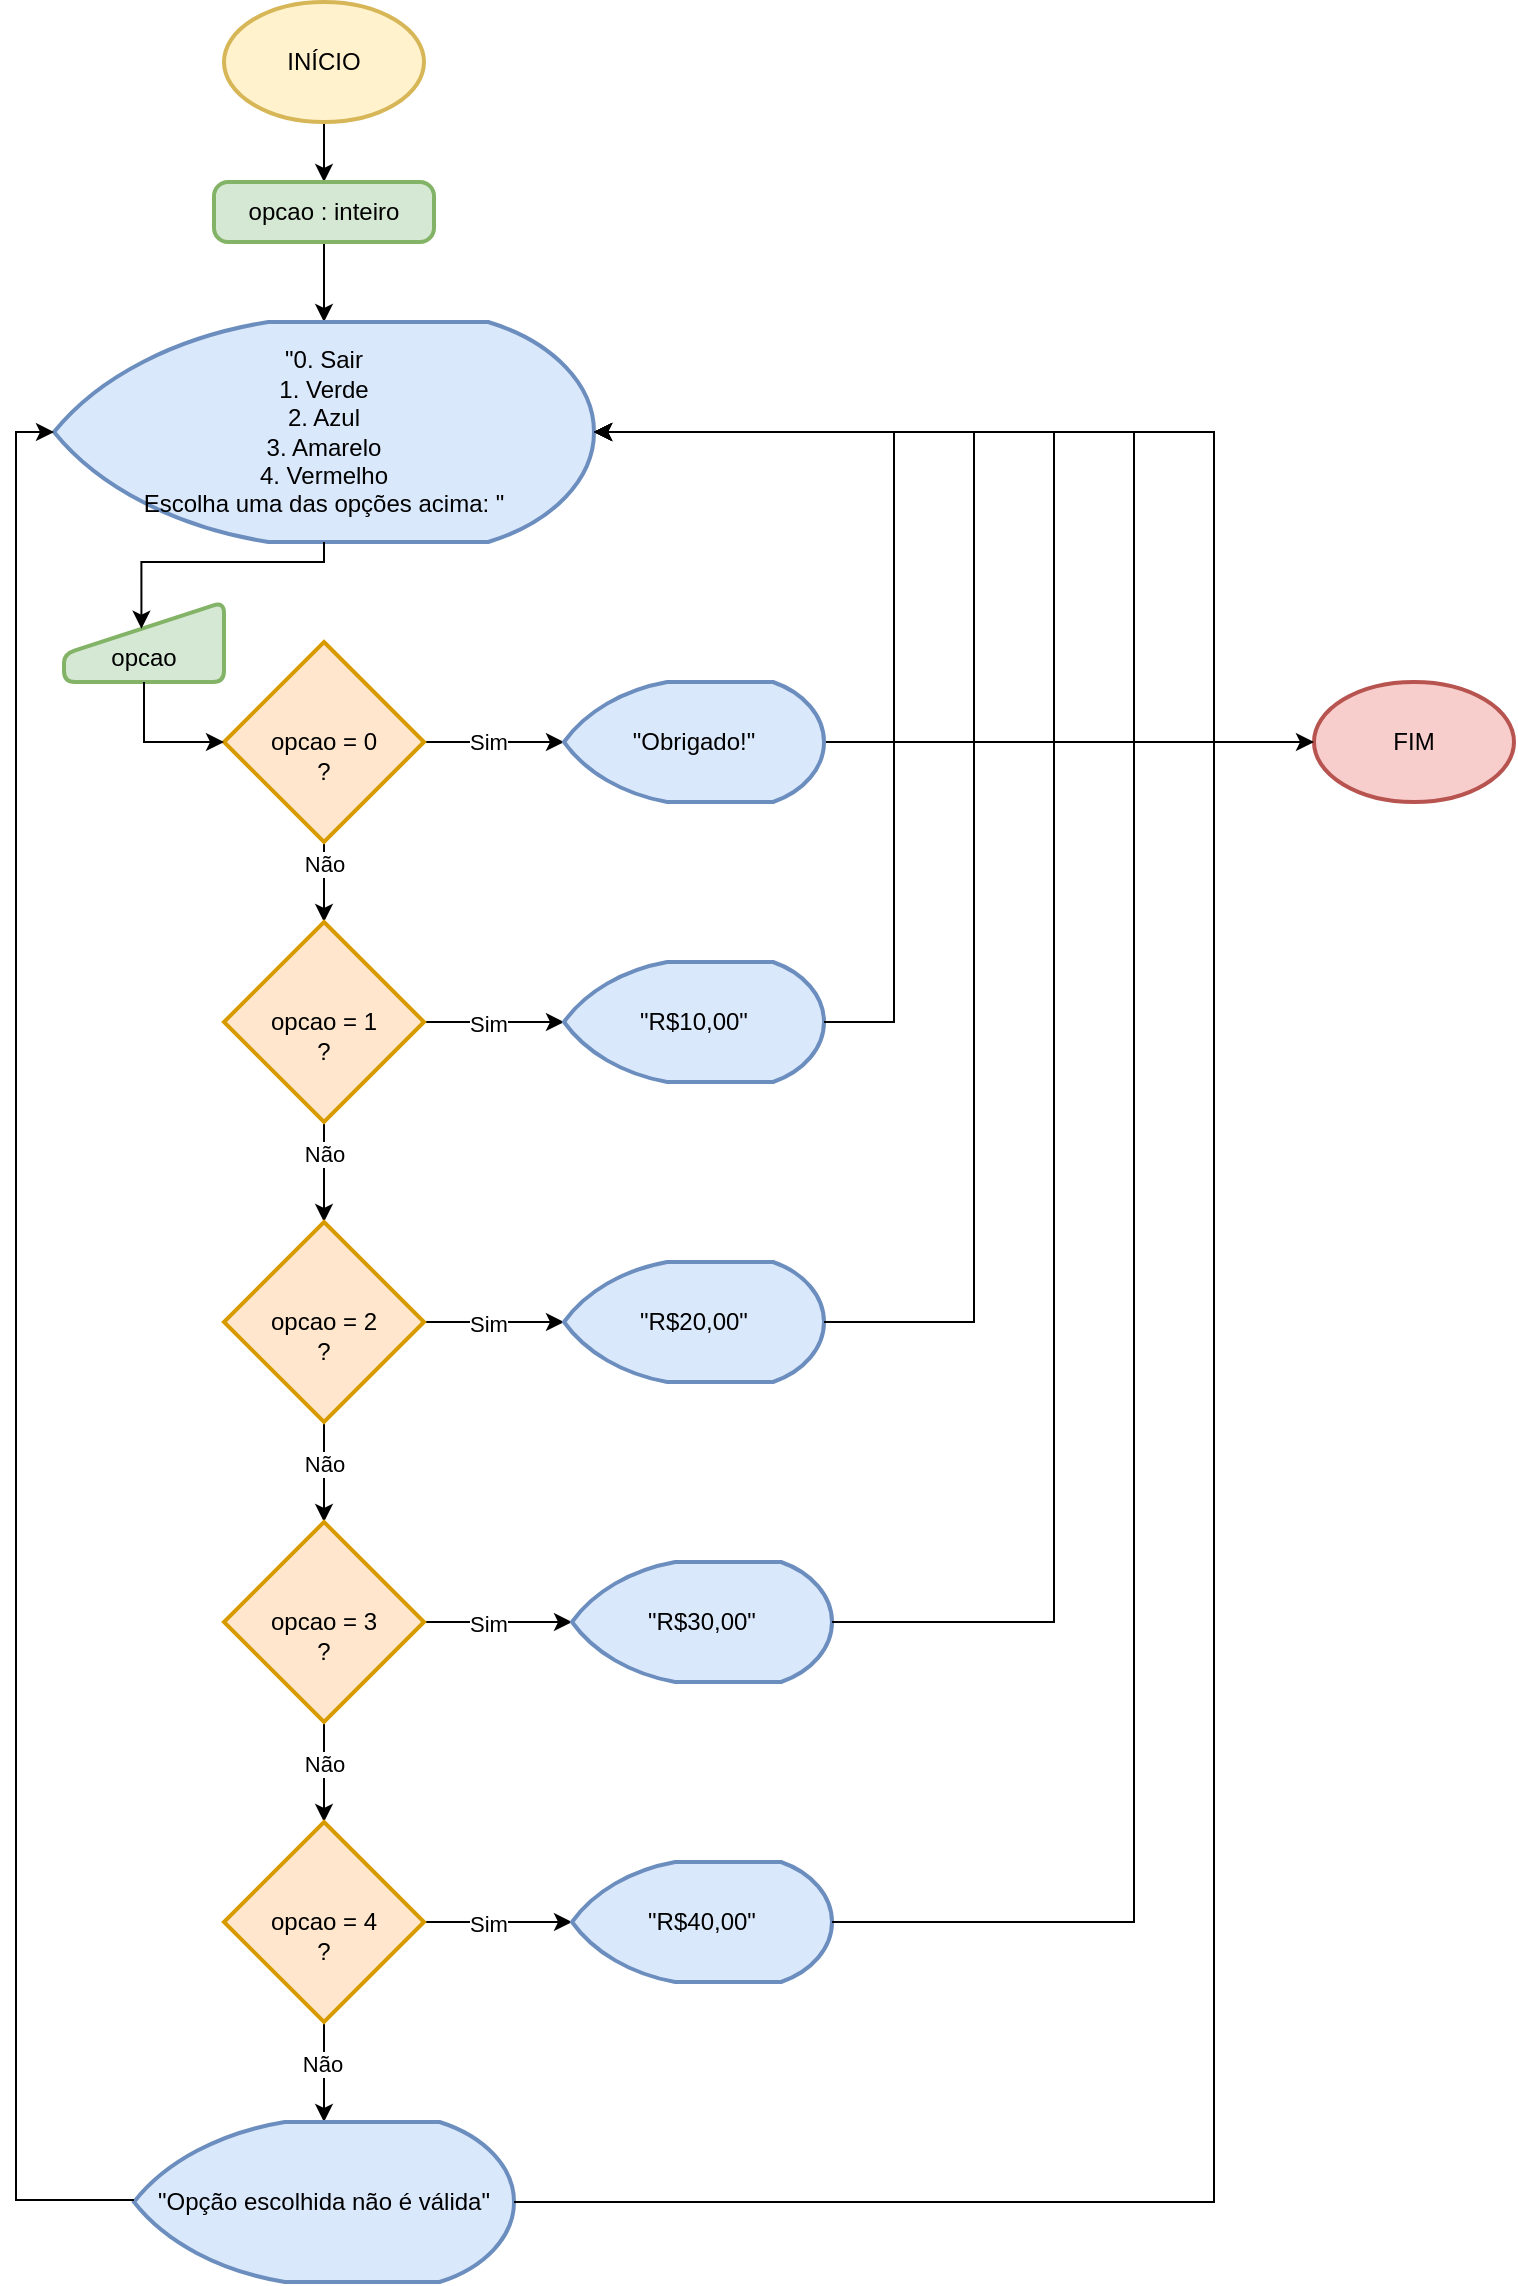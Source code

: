 <mxfile version="24.4.0" type="device" pages="19">
  <diagram name="EX-4" id="MS0QC6j36ZcfeQpyzgnf">
    <mxGraphModel dx="1114" dy="600" grid="1" gridSize="10" guides="1" tooltips="1" connect="1" arrows="1" fold="1" page="1" pageScale="1" pageWidth="827" pageHeight="1169" math="0" shadow="0">
      <root>
        <mxCell id="0" />
        <mxCell id="1" parent="0" />
        <mxCell id="EtT6MXVjZYKQsOZaxtrg-4" value="" style="edgeStyle=orthogonalEdgeStyle;rounded=0;orthogonalLoop=1;jettySize=auto;html=1;" parent="1" source="EtT6MXVjZYKQsOZaxtrg-1" target="EtT6MXVjZYKQsOZaxtrg-3" edge="1">
          <mxGeometry relative="1" as="geometry" />
        </mxCell>
        <mxCell id="EtT6MXVjZYKQsOZaxtrg-1" value="INÍCIO" style="strokeWidth=2;html=1;shape=mxgraph.flowchart.start_1;whiteSpace=wrap;fillColor=#fff2cc;strokeColor=#d6b656;" parent="1" vertex="1">
          <mxGeometry x="154" y="10" width="100" height="60" as="geometry" />
        </mxCell>
        <mxCell id="EtT6MXVjZYKQsOZaxtrg-2" value="FIM" style="strokeWidth=2;html=1;shape=mxgraph.flowchart.start_1;whiteSpace=wrap;fillColor=#f8cecc;strokeColor=#b85450;" parent="1" vertex="1">
          <mxGeometry x="699" y="350" width="100" height="60" as="geometry" />
        </mxCell>
        <mxCell id="EtT6MXVjZYKQsOZaxtrg-8" value="" style="edgeStyle=orthogonalEdgeStyle;rounded=0;orthogonalLoop=1;jettySize=auto;html=1;" parent="1" source="EtT6MXVjZYKQsOZaxtrg-3" target="EtT6MXVjZYKQsOZaxtrg-5" edge="1">
          <mxGeometry relative="1" as="geometry" />
        </mxCell>
        <mxCell id="EtT6MXVjZYKQsOZaxtrg-3" value="&lt;div&gt;opcao : inteiro&lt;/div&gt;" style="rounded=1;whiteSpace=wrap;html=1;absoluteArcSize=1;arcSize=14;strokeWidth=2;fillColor=#d5e8d4;strokeColor=#82b366;" parent="1" vertex="1">
          <mxGeometry x="149" y="100" width="110" height="30" as="geometry" />
        </mxCell>
        <mxCell id="EtT6MXVjZYKQsOZaxtrg-5" value="&quot;0. Sair&lt;div&gt;1. Verde&lt;/div&gt;&lt;div&gt;2. Azul&lt;/div&gt;&lt;div&gt;3. Amarelo&lt;/div&gt;&lt;div&gt;4. Vermelho&lt;/div&gt;&lt;div&gt;Escolha uma das opções acima:&amp;nbsp;&lt;span style=&quot;background-color: initial;&quot;&gt;&quot;&lt;/span&gt;&lt;/div&gt;" style="strokeWidth=2;html=1;shape=mxgraph.flowchart.display;whiteSpace=wrap;fillColor=#dae8fc;strokeColor=#6c8ebf;" parent="1" vertex="1">
          <mxGeometry x="69" y="170" width="270" height="110" as="geometry" />
        </mxCell>
        <mxCell id="EtT6MXVjZYKQsOZaxtrg-12" value="" style="edgeStyle=orthogonalEdgeStyle;rounded=0;orthogonalLoop=1;jettySize=auto;html=1;" parent="1" source="EtT6MXVjZYKQsOZaxtrg-9" target="EtT6MXVjZYKQsOZaxtrg-11" edge="1">
          <mxGeometry relative="1" as="geometry" />
        </mxCell>
        <mxCell id="EtT6MXVjZYKQsOZaxtrg-13" value="Sim" style="edgeLabel;html=1;align=center;verticalAlign=middle;resizable=0;points=[];" parent="EtT6MXVjZYKQsOZaxtrg-12" vertex="1" connectable="0">
          <mxGeometry x="0.147" relative="1" as="geometry">
            <mxPoint x="-8" as="offset" />
          </mxGeometry>
        </mxCell>
        <mxCell id="EtT6MXVjZYKQsOZaxtrg-23" value="" style="edgeStyle=orthogonalEdgeStyle;rounded=0;orthogonalLoop=1;jettySize=auto;html=1;" parent="1" source="EtT6MXVjZYKQsOZaxtrg-9" target="EtT6MXVjZYKQsOZaxtrg-19" edge="1">
          <mxGeometry relative="1" as="geometry" />
        </mxCell>
        <mxCell id="EtT6MXVjZYKQsOZaxtrg-43" value="Não" style="edgeLabel;html=1;align=center;verticalAlign=middle;resizable=0;points=[];" parent="EtT6MXVjZYKQsOZaxtrg-23" vertex="1" connectable="0">
          <mxGeometry x="-0.1" relative="1" as="geometry">
            <mxPoint y="-7" as="offset" />
          </mxGeometry>
        </mxCell>
        <mxCell id="EtT6MXVjZYKQsOZaxtrg-9" value="&lt;div&gt;&lt;br&gt;&lt;/div&gt;opcao = 0&lt;div&gt;?&lt;/div&gt;" style="strokeWidth=2;html=1;shape=mxgraph.flowchart.decision;whiteSpace=wrap;fillColor=#ffe6cc;strokeColor=#d79b00;" parent="1" vertex="1">
          <mxGeometry x="154" y="330" width="100" height="100" as="geometry" />
        </mxCell>
        <mxCell id="EtT6MXVjZYKQsOZaxtrg-55" style="edgeStyle=orthogonalEdgeStyle;rounded=0;orthogonalLoop=1;jettySize=auto;html=1;" parent="1" source="EtT6MXVjZYKQsOZaxtrg-11" target="EtT6MXVjZYKQsOZaxtrg-2" edge="1">
          <mxGeometry relative="1" as="geometry" />
        </mxCell>
        <mxCell id="EtT6MXVjZYKQsOZaxtrg-11" value="&quot;Obrigado!&quot;" style="strokeWidth=2;html=1;shape=mxgraph.flowchart.display;whiteSpace=wrap;fillColor=#dae8fc;strokeColor=#6c8ebf;" parent="1" vertex="1">
          <mxGeometry x="324" y="350" width="130" height="60" as="geometry" />
        </mxCell>
        <mxCell id="EtT6MXVjZYKQsOZaxtrg-22" value="" style="edgeStyle=orthogonalEdgeStyle;rounded=0;orthogonalLoop=1;jettySize=auto;html=1;" parent="1" source="EtT6MXVjZYKQsOZaxtrg-19" target="EtT6MXVjZYKQsOZaxtrg-21" edge="1">
          <mxGeometry relative="1" as="geometry" />
        </mxCell>
        <mxCell id="EtT6MXVjZYKQsOZaxtrg-27" value="" style="edgeStyle=orthogonalEdgeStyle;rounded=0;orthogonalLoop=1;jettySize=auto;html=1;" parent="1" source="EtT6MXVjZYKQsOZaxtrg-19" target="EtT6MXVjZYKQsOZaxtrg-24" edge="1">
          <mxGeometry relative="1" as="geometry" />
        </mxCell>
        <mxCell id="EtT6MXVjZYKQsOZaxtrg-44" value="Não" style="edgeLabel;html=1;align=center;verticalAlign=middle;resizable=0;points=[];" parent="EtT6MXVjZYKQsOZaxtrg-27" vertex="1" connectable="0">
          <mxGeometry x="-0.36" y="-2" relative="1" as="geometry">
            <mxPoint x="2" as="offset" />
          </mxGeometry>
        </mxCell>
        <mxCell id="EtT6MXVjZYKQsOZaxtrg-19" value="&lt;div&gt;&lt;br&gt;&lt;/div&gt;opcao = 1&lt;div&gt;?&lt;/div&gt;" style="strokeWidth=2;html=1;shape=mxgraph.flowchart.decision;whiteSpace=wrap;fillColor=#ffe6cc;strokeColor=#d79b00;" parent="1" vertex="1">
          <mxGeometry x="154" y="470" width="100" height="100" as="geometry" />
        </mxCell>
        <mxCell id="EtT6MXVjZYKQsOZaxtrg-20" value="Sim" style="edgeLabel;html=1;align=center;verticalAlign=middle;resizable=0;points=[];" parent="1" vertex="1" connectable="0">
          <mxGeometry x="292" y="500" as="geometry">
            <mxPoint x="-6" y="21" as="offset" />
          </mxGeometry>
        </mxCell>
        <mxCell id="EtT6MXVjZYKQsOZaxtrg-21" value="&quot;R$10,00&quot;" style="strokeWidth=2;html=1;shape=mxgraph.flowchart.display;whiteSpace=wrap;fillColor=#dae8fc;strokeColor=#6c8ebf;" parent="1" vertex="1">
          <mxGeometry x="324" y="490" width="130" height="60" as="geometry" />
        </mxCell>
        <mxCell id="EtT6MXVjZYKQsOZaxtrg-28" value="" style="edgeStyle=orthogonalEdgeStyle;rounded=0;orthogonalLoop=1;jettySize=auto;html=1;" parent="1" source="EtT6MXVjZYKQsOZaxtrg-24" target="EtT6MXVjZYKQsOZaxtrg-25" edge="1">
          <mxGeometry relative="1" as="geometry" />
        </mxCell>
        <mxCell id="EtT6MXVjZYKQsOZaxtrg-45" value="Não" style="edgeLabel;html=1;align=center;verticalAlign=middle;resizable=0;points=[];" parent="EtT6MXVjZYKQsOZaxtrg-28" vertex="1" connectable="0">
          <mxGeometry x="-0.48" relative="1" as="geometry">
            <mxPoint y="8" as="offset" />
          </mxGeometry>
        </mxCell>
        <mxCell id="EtT6MXVjZYKQsOZaxtrg-39" value="" style="edgeStyle=orthogonalEdgeStyle;rounded=0;orthogonalLoop=1;jettySize=auto;html=1;" parent="1" source="EtT6MXVjZYKQsOZaxtrg-24" target="EtT6MXVjZYKQsOZaxtrg-32" edge="1">
          <mxGeometry relative="1" as="geometry" />
        </mxCell>
        <mxCell id="EtT6MXVjZYKQsOZaxtrg-24" value="&lt;div&gt;&lt;br&gt;&lt;/div&gt;opcao = 2&lt;div&gt;?&lt;/div&gt;" style="strokeWidth=2;html=1;shape=mxgraph.flowchart.decision;whiteSpace=wrap;fillColor=#ffe6cc;strokeColor=#d79b00;" parent="1" vertex="1">
          <mxGeometry x="154" y="620" width="100" height="100" as="geometry" />
        </mxCell>
        <mxCell id="EtT6MXVjZYKQsOZaxtrg-29" value="" style="edgeStyle=orthogonalEdgeStyle;rounded=0;orthogonalLoop=1;jettySize=auto;html=1;" parent="1" source="EtT6MXVjZYKQsOZaxtrg-25" target="EtT6MXVjZYKQsOZaxtrg-26" edge="1">
          <mxGeometry relative="1" as="geometry" />
        </mxCell>
        <mxCell id="EtT6MXVjZYKQsOZaxtrg-46" value="Não" style="edgeLabel;html=1;align=center;verticalAlign=middle;resizable=0;points=[];" parent="EtT6MXVjZYKQsOZaxtrg-29" vertex="1" connectable="0">
          <mxGeometry x="-0.04" relative="1" as="geometry">
            <mxPoint y="-3" as="offset" />
          </mxGeometry>
        </mxCell>
        <mxCell id="EtT6MXVjZYKQsOZaxtrg-40" value="" style="edgeStyle=orthogonalEdgeStyle;rounded=0;orthogonalLoop=1;jettySize=auto;html=1;" parent="1" source="EtT6MXVjZYKQsOZaxtrg-25" target="EtT6MXVjZYKQsOZaxtrg-35" edge="1">
          <mxGeometry relative="1" as="geometry" />
        </mxCell>
        <mxCell id="EtT6MXVjZYKQsOZaxtrg-25" value="&lt;div&gt;&lt;br&gt;&lt;/div&gt;opcao = 3&lt;div&gt;?&lt;/div&gt;" style="strokeWidth=2;html=1;shape=mxgraph.flowchart.decision;whiteSpace=wrap;fillColor=#ffe6cc;strokeColor=#d79b00;" parent="1" vertex="1">
          <mxGeometry x="154" y="770" width="100" height="100" as="geometry" />
        </mxCell>
        <mxCell id="EtT6MXVjZYKQsOZaxtrg-41" value="" style="edgeStyle=orthogonalEdgeStyle;rounded=0;orthogonalLoop=1;jettySize=auto;html=1;" parent="1" source="EtT6MXVjZYKQsOZaxtrg-26" target="EtT6MXVjZYKQsOZaxtrg-38" edge="1">
          <mxGeometry relative="1" as="geometry" />
        </mxCell>
        <mxCell id="EtT6MXVjZYKQsOZaxtrg-47" value="" style="edgeStyle=orthogonalEdgeStyle;rounded=0;orthogonalLoop=1;jettySize=auto;html=1;" parent="1" source="EtT6MXVjZYKQsOZaxtrg-26" target="EtT6MXVjZYKQsOZaxtrg-42" edge="1">
          <mxGeometry relative="1" as="geometry" />
        </mxCell>
        <mxCell id="EtT6MXVjZYKQsOZaxtrg-48" value="Não" style="edgeLabel;html=1;align=center;verticalAlign=middle;resizable=0;points=[];" parent="EtT6MXVjZYKQsOZaxtrg-47" vertex="1" connectable="0">
          <mxGeometry x="-0.16" y="-1" relative="1" as="geometry">
            <mxPoint as="offset" />
          </mxGeometry>
        </mxCell>
        <mxCell id="EtT6MXVjZYKQsOZaxtrg-26" value="&lt;div&gt;&lt;br&gt;&lt;/div&gt;opcao = 4&lt;div&gt;?&lt;/div&gt;" style="strokeWidth=2;html=1;shape=mxgraph.flowchart.decision;whiteSpace=wrap;fillColor=#ffe6cc;strokeColor=#d79b00;" parent="1" vertex="1">
          <mxGeometry x="154" y="920" width="100" height="100" as="geometry" />
        </mxCell>
        <mxCell id="EtT6MXVjZYKQsOZaxtrg-31" value="Sim" style="edgeLabel;html=1;align=center;verticalAlign=middle;resizable=0;points=[];" parent="1" vertex="1" connectable="0">
          <mxGeometry x="292" y="650" as="geometry">
            <mxPoint x="-6" y="21" as="offset" />
          </mxGeometry>
        </mxCell>
        <mxCell id="EtT6MXVjZYKQsOZaxtrg-32" value="&quot;R$20,00&quot;" style="strokeWidth=2;html=1;shape=mxgraph.flowchart.display;whiteSpace=wrap;fillColor=#dae8fc;strokeColor=#6c8ebf;" parent="1" vertex="1">
          <mxGeometry x="324" y="640" width="130" height="60" as="geometry" />
        </mxCell>
        <mxCell id="EtT6MXVjZYKQsOZaxtrg-34" value="Sim" style="edgeLabel;html=1;align=center;verticalAlign=middle;resizable=0;points=[];" parent="1" vertex="1" connectable="0">
          <mxGeometry x="292" y="800" as="geometry">
            <mxPoint x="-6" y="21" as="offset" />
          </mxGeometry>
        </mxCell>
        <mxCell id="EtT6MXVjZYKQsOZaxtrg-35" value="&quot;R$30,00&quot;" style="strokeWidth=2;html=1;shape=mxgraph.flowchart.display;whiteSpace=wrap;fillColor=#dae8fc;strokeColor=#6c8ebf;" parent="1" vertex="1">
          <mxGeometry x="328" y="790" width="130" height="60" as="geometry" />
        </mxCell>
        <mxCell id="EtT6MXVjZYKQsOZaxtrg-37" value="Sim" style="edgeLabel;html=1;align=center;verticalAlign=middle;resizable=0;points=[];" parent="1" vertex="1" connectable="0">
          <mxGeometry x="292" y="950" as="geometry">
            <mxPoint x="-6" y="21" as="offset" />
          </mxGeometry>
        </mxCell>
        <mxCell id="EtT6MXVjZYKQsOZaxtrg-38" value="&quot;R$40,00&quot;" style="strokeWidth=2;html=1;shape=mxgraph.flowchart.display;whiteSpace=wrap;fillColor=#dae8fc;strokeColor=#6c8ebf;" parent="1" vertex="1">
          <mxGeometry x="328" y="940" width="130" height="60" as="geometry" />
        </mxCell>
        <mxCell id="EtT6MXVjZYKQsOZaxtrg-42" value="&quot;Opção escolhida não é válida&quot;" style="strokeWidth=2;html=1;shape=mxgraph.flowchart.display;whiteSpace=wrap;fillColor=#dae8fc;strokeColor=#6c8ebf;" parent="1" vertex="1">
          <mxGeometry x="109" y="1070" width="190" height="80" as="geometry" />
        </mxCell>
        <mxCell id="EtT6MXVjZYKQsOZaxtrg-49" style="edgeStyle=orthogonalEdgeStyle;rounded=0;orthogonalLoop=1;jettySize=auto;html=1;entryX=0;entryY=0.5;entryDx=0;entryDy=0;entryPerimeter=0;" parent="1" source="EtT6MXVjZYKQsOZaxtrg-42" target="EtT6MXVjZYKQsOZaxtrg-5" edge="1">
          <mxGeometry relative="1" as="geometry">
            <Array as="points">
              <mxPoint x="50" y="1109" />
              <mxPoint x="50" y="225" />
            </Array>
          </mxGeometry>
        </mxCell>
        <mxCell id="EtT6MXVjZYKQsOZaxtrg-56" value="&lt;div&gt;&lt;br&gt;&lt;/div&gt;opcao" style="html=1;strokeWidth=2;shape=manualInput;whiteSpace=wrap;rounded=1;size=26;arcSize=11;fillColor=#d5e8d4;strokeColor=#82b366;" parent="1" vertex="1">
          <mxGeometry x="74" y="310" width="80" height="40" as="geometry" />
        </mxCell>
        <mxCell id="EtT6MXVjZYKQsOZaxtrg-59" style="edgeStyle=orthogonalEdgeStyle;rounded=0;orthogonalLoop=1;jettySize=auto;html=1;entryX=0.484;entryY=0.334;entryDx=0;entryDy=0;entryPerimeter=0;" parent="1" source="EtT6MXVjZYKQsOZaxtrg-5" target="EtT6MXVjZYKQsOZaxtrg-56" edge="1">
          <mxGeometry relative="1" as="geometry">
            <Array as="points">
              <mxPoint x="204" y="290" />
              <mxPoint x="113" y="290" />
            </Array>
          </mxGeometry>
        </mxCell>
        <mxCell id="EtT6MXVjZYKQsOZaxtrg-60" style="edgeStyle=orthogonalEdgeStyle;rounded=0;orthogonalLoop=1;jettySize=auto;html=1;entryX=0;entryY=0.5;entryDx=0;entryDy=0;entryPerimeter=0;" parent="1" source="EtT6MXVjZYKQsOZaxtrg-56" target="EtT6MXVjZYKQsOZaxtrg-9" edge="1">
          <mxGeometry relative="1" as="geometry" />
        </mxCell>
        <mxCell id="EtT6MXVjZYKQsOZaxtrg-61" style="edgeStyle=orthogonalEdgeStyle;rounded=0;orthogonalLoop=1;jettySize=auto;html=1;entryX=1;entryY=0.5;entryDx=0;entryDy=0;entryPerimeter=0;" parent="1" source="EtT6MXVjZYKQsOZaxtrg-42" target="EtT6MXVjZYKQsOZaxtrg-5" edge="1">
          <mxGeometry relative="1" as="geometry">
            <Array as="points">
              <mxPoint x="649" y="1110" />
              <mxPoint x="649" y="225" />
            </Array>
          </mxGeometry>
        </mxCell>
        <mxCell id="EtT6MXVjZYKQsOZaxtrg-62" style="edgeStyle=orthogonalEdgeStyle;rounded=0;orthogonalLoop=1;jettySize=auto;html=1;entryX=1;entryY=0.5;entryDx=0;entryDy=0;entryPerimeter=0;" parent="1" source="EtT6MXVjZYKQsOZaxtrg-21" target="EtT6MXVjZYKQsOZaxtrg-5" edge="1">
          <mxGeometry relative="1" as="geometry">
            <Array as="points">
              <mxPoint x="489" y="520" />
              <mxPoint x="489" y="225" />
            </Array>
          </mxGeometry>
        </mxCell>
        <mxCell id="EtT6MXVjZYKQsOZaxtrg-63" style="edgeStyle=orthogonalEdgeStyle;rounded=0;orthogonalLoop=1;jettySize=auto;html=1;entryX=1;entryY=0.5;entryDx=0;entryDy=0;entryPerimeter=0;" parent="1" source="EtT6MXVjZYKQsOZaxtrg-32" target="EtT6MXVjZYKQsOZaxtrg-5" edge="1">
          <mxGeometry relative="1" as="geometry">
            <Array as="points">
              <mxPoint x="529" y="670" />
              <mxPoint x="529" y="225" />
            </Array>
          </mxGeometry>
        </mxCell>
        <mxCell id="EtT6MXVjZYKQsOZaxtrg-64" style="edgeStyle=orthogonalEdgeStyle;rounded=0;orthogonalLoop=1;jettySize=auto;html=1;entryX=1;entryY=0.5;entryDx=0;entryDy=0;entryPerimeter=0;" parent="1" source="EtT6MXVjZYKQsOZaxtrg-35" target="EtT6MXVjZYKQsOZaxtrg-5" edge="1">
          <mxGeometry relative="1" as="geometry">
            <Array as="points">
              <mxPoint x="569" y="820" />
              <mxPoint x="569" y="225" />
            </Array>
          </mxGeometry>
        </mxCell>
        <mxCell id="EtT6MXVjZYKQsOZaxtrg-65" style="edgeStyle=orthogonalEdgeStyle;rounded=0;orthogonalLoop=1;jettySize=auto;html=1;entryX=1;entryY=0.5;entryDx=0;entryDy=0;entryPerimeter=0;" parent="1" source="EtT6MXVjZYKQsOZaxtrg-38" target="EtT6MXVjZYKQsOZaxtrg-5" edge="1">
          <mxGeometry relative="1" as="geometry">
            <Array as="points">
              <mxPoint x="609" y="970" />
              <mxPoint x="609" y="225" />
            </Array>
          </mxGeometry>
        </mxCell>
      </root>
    </mxGraphModel>
  </diagram>
  <diagram id="Ik9z_JxnquL5t4QCwBKS" name="EX-11">
    <mxGraphModel dx="1114" dy="600" grid="1" gridSize="10" guides="1" tooltips="1" connect="1" arrows="1" fold="1" page="1" pageScale="1" pageWidth="827" pageHeight="1169" math="0" shadow="0">
      <root>
        <mxCell id="0" />
        <mxCell id="1" parent="0" />
        <mxCell id="2lt77_RxUmissOjAAPWZ-3" value="" style="edgeStyle=orthogonalEdgeStyle;rounded=0;orthogonalLoop=1;jettySize=auto;html=1;" parent="1" source="2lt77_RxUmissOjAAPWZ-1" target="2lt77_RxUmissOjAAPWZ-2" edge="1">
          <mxGeometry relative="1" as="geometry" />
        </mxCell>
        <mxCell id="2lt77_RxUmissOjAAPWZ-1" value="INÍCIO" style="strokeWidth=2;html=1;shape=mxgraph.flowchart.start_1;whiteSpace=wrap;fillColor=#fff2cc;strokeColor=#d6b656;" parent="1" vertex="1">
          <mxGeometry x="290" y="20" width="221.25" height="90" as="geometry" />
        </mxCell>
        <mxCell id="2lt77_RxUmissOjAAPWZ-2" value="Idade : inteiro&lt;div&gt;dias : inteiro&lt;/div&gt;&lt;div&gt;mes : inteiro&lt;/div&gt;&lt;div&gt;anos : inteiro&lt;/div&gt;" style="rounded=1;whiteSpace=wrap;html=1;absoluteArcSize=1;arcSize=14;strokeWidth=2;fillColor=#d5e8d4;strokeColor=#82b366;" parent="1" vertex="1">
          <mxGeometry x="305" y="148" width="191.87" height="92" as="geometry" />
        </mxCell>
        <mxCell id="2lt77_RxUmissOjAAPWZ-4" value="&amp;nbsp; &quot;Digite sua idade em anos:&quot;" style="strokeWidth=2;html=1;shape=mxgraph.flowchart.display;whiteSpace=wrap;fillColor=#dae8fc;strokeColor=#6c8ebf;" parent="1" vertex="1">
          <mxGeometry x="280" y="282" width="241.25" height="50" as="geometry" />
        </mxCell>
        <mxCell id="2lt77_RxUmissOjAAPWZ-12" style="edgeStyle=orthogonalEdgeStyle;rounded=0;orthogonalLoop=1;jettySize=auto;html=1;entryX=0.5;entryY=0;entryDx=0;entryDy=0;entryPerimeter=0;" parent="1" source="2lt77_RxUmissOjAAPWZ-2" target="2lt77_RxUmissOjAAPWZ-4" edge="1">
          <mxGeometry relative="1" as="geometry" />
        </mxCell>
        <mxCell id="2lt77_RxUmissOjAAPWZ-25" value="FIM" style="strokeWidth=2;html=1;shape=mxgraph.flowchart.start_1;whiteSpace=wrap;fillColor=#f8cecc;strokeColor=#b85450;" parent="1" vertex="1">
          <mxGeometry x="290" y="1070" width="221.25" height="90" as="geometry" />
        </mxCell>
        <mxCell id="2lt77_RxUmissOjAAPWZ-27" value="&lt;div&gt;&lt;br&gt;&lt;/div&gt;anos" style="html=1;strokeWidth=2;shape=manualInput;whiteSpace=wrap;rounded=1;size=26;arcSize=20;fillColor=#d5e8d4;strokeColor=#82b366;" parent="1" vertex="1">
          <mxGeometry x="347.51" y="359" width="106.24" height="60" as="geometry" />
        </mxCell>
        <mxCell id="2lt77_RxUmissOjAAPWZ-28" style="edgeStyle=orthogonalEdgeStyle;rounded=0;orthogonalLoop=1;jettySize=auto;html=1;entryX=0.502;entryY=0.25;entryDx=0;entryDy=0;entryPerimeter=0;" parent="1" source="2lt77_RxUmissOjAAPWZ-4" target="2lt77_RxUmissOjAAPWZ-27" edge="1">
          <mxGeometry relative="1" as="geometry" />
        </mxCell>
        <mxCell id="2lt77_RxUmissOjAAPWZ-29" value="&amp;nbsp; &quot;Digite sua idade em meses:&quot;" style="strokeWidth=2;html=1;shape=mxgraph.flowchart.display;whiteSpace=wrap;fillColor=#dae8fc;strokeColor=#6c8ebf;" parent="1" vertex="1">
          <mxGeometry x="280" y="472" width="241.25" height="50" as="geometry" />
        </mxCell>
        <mxCell id="2lt77_RxUmissOjAAPWZ-30" value="&lt;div&gt;&lt;/div&gt;&lt;div&gt;&lt;br&gt;&lt;/div&gt;&lt;div&gt;mes&lt;/div&gt;" style="html=1;strokeWidth=2;shape=manualInput;whiteSpace=wrap;rounded=1;size=26;arcSize=20;fillColor=#d5e8d4;strokeColor=#82b366;" parent="1" vertex="1">
          <mxGeometry x="347.51" y="561" width="106.24" height="60" as="geometry" />
        </mxCell>
        <mxCell id="2lt77_RxUmissOjAAPWZ-31" style="edgeStyle=orthogonalEdgeStyle;rounded=0;orthogonalLoop=1;jettySize=auto;html=1;entryX=0.502;entryY=0.25;entryDx=0;entryDy=0;entryPerimeter=0;" parent="1" source="2lt77_RxUmissOjAAPWZ-29" target="2lt77_RxUmissOjAAPWZ-30" edge="1">
          <mxGeometry relative="1" as="geometry" />
        </mxCell>
        <mxCell id="2lt77_RxUmissOjAAPWZ-32" value="&amp;nbsp; &quot;Digite sua idade em dias:&quot;" style="strokeWidth=2;html=1;shape=mxgraph.flowchart.display;whiteSpace=wrap;fillColor=#dae8fc;strokeColor=#6c8ebf;" parent="1" vertex="1">
          <mxGeometry x="280" y="673" width="241.25" height="50" as="geometry" />
        </mxCell>
        <mxCell id="2lt77_RxUmissOjAAPWZ-38" style="edgeStyle=orthogonalEdgeStyle;rounded=0;orthogonalLoop=1;jettySize=auto;html=1;entryX=0.5;entryY=0;entryDx=0;entryDy=0;" parent="1" source="2lt77_RxUmissOjAAPWZ-33" target="2lt77_RxUmissOjAAPWZ-37" edge="1">
          <mxGeometry relative="1" as="geometry" />
        </mxCell>
        <mxCell id="2lt77_RxUmissOjAAPWZ-33" value="&lt;div&gt;&lt;/div&gt;&lt;div&gt;&lt;br&gt;&lt;/div&gt;&lt;div&gt;dias&lt;/div&gt;" style="html=1;strokeWidth=2;shape=manualInput;whiteSpace=wrap;rounded=1;size=26;arcSize=20;fillColor=#d5e8d4;strokeColor=#82b366;" parent="1" vertex="1">
          <mxGeometry x="347.51" y="762" width="106.24" height="60" as="geometry" />
        </mxCell>
        <mxCell id="2lt77_RxUmissOjAAPWZ-34" style="edgeStyle=orthogonalEdgeStyle;rounded=0;orthogonalLoop=1;jettySize=auto;html=1;entryX=0.502;entryY=0.25;entryDx=0;entryDy=0;entryPerimeter=0;" parent="1" source="2lt77_RxUmissOjAAPWZ-32" target="2lt77_RxUmissOjAAPWZ-33" edge="1">
          <mxGeometry relative="1" as="geometry" />
        </mxCell>
        <mxCell id="2lt77_RxUmissOjAAPWZ-35" style="edgeStyle=orthogonalEdgeStyle;rounded=0;orthogonalLoop=1;jettySize=auto;html=1;entryX=0.5;entryY=0;entryDx=0;entryDy=0;entryPerimeter=0;" parent="1" source="2lt77_RxUmissOjAAPWZ-27" target="2lt77_RxUmissOjAAPWZ-29" edge="1">
          <mxGeometry relative="1" as="geometry" />
        </mxCell>
        <mxCell id="2lt77_RxUmissOjAAPWZ-36" style="edgeStyle=orthogonalEdgeStyle;rounded=0;orthogonalLoop=1;jettySize=auto;html=1;entryX=0.5;entryY=0;entryDx=0;entryDy=0;entryPerimeter=0;" parent="1" source="2lt77_RxUmissOjAAPWZ-30" target="2lt77_RxUmissOjAAPWZ-32" edge="1">
          <mxGeometry relative="1" as="geometry" />
        </mxCell>
        <mxCell id="2lt77_RxUmissOjAAPWZ-37" value="idade &amp;lt;- anos*365 + mes*30" style="rounded=1;whiteSpace=wrap;html=1;absoluteArcSize=1;arcSize=14;strokeWidth=2;fillColor=#e1d5e7;strokeColor=#9673a6;" parent="1" vertex="1">
          <mxGeometry x="307.5" y="872" width="186.25" height="60" as="geometry" />
        </mxCell>
        <mxCell id="2lt77_RxUmissOjAAPWZ-42" value="" style="edgeStyle=orthogonalEdgeStyle;rounded=0;orthogonalLoop=1;jettySize=auto;html=1;" parent="1" source="2lt77_RxUmissOjAAPWZ-39" target="2lt77_RxUmissOjAAPWZ-25" edge="1">
          <mxGeometry relative="1" as="geometry" />
        </mxCell>
        <mxCell id="2lt77_RxUmissOjAAPWZ-39" value="&quot;sua idade em dias é&quot;, idade" style="strokeWidth=2;html=1;shape=mxgraph.flowchart.display;whiteSpace=wrap;fillColor=#dae8fc;strokeColor=#6c8ebf;" parent="1" vertex="1">
          <mxGeometry x="280" y="980" width="241.25" height="50" as="geometry" />
        </mxCell>
        <mxCell id="2lt77_RxUmissOjAAPWZ-40" style="edgeStyle=orthogonalEdgeStyle;rounded=0;orthogonalLoop=1;jettySize=auto;html=1;entryX=0.5;entryY=0;entryDx=0;entryDy=0;entryPerimeter=0;" parent="1" source="2lt77_RxUmissOjAAPWZ-37" target="2lt77_RxUmissOjAAPWZ-39" edge="1">
          <mxGeometry relative="1" as="geometry" />
        </mxCell>
        <mxCell id="2lt77_RxUmissOjAAPWZ-41" style="edgeStyle=orthogonalEdgeStyle;rounded=0;orthogonalLoop=1;jettySize=auto;html=1;entryX=0.5;entryY=0;entryDx=0;entryDy=0;entryPerimeter=0;" parent="1" source="2lt77_RxUmissOjAAPWZ-39" target="2lt77_RxUmissOjAAPWZ-25" edge="1">
          <mxGeometry relative="1" as="geometry" />
        </mxCell>
      </root>
    </mxGraphModel>
  </diagram>
  <diagram id="_DtY7fGYs5K1Am51k7fj" name="EX-12/13">
    <mxGraphModel dx="1114" dy="600" grid="1" gridSize="10" guides="1" tooltips="1" connect="1" arrows="1" fold="1" page="1" pageScale="1" pageWidth="827" pageHeight="1169" math="0" shadow="0">
      <root>
        <mxCell id="0" />
        <mxCell id="1" parent="0" />
        <mxCell id="U1JQygTiHwFquRb44kg0-2" style="edgeStyle=orthogonalEdgeStyle;rounded=0;orthogonalLoop=1;jettySize=auto;html=1;entryX=0.5;entryY=0;entryDx=0;entryDy=0;" parent="1" source="29J3Jx2L1-td1CksI3up-1" target="U1JQygTiHwFquRb44kg0-1" edge="1">
          <mxGeometry relative="1" as="geometry" />
        </mxCell>
        <mxCell id="29J3Jx2L1-td1CksI3up-1" value="INÍCIO" style="strokeWidth=2;html=1;shape=mxgraph.flowchart.start_1;whiteSpace=wrap;fillColor=#fff2cc;strokeColor=#d6b656;" parent="1" vertex="1">
          <mxGeometry x="326" y="60" width="170" height="70" as="geometry" />
        </mxCell>
        <mxCell id="U1JQygTiHwFquRb44kg0-5" value="" style="edgeStyle=orthogonalEdgeStyle;rounded=0;orthogonalLoop=1;jettySize=auto;html=1;" parent="1" source="U1JQygTiHwFquRb44kg0-1" target="U1JQygTiHwFquRb44kg0-3" edge="1">
          <mxGeometry relative="1" as="geometry" />
        </mxCell>
        <mxCell id="U1JQygTiHwFquRb44kg0-1" value="qtd : inteiro&lt;div&gt;total : real&lt;/div&gt;" style="rounded=1;whiteSpace=wrap;html=1;absoluteArcSize=1;arcSize=14;strokeWidth=2;fillColor=#d5e8d4;strokeColor=#82b366;" parent="1" vertex="1">
          <mxGeometry x="340.25" y="180" width="141.5" height="52" as="geometry" />
        </mxCell>
        <mxCell id="U1JQygTiHwFquRb44kg0-3" value="&quot;Digite a quantidade de&amp;nbsp;&lt;div&gt;maças compradas:&quot;&lt;/div&gt;" style="strokeWidth=2;html=1;shape=mxgraph.flowchart.display;whiteSpace=wrap;fillColor=#dae8fc;strokeColor=#6c8ebf;" parent="1" vertex="1">
          <mxGeometry x="305" y="280" width="212" height="50" as="geometry" />
        </mxCell>
        <mxCell id="U1JQygTiHwFquRb44kg0-4" value="&lt;div&gt;&lt;br&gt;&lt;/div&gt;&lt;div&gt;qtd&lt;/div&gt;" style="html=1;strokeWidth=2;shape=manualInput;whiteSpace=wrap;rounded=1;size=26;arcSize=28;fillColor=#d5e8d4;strokeColor=#82b366;" parent="1" vertex="1">
          <mxGeometry x="368" y="370" width="86" height="50" as="geometry" />
        </mxCell>
        <mxCell id="U1JQygTiHwFquRb44kg0-6" style="edgeStyle=orthogonalEdgeStyle;rounded=0;orthogonalLoop=1;jettySize=auto;html=1;entryX=0.509;entryY=0.304;entryDx=0;entryDy=0;entryPerimeter=0;" parent="1" source="U1JQygTiHwFquRb44kg0-3" target="U1JQygTiHwFquRb44kg0-4" edge="1">
          <mxGeometry relative="1" as="geometry" />
        </mxCell>
        <mxCell id="U1JQygTiHwFquRb44kg0-18" style="edgeStyle=orthogonalEdgeStyle;rounded=0;orthogonalLoop=1;jettySize=auto;html=1;entryX=0.5;entryY=0;entryDx=0;entryDy=0;" parent="1" source="U1JQygTiHwFquRb44kg0-8" target="U1JQygTiHwFquRb44kg0-11" edge="1">
          <mxGeometry relative="1" as="geometry">
            <Array as="points">
              <mxPoint x="296" y="510" />
            </Array>
          </mxGeometry>
        </mxCell>
        <mxCell id="U1JQygTiHwFquRb44kg0-21" value="Não" style="edgeLabel;html=1;align=center;verticalAlign=middle;resizable=0;points=[];" parent="U1JQygTiHwFquRb44kg0-18" vertex="1" connectable="0">
          <mxGeometry x="-0.584" y="2" relative="1" as="geometry">
            <mxPoint as="offset" />
          </mxGeometry>
        </mxCell>
        <mxCell id="U1JQygTiHwFquRb44kg0-19" style="edgeStyle=orthogonalEdgeStyle;rounded=0;orthogonalLoop=1;jettySize=auto;html=1;entryX=0.5;entryY=0;entryDx=0;entryDy=0;" parent="1" source="U1JQygTiHwFquRb44kg0-8" target="U1JQygTiHwFquRb44kg0-10" edge="1">
          <mxGeometry relative="1" as="geometry" />
        </mxCell>
        <mxCell id="U1JQygTiHwFquRb44kg0-20" value="Sim" style="edgeLabel;html=1;align=center;verticalAlign=middle;resizable=0;points=[];" parent="U1JQygTiHwFquRb44kg0-19" vertex="1" connectable="0">
          <mxGeometry x="-0.588" y="-1" relative="1" as="geometry">
            <mxPoint as="offset" />
          </mxGeometry>
        </mxCell>
        <mxCell id="U1JQygTiHwFquRb44kg0-8" value="qtd &amp;lt; 12" style="strokeWidth=2;html=1;shape=mxgraph.flowchart.decision;whiteSpace=wrap;fillColor=#ffe6cc;strokeColor=#d79b00;" parent="1" vertex="1">
          <mxGeometry x="361" y="460" width="100" height="100" as="geometry" />
        </mxCell>
        <mxCell id="U1JQygTiHwFquRb44kg0-9" style="edgeStyle=orthogonalEdgeStyle;rounded=0;orthogonalLoop=1;jettySize=auto;html=1;entryX=0.5;entryY=0;entryDx=0;entryDy=0;entryPerimeter=0;" parent="1" source="U1JQygTiHwFquRb44kg0-4" target="U1JQygTiHwFquRb44kg0-8" edge="1">
          <mxGeometry relative="1" as="geometry" />
        </mxCell>
        <mxCell id="U1JQygTiHwFquRb44kg0-31" style="edgeStyle=orthogonalEdgeStyle;rounded=0;orthogonalLoop=1;jettySize=auto;html=1;entryX=1;entryY=0.75;entryDx=0;entryDy=0;" parent="1" source="U1JQygTiHwFquRb44kg0-10" target="U1JQygTiHwFquRb44kg0-25" edge="1">
          <mxGeometry relative="1" as="geometry">
            <Array as="points">
              <mxPoint x="532" y="768" />
            </Array>
          </mxGeometry>
        </mxCell>
        <mxCell id="U1JQygTiHwFquRb44kg0-10" value="qtd * 1,30" style="rounded=1;whiteSpace=wrap;html=1;absoluteArcSize=1;arcSize=14;strokeWidth=2;fillColor=#e1d5e7;strokeColor=#9673a6;" parent="1" vertex="1">
          <mxGeometry x="467" y="600" width="130" height="40" as="geometry" />
        </mxCell>
        <mxCell id="U1JQygTiHwFquRb44kg0-30" style="edgeStyle=orthogonalEdgeStyle;rounded=0;orthogonalLoop=1;jettySize=auto;html=1;entryX=0;entryY=0.75;entryDx=0;entryDy=0;" parent="1" source="U1JQygTiHwFquRb44kg0-11" target="U1JQygTiHwFquRb44kg0-25" edge="1">
          <mxGeometry relative="1" as="geometry">
            <mxPoint x="296" y="770" as="targetPoint" />
            <Array as="points">
              <mxPoint x="297" y="768" />
            </Array>
          </mxGeometry>
        </mxCell>
        <mxCell id="U1JQygTiHwFquRb44kg0-11" value="qtd * 1,00" style="rounded=1;whiteSpace=wrap;html=1;absoluteArcSize=1;arcSize=14;strokeWidth=2;fillColor=#e1d5e7;strokeColor=#9673a6;" parent="1" vertex="1">
          <mxGeometry x="231" y="600" width="130" height="40" as="geometry" />
        </mxCell>
        <mxCell id="U1JQygTiHwFquRb44kg0-23" value="&quot;Total da compra:&quot;, total" style="strokeWidth=2;html=1;shape=mxgraph.flowchart.display;whiteSpace=wrap;fillColor=#dae8fc;strokeColor=#6c8ebf;" parent="1" vertex="1">
          <mxGeometry x="310" y="910" width="202" height="50" as="geometry" />
        </mxCell>
        <mxCell id="U1JQygTiHwFquRb44kg0-25" value="&lt;div&gt;&lt;br&gt;&lt;/div&gt;&lt;div&gt;total&lt;/div&gt;" style="html=1;strokeWidth=2;shape=manualInput;whiteSpace=wrap;rounded=1;size=26;arcSize=20;fillColor=#d5e8d4;strokeColor=#82b366;" parent="1" vertex="1">
          <mxGeometry x="365" y="730" width="92" height="50" as="geometry" />
        </mxCell>
        <mxCell id="U1JQygTiHwFquRb44kg0-33" value="FIM" style="strokeWidth=2;html=1;shape=mxgraph.flowchart.start_1;whiteSpace=wrap;fillColor=#f8cecc;strokeColor=#b85450;" parent="1" vertex="1">
          <mxGeometry x="326" y="1020" width="170" height="70" as="geometry" />
        </mxCell>
        <mxCell id="U1JQygTiHwFquRb44kg0-36" style="edgeStyle=orthogonalEdgeStyle;rounded=0;orthogonalLoop=1;jettySize=auto;html=1;entryX=0.5;entryY=0;entryDx=0;entryDy=0;entryPerimeter=0;" parent="1" source="U1JQygTiHwFquRb44kg0-23" target="U1JQygTiHwFquRb44kg0-33" edge="1">
          <mxGeometry relative="1" as="geometry" />
        </mxCell>
        <mxCell id="U1JQygTiHwFquRb44kg0-37" style="edgeStyle=orthogonalEdgeStyle;rounded=0;orthogonalLoop=1;jettySize=auto;html=1;entryX=0.5;entryY=0;entryDx=0;entryDy=0;entryPerimeter=0;" parent="1" source="U1JQygTiHwFquRb44kg0-38" target="U1JQygTiHwFquRb44kg0-23" edge="1">
          <mxGeometry relative="1" as="geometry" />
        </mxCell>
        <mxCell id="U1JQygTiHwFquRb44kg0-39" value="" style="edgeStyle=orthogonalEdgeStyle;rounded=0;orthogonalLoop=1;jettySize=auto;html=1;entryX=0.5;entryY=0;entryDx=0;entryDy=0;entryPerimeter=0;" parent="1" source="U1JQygTiHwFquRb44kg0-25" target="U1JQygTiHwFquRb44kg0-38" edge="1">
          <mxGeometry relative="1" as="geometry">
            <mxPoint x="411" y="780" as="sourcePoint" />
            <mxPoint x="411" y="920" as="targetPoint" />
          </mxGeometry>
        </mxCell>
        <mxCell id="U1JQygTiHwFquRb44kg0-38" value="fimse" style="strokeWidth=2;html=1;shape=mxgraph.flowchart.start_1;whiteSpace=wrap;fillColor=#f8cecc;strokeColor=#b85450;" parent="1" vertex="1">
          <mxGeometry x="358" y="820" width="106" height="50" as="geometry" />
        </mxCell>
      </root>
    </mxGraphModel>
  </diagram>
  <diagram id="vNdrAsHe7WFb320k9C-U" name="EX-15">
    <mxGraphModel dx="1114" dy="600" grid="1" gridSize="10" guides="1" tooltips="1" connect="1" arrows="1" fold="1" page="1" pageScale="1" pageWidth="827" pageHeight="1169" math="0" shadow="0">
      <root>
        <mxCell id="0" />
        <mxCell id="1" parent="0" />
        <mxCell id="DzvoYfm7-ipj6_gVwyht-2" style="edgeStyle=none;curved=1;rounded=0;orthogonalLoop=1;jettySize=auto;html=1;entryX=0;entryY=0.5;entryDx=0;entryDy=0;fontSize=12;startSize=8;endSize=8;" parent="1" source="QW1rwcWmuEW8Ln_hOC5j-1" target="QW1rwcWmuEW8Ln_hOC5j-2" edge="1">
          <mxGeometry relative="1" as="geometry">
            <Array as="points">
              <mxPoint x="80" y="170" />
            </Array>
          </mxGeometry>
        </mxCell>
        <mxCell id="QW1rwcWmuEW8Ln_hOC5j-1" value="INÍCIO" style="strokeWidth=2;html=1;shape=mxgraph.flowchart.start_1;whiteSpace=wrap;fillColor=#fff2cc;strokeColor=#d6b656;" parent="1" vertex="1">
          <mxGeometry x="50" y="20" width="130" height="60" as="geometry" />
        </mxCell>
        <mxCell id="QW1rwcWmuEW8Ln_hOC5j-2" value="numConta : inteiro&lt;div&gt;saldo : real&lt;/div&gt;&lt;div&gt;debito : real&lt;/div&gt;&lt;div&gt;credito : real&lt;/div&gt;&lt;div&gt;saldoAtual : real&lt;/div&gt;" style="rounded=1;whiteSpace=wrap;html=1;absoluteArcSize=1;arcSize=14;strokeWidth=2;fillColor=#d5e8d4;strokeColor=#82b366;" parent="1" vertex="1">
          <mxGeometry x="270" y="80" width="213" height="80" as="geometry" />
        </mxCell>
        <mxCell id="QW1rwcWmuEW8Ln_hOC5j-4" value="&amp;nbsp; &amp;nbsp; &amp;nbsp;&quot;informe o número da sua conta:&quot;" style="strokeWidth=2;html=1;shape=mxgraph.flowchart.display;whiteSpace=wrap;fillColor=#dae8fc;strokeColor=#6c8ebf;" parent="1" vertex="1">
          <mxGeometry x="580" y="95" width="217" height="50" as="geometry" />
        </mxCell>
        <mxCell id="QW1rwcWmuEW8Ln_hOC5j-5" value="&lt;div&gt;&lt;br&gt;&lt;/div&gt;&lt;div&gt;numConta&lt;/div&gt;" style="html=1;strokeWidth=2;shape=manualInput;whiteSpace=wrap;rounded=1;size=26;arcSize=40;fillColor=#d5e8d4;strokeColor=#82b366;" parent="1" vertex="1">
          <mxGeometry x="639" y="200" width="99" height="50" as="geometry" />
        </mxCell>
        <mxCell id="u7JDlxNYURL7agcCdq9Z-8" style="edgeStyle=orthogonalEdgeStyle;rounded=0;orthogonalLoop=1;jettySize=auto;html=1;entryX=1;entryY=0.75;entryDx=0;entryDy=0;" parent="1" source="QW1rwcWmuEW8Ln_hOC5j-6" target="QW1rwcWmuEW8Ln_hOC5j-7" edge="1">
          <mxGeometry relative="1" as="geometry" />
        </mxCell>
        <mxCell id="QW1rwcWmuEW8Ln_hOC5j-6" value="&amp;nbsp; &amp;nbsp; &amp;nbsp;&quot;informe o saldo:&quot;" style="strokeWidth=2;html=1;shape=mxgraph.flowchart.display;whiteSpace=wrap;fillColor=#dae8fc;strokeColor=#6c8ebf;" parent="1" vertex="1">
          <mxGeometry x="420" y="217.5" width="166" height="40" as="geometry" />
        </mxCell>
        <mxCell id="u7JDlxNYURL7agcCdq9Z-5" value="" style="edgeStyle=orthogonalEdgeStyle;rounded=0;orthogonalLoop=1;jettySize=auto;html=1;exitX=0;exitY=0.75;exitDx=0;exitDy=0;" parent="1" source="QW1rwcWmuEW8Ln_hOC5j-7" target="QW1rwcWmuEW8Ln_hOC5j-8" edge="1">
          <mxGeometry relative="1" as="geometry" />
        </mxCell>
        <mxCell id="QW1rwcWmuEW8Ln_hOC5j-7" value="&lt;div&gt;&lt;br&gt;&lt;/div&gt;&lt;div&gt;saldo&lt;/div&gt;" style="html=1;strokeWidth=2;shape=manualInput;whiteSpace=wrap;rounded=1;size=26;arcSize=47;fillColor=#d5e8d4;strokeColor=#82b366;" parent="1" vertex="1">
          <mxGeometry x="279.75" y="200" width="86.25" height="50" as="geometry" />
        </mxCell>
        <mxCell id="QW1rwcWmuEW8Ln_hOC5j-8" value="&amp;nbsp; &amp;nbsp; &amp;nbsp;&quot;informe o débito:&quot;" style="strokeWidth=2;html=1;shape=mxgraph.flowchart.display;whiteSpace=wrap;fillColor=#dae8fc;strokeColor=#6c8ebf;" parent="1" vertex="1">
          <mxGeometry x="30" y="215" width="203" height="45" as="geometry" />
        </mxCell>
        <mxCell id="QW1rwcWmuEW8Ln_hOC5j-9" value="&lt;div&gt;&lt;br&gt;&lt;/div&gt;&lt;div&gt;debito&lt;/div&gt;" style="html=1;strokeWidth=2;shape=manualInput;whiteSpace=wrap;rounded=1;size=26;arcSize=24;fillColor=#d5e8d4;strokeColor=#82b366;" parent="1" vertex="1">
          <mxGeometry x="80" y="340" width="100.81" height="50" as="geometry" />
        </mxCell>
        <mxCell id="u7JDlxNYURL7agcCdq9Z-11" style="edgeStyle=orthogonalEdgeStyle;rounded=0;orthogonalLoop=1;jettySize=auto;html=1;entryX=0;entryY=0.75;entryDx=0;entryDy=0;" parent="1" source="QW1rwcWmuEW8Ln_hOC5j-10" target="QW1rwcWmuEW8Ln_hOC5j-11" edge="1">
          <mxGeometry relative="1" as="geometry" />
        </mxCell>
        <mxCell id="QW1rwcWmuEW8Ln_hOC5j-10" value="&amp;nbsp; &amp;nbsp; &amp;nbsp;&quot;informe o crédito:&quot;" style="strokeWidth=2;html=1;shape=mxgraph.flowchart.display;whiteSpace=wrap;fillColor=#dae8fc;strokeColor=#6c8ebf;" parent="1" vertex="1">
          <mxGeometry x="330" y="340" width="213.6" height="50" as="geometry" />
        </mxCell>
        <mxCell id="u7JDlxNYURL7agcCdq9Z-13" style="edgeStyle=orthogonalEdgeStyle;rounded=0;orthogonalLoop=1;jettySize=auto;html=1;entryX=1;entryY=0.5;entryDx=0;entryDy=0;" parent="1" source="QW1rwcWmuEW8Ln_hOC5j-11" target="QW1rwcWmuEW8Ln_hOC5j-12" edge="1">
          <mxGeometry relative="1" as="geometry">
            <Array as="points">
              <mxPoint x="699" y="555" />
            </Array>
          </mxGeometry>
        </mxCell>
        <mxCell id="QW1rwcWmuEW8Ln_hOC5j-11" value="&lt;div&gt;&lt;br&gt;&lt;/div&gt;&lt;div&gt;credito&lt;/div&gt;" style="html=1;strokeWidth=2;shape=manualInput;whiteSpace=wrap;rounded=1;size=26;arcSize=24;fillColor=#d5e8d4;strokeColor=#82b366;" parent="1" vertex="1">
          <mxGeometry x="660" y="320" width="78" height="60" as="geometry" />
        </mxCell>
        <mxCell id="QW1rwcWmuEW8Ln_hOC5j-12" value="(saldoAtual = saldo - debito + credito)" style="rounded=1;whiteSpace=wrap;html=1;absoluteArcSize=1;arcSize=14;strokeWidth=2;fillColor=#e1d5e7;strokeColor=#9673a6;" parent="1" vertex="1">
          <mxGeometry x="330.0" y="525" width="168" height="60" as="geometry" />
        </mxCell>
        <mxCell id="DzvoYfm7-ipj6_gVwyht-13" style="edgeStyle=orthogonalEdgeStyle;rounded=0;orthogonalLoop=1;jettySize=auto;html=1;" parent="1" source="QW1rwcWmuEW8Ln_hOC5j-13" target="QW1rwcWmuEW8Ln_hOC5j-17" edge="1">
          <mxGeometry relative="1" as="geometry" />
        </mxCell>
        <mxCell id="QW1rwcWmuEW8Ln_hOC5j-13" value="saldoAtual&lt;div&gt;&amp;gt;= 0&lt;/div&gt;" style="strokeWidth=2;html=1;shape=mxgraph.flowchart.decision;whiteSpace=wrap;fillColor=#ffe6cc;strokeColor=#d79b00;" parent="1" vertex="1">
          <mxGeometry x="353" y="855" width="121" height="110" as="geometry" />
        </mxCell>
        <mxCell id="QW1rwcWmuEW8Ln_hOC5j-19" value="" style="edgeStyle=none;curved=1;rounded=0;orthogonalLoop=1;jettySize=auto;html=1;fontSize=12;startSize=8;endSize=8;" parent="1" source="QW1rwcWmuEW8Ln_hOC5j-15" target="QW1rwcWmuEW8Ln_hOC5j-13" edge="1">
          <mxGeometry relative="1" as="geometry" />
        </mxCell>
        <mxCell id="QW1rwcWmuEW8Ln_hOC5j-15" value="&quot;Seu saldo atual é:&quot;, saldoAtual" style="strokeWidth=2;html=1;shape=mxgraph.flowchart.display;whiteSpace=wrap;fillColor=#dae8fc;strokeColor=#6c8ebf;" parent="1" vertex="1">
          <mxGeometry x="284" y="710" width="260" height="60" as="geometry" />
        </mxCell>
        <mxCell id="QW1rwcWmuEW8Ln_hOC5j-16" style="edgeStyle=none;curved=1;rounded=0;orthogonalLoop=1;jettySize=auto;html=1;entryX=0.5;entryY=0;entryDx=0;entryDy=0;entryPerimeter=0;fontSize=12;startSize=8;endSize=8;" parent="1" source="QW1rwcWmuEW8Ln_hOC5j-12" target="QW1rwcWmuEW8Ln_hOC5j-15" edge="1">
          <mxGeometry relative="1" as="geometry" />
        </mxCell>
        <mxCell id="QW1rwcWmuEW8Ln_hOC5j-17" value="&quot;Saldo positivo&quot;" style="strokeWidth=2;html=1;shape=mxgraph.flowchart.display;whiteSpace=wrap;fillColor=#dae8fc;strokeColor=#6c8ebf;" parent="1" vertex="1">
          <mxGeometry x="523" y="885" width="156" height="50" as="geometry" />
        </mxCell>
        <mxCell id="QW1rwcWmuEW8Ln_hOC5j-18" value="&amp;nbsp; &amp;nbsp;&quot;Saldo negativo&quot;" style="strokeWidth=2;html=1;shape=mxgraph.flowchart.display;whiteSpace=wrap;fillColor=#dae8fc;strokeColor=#6c8ebf;" parent="1" vertex="1">
          <mxGeometry x="148" y="882.5" width="160" height="55" as="geometry" />
        </mxCell>
        <mxCell id="DzvoYfm7-ipj6_gVwyht-5" style="edgeStyle=none;curved=1;rounded=0;orthogonalLoop=1;jettySize=auto;html=1;entryX=0.491;entryY=0.233;entryDx=0;entryDy=0;entryPerimeter=0;fontSize=12;startSize=8;endSize=8;" parent="1" source="QW1rwcWmuEW8Ln_hOC5j-4" target="QW1rwcWmuEW8Ln_hOC5j-5" edge="1">
          <mxGeometry relative="1" as="geometry" />
        </mxCell>
        <mxCell id="DzvoYfm7-ipj6_gVwyht-9" style="edgeStyle=none;curved=1;rounded=0;orthogonalLoop=1;jettySize=auto;html=1;entryX=0.5;entryY=0.217;entryDx=0;entryDy=0;entryPerimeter=0;fontSize=12;startSize=8;endSize=8;" parent="1" source="QW1rwcWmuEW8Ln_hOC5j-8" target="QW1rwcWmuEW8Ln_hOC5j-9" edge="1">
          <mxGeometry relative="1" as="geometry" />
        </mxCell>
        <mxCell id="DzvoYfm7-ipj6_gVwyht-12" style="edgeStyle=orthogonalEdgeStyle;rounded=0;orthogonalLoop=1;jettySize=auto;html=1;entryX=1;entryY=0.5;entryDx=0;entryDy=0;entryPerimeter=0;" parent="1" source="QW1rwcWmuEW8Ln_hOC5j-13" target="QW1rwcWmuEW8Ln_hOC5j-18" edge="1">
          <mxGeometry relative="1" as="geometry" />
        </mxCell>
        <mxCell id="HloCXAHtFQFh4flX640m-2" value="FIM" style="strokeWidth=2;html=1;shape=mxgraph.flowchart.start_1;whiteSpace=wrap;fillColor=#f8cecc;strokeColor=#b85450;" parent="1" vertex="1">
          <mxGeometry x="340" y="1040" width="147.13" height="60" as="geometry" />
        </mxCell>
        <mxCell id="HloCXAHtFQFh4flX640m-3" style="edgeStyle=orthogonalEdgeStyle;rounded=0;orthogonalLoop=1;jettySize=auto;html=1;entryX=0;entryY=0.5;entryDx=0;entryDy=0;entryPerimeter=0;" parent="1" source="QW1rwcWmuEW8Ln_hOC5j-18" target="HloCXAHtFQFh4flX640m-2" edge="1">
          <mxGeometry relative="1" as="geometry">
            <Array as="points">
              <mxPoint x="233" y="1070" />
            </Array>
          </mxGeometry>
        </mxCell>
        <mxCell id="HloCXAHtFQFh4flX640m-4" style="edgeStyle=orthogonalEdgeStyle;rounded=0;orthogonalLoop=1;jettySize=auto;html=1;entryX=1;entryY=0.5;entryDx=0;entryDy=0;entryPerimeter=0;" parent="1" source="QW1rwcWmuEW8Ln_hOC5j-17" target="HloCXAHtFQFh4flX640m-2" edge="1">
          <mxGeometry relative="1" as="geometry">
            <Array as="points">
              <mxPoint x="613" y="1070" />
            </Array>
          </mxGeometry>
        </mxCell>
        <mxCell id="u7JDlxNYURL7agcCdq9Z-1" style="edgeStyle=orthogonalEdgeStyle;rounded=0;orthogonalLoop=1;jettySize=auto;html=1;entryX=0;entryY=0.5;entryDx=0;entryDy=0;entryPerimeter=0;" parent="1" source="QW1rwcWmuEW8Ln_hOC5j-2" target="QW1rwcWmuEW8Ln_hOC5j-4" edge="1">
          <mxGeometry relative="1" as="geometry" />
        </mxCell>
        <mxCell id="u7JDlxNYURL7agcCdq9Z-9" style="edgeStyle=orthogonalEdgeStyle;rounded=0;orthogonalLoop=1;jettySize=auto;html=1;entryX=1;entryY=0.5;entryDx=0;entryDy=0;entryPerimeter=0;" parent="1" source="QW1rwcWmuEW8Ln_hOC5j-5" target="QW1rwcWmuEW8Ln_hOC5j-6" edge="1">
          <mxGeometry relative="1" as="geometry">
            <Array as="points">
              <mxPoint x="613" y="238" />
            </Array>
          </mxGeometry>
        </mxCell>
        <mxCell id="u7JDlxNYURL7agcCdq9Z-10" style="edgeStyle=orthogonalEdgeStyle;rounded=0;orthogonalLoop=1;jettySize=auto;html=1;entryX=0;entryY=0.5;entryDx=0;entryDy=0;entryPerimeter=0;" parent="1" source="QW1rwcWmuEW8Ln_hOC5j-9" target="QW1rwcWmuEW8Ln_hOC5j-10" edge="1">
          <mxGeometry relative="1" as="geometry" />
        </mxCell>
      </root>
    </mxGraphModel>
  </diagram>
  <diagram id="9FnOaFktnEwiBgvUQj0c" name="EX-14">
    <mxGraphModel dx="1114" dy="1769" grid="1" gridSize="10" guides="1" tooltips="1" connect="1" arrows="1" fold="1" page="1" pageScale="1" pageWidth="827" pageHeight="1169" math="0" shadow="0">
      <root>
        <mxCell id="0" />
        <mxCell id="1" parent="0" />
        <mxCell id="a_GgiKTKPryNzlv_XXah-16" style="edgeStyle=none;curved=1;rounded=0;orthogonalLoop=1;jettySize=auto;html=1;entryX=0.5;entryY=0;entryDx=0;entryDy=0;fontSize=12;startSize=8;endSize=8;" parent="1" source="a2TnprrdXzv3RPIDQmEF-5" target="hGICvQy7HJoVhRvBGyn5-1" edge="1">
          <mxGeometry relative="1" as="geometry" />
        </mxCell>
        <mxCell id="a2TnprrdXzv3RPIDQmEF-5" value="INÍCIO" style="strokeWidth=2;html=1;shape=mxgraph.flowchart.start_1;whiteSpace=wrap;fillColor=#fff2cc;strokeColor=#d6b656;" parent="1" vertex="1">
          <mxGeometry x="338" y="-1160" width="151" height="60" as="geometry" />
        </mxCell>
        <mxCell id="hGICvQy7HJoVhRvBGyn5-1" value="salario : real&lt;div&gt;comissao : real&lt;/div&gt;&lt;div&gt;totalVendas : real&lt;/div&gt;" style="rounded=1;whiteSpace=wrap;html=1;absoluteArcSize=1;arcSize=14;strokeWidth=2;fillColor=#d5e8d4;strokeColor=#82b366;" parent="1" vertex="1">
          <mxGeometry x="343" y="-1070" width="141" height="50" as="geometry" />
        </mxCell>
        <mxCell id="hGICvQy7HJoVhRvBGyn5-3" value="&amp;nbsp; &amp;nbsp; &quot;Informe o salário:&quot;" style="strokeWidth=2;html=1;shape=mxgraph.flowchart.display;whiteSpace=wrap;fillColor=#dae8fc;strokeColor=#6c8ebf;" parent="1" vertex="1">
          <mxGeometry x="337" y="-990" width="154" height="50" as="geometry" />
        </mxCell>
        <mxCell id="hGICvQy7HJoVhRvBGyn5-4" style="edgeStyle=none;curved=1;rounded=0;orthogonalLoop=1;jettySize=auto;html=1;entryX=0.5;entryY=0;entryDx=0;entryDy=0;entryPerimeter=0;fontSize=12;startSize=8;endSize=8;" parent="1" source="hGICvQy7HJoVhRvBGyn5-1" target="hGICvQy7HJoVhRvBGyn5-3" edge="1">
          <mxGeometry relative="1" as="geometry" />
        </mxCell>
        <mxCell id="hGICvQy7HJoVhRvBGyn5-5" value="&lt;div&gt;&lt;br&gt;&lt;/div&gt;&lt;div&gt;salario&lt;/div&gt;" style="html=1;strokeWidth=2;shape=manualInput;whiteSpace=wrap;rounded=1;size=26;arcSize=27;fillColor=#d5e8d4;strokeColor=#82b366;" parent="1" vertex="1">
          <mxGeometry x="361" y="-910" width="106" height="60" as="geometry" />
        </mxCell>
        <mxCell id="hGICvQy7HJoVhRvBGyn5-9" style="edgeStyle=none;curved=1;rounded=0;orthogonalLoop=1;jettySize=auto;html=1;entryX=0.51;entryY=0.2;entryDx=0;entryDy=0;entryPerimeter=0;fontSize=12;startSize=8;endSize=8;" parent="1" source="hGICvQy7HJoVhRvBGyn5-3" target="hGICvQy7HJoVhRvBGyn5-5" edge="1">
          <mxGeometry relative="1" as="geometry" />
        </mxCell>
        <mxCell id="hGICvQy7HJoVhRvBGyn5-10" value="&quot;Informe o total de vendas:&quot;" style="strokeWidth=2;html=1;shape=mxgraph.flowchart.display;whiteSpace=wrap;fillColor=#dae8fc;strokeColor=#6c8ebf;" parent="1" vertex="1">
          <mxGeometry x="314" y="-644" width="200" height="60" as="geometry" />
        </mxCell>
        <mxCell id="hGICvQy7HJoVhRvBGyn5-11" value="&lt;div&gt;&lt;br&gt;&lt;/div&gt;&lt;div&gt;totalVendas&lt;/div&gt;" style="html=1;strokeWidth=2;shape=manualInput;whiteSpace=wrap;rounded=1;size=26;arcSize=27;fillColor=#d5e8d4;strokeColor=#82b366;" parent="1" vertex="1">
          <mxGeometry x="361" y="-560" width="106" height="60" as="geometry" />
        </mxCell>
        <mxCell id="hGICvQy7HJoVhRvBGyn5-12" style="edgeStyle=none;curved=1;rounded=0;orthogonalLoop=1;jettySize=auto;html=1;entryX=0.51;entryY=0.2;entryDx=0;entryDy=0;entryPerimeter=0;fontSize=12;startSize=8;endSize=8;" parent="1" source="hGICvQy7HJoVhRvBGyn5-10" target="hGICvQy7HJoVhRvBGyn5-11" edge="1">
          <mxGeometry relative="1" as="geometry" />
        </mxCell>
        <mxCell id="hGICvQy7HJoVhRvBGyn5-14" value="salario &amp;lt; 0" style="strokeWidth=2;html=1;shape=mxgraph.flowchart.decision;whiteSpace=wrap;fillColor=#ffe6cc;strokeColor=#d79b00;" parent="1" vertex="1">
          <mxGeometry x="364" y="-810" width="100" height="100" as="geometry" />
        </mxCell>
        <mxCell id="hGICvQy7HJoVhRvBGyn5-16" value="&quot;Salário inválido&quot;" style="strokeWidth=2;html=1;shape=mxgraph.flowchart.display;whiteSpace=wrap;fillColor=#dae8fc;strokeColor=#6c8ebf;" parent="1" vertex="1">
          <mxGeometry x="581.25" y="-900" width="150" height="60" as="geometry" />
        </mxCell>
        <mxCell id="hGICvQy7HJoVhRvBGyn5-17" style="edgeStyle=none;curved=1;rounded=0;orthogonalLoop=1;jettySize=auto;html=1;entryX=0.5;entryY=0;entryDx=0;entryDy=0;entryPerimeter=0;fontSize=12;startSize=8;endSize=8;" parent="1" source="hGICvQy7HJoVhRvBGyn5-5" target="hGICvQy7HJoVhRvBGyn5-14" edge="1">
          <mxGeometry relative="1" as="geometry" />
        </mxCell>
        <mxCell id="hGICvQy7HJoVhRvBGyn5-22" style="edgeStyle=none;curved=1;rounded=0;orthogonalLoop=1;jettySize=auto;html=1;entryX=0.5;entryY=0;entryDx=0;entryDy=0;entryPerimeter=0;fontSize=12;startSize=8;endSize=8;" parent="1" source="hGICvQy7HJoVhRvBGyn5-14" target="hGICvQy7HJoVhRvBGyn5-10" edge="1">
          <mxGeometry relative="1" as="geometry" />
        </mxCell>
        <mxCell id="hGICvQy7HJoVhRvBGyn5-23" value="Não" style="edgeLabel;html=1;align=center;verticalAlign=middle;resizable=0;points=[];fontSize=12;" parent="hGICvQy7HJoVhRvBGyn5-22" vertex="1" connectable="0">
          <mxGeometry x="-0.2" y="-1" relative="1" as="geometry">
            <mxPoint as="offset" />
          </mxGeometry>
        </mxCell>
        <mxCell id="a_GgiKTKPryNzlv_XXah-3" value="" style="edgeStyle=none;curved=1;rounded=0;orthogonalLoop=1;jettySize=auto;html=1;fontSize=12;startSize=8;endSize=8;exitX=0.5;exitY=1;exitDx=0;exitDy=0;exitPerimeter=0;" parent="1" source="hGICvQy7HJoVhRvBGyn5-24" target="a_GgiKTKPryNzlv_XXah-2" edge="1">
          <mxGeometry relative="1" as="geometry" />
        </mxCell>
        <mxCell id="a_GgiKTKPryNzlv_XXah-11" value="Não" style="edgeLabel;html=1;align=center;verticalAlign=middle;resizable=0;points=[];fontSize=12;" parent="a_GgiKTKPryNzlv_XXah-3" vertex="1" connectable="0">
          <mxGeometry x="-0.105" y="1" relative="1" as="geometry">
            <mxPoint as="offset" />
          </mxGeometry>
        </mxCell>
        <mxCell id="hGICvQy7HJoVhRvBGyn5-24" value="&lt;div&gt;&lt;span style=&quot;background-color: initial;&quot;&gt;&lt;br&gt;&lt;/span&gt;&lt;/div&gt;&lt;div&gt;&lt;span style=&quot;background-color: initial;&quot;&gt;totalVendas&lt;/span&gt;&lt;br&gt;&lt;/div&gt;&lt;div&gt;&amp;lt;&amp;nbsp;&lt;span style=&quot;background-color: initial;&quot;&gt;0&lt;/span&gt;&lt;/div&gt;" style="strokeWidth=2;html=1;shape=mxgraph.flowchart.decision;whiteSpace=wrap;fillColor=#ffe6cc;strokeColor=#d79b00;" parent="1" vertex="1">
          <mxGeometry x="364" y="-440" width="100" height="100" as="geometry" />
        </mxCell>
        <mxCell id="hGICvQy7HJoVhRvBGyn5-25" style="edgeStyle=none;curved=1;rounded=0;orthogonalLoop=1;jettySize=auto;html=1;entryX=0.5;entryY=0;entryDx=0;entryDy=0;entryPerimeter=0;fontSize=12;startSize=8;endSize=8;" parent="1" source="hGICvQy7HJoVhRvBGyn5-11" target="hGICvQy7HJoVhRvBGyn5-24" edge="1">
          <mxGeometry relative="1" as="geometry" />
        </mxCell>
        <mxCell id="hGICvQy7HJoVhRvBGyn5-28" value="&quot;Total de vendas errado&quot;" style="strokeWidth=2;html=1;shape=mxgraph.flowchart.display;whiteSpace=wrap;fillColor=#dae8fc;strokeColor=#6c8ebf;" parent="1" vertex="1">
          <mxGeometry x="80" y="-520" width="160" height="60" as="geometry" />
        </mxCell>
        <mxCell id="a_GgiKTKPryNzlv_XXah-5" style="edgeStyle=none;curved=1;rounded=0;orthogonalLoop=1;jettySize=auto;html=1;entryX=0;entryY=0.5;entryDx=0;entryDy=0;fontSize=12;startSize=8;endSize=8;" parent="1" source="a_GgiKTKPryNzlv_XXah-2" target="a_GgiKTKPryNzlv_XXah-4" edge="1">
          <mxGeometry relative="1" as="geometry" />
        </mxCell>
        <mxCell id="a_GgiKTKPryNzlv_XXah-6" value="Sim" style="edgeLabel;html=1;align=center;verticalAlign=middle;resizable=0;points=[];fontSize=12;" parent="a_GgiKTKPryNzlv_XXah-5" vertex="1" connectable="0">
          <mxGeometry x="-0.066" y="-1" relative="1" as="geometry">
            <mxPoint as="offset" />
          </mxGeometry>
        </mxCell>
        <mxCell id="a_GgiKTKPryNzlv_XXah-12" style="edgeStyle=none;curved=1;rounded=0;orthogonalLoop=1;jettySize=auto;html=1;entryX=1;entryY=0.5;entryDx=0;entryDy=0;fontSize=12;startSize=8;endSize=8;" parent="1" source="a_GgiKTKPryNzlv_XXah-2" target="a_GgiKTKPryNzlv_XXah-9" edge="1">
          <mxGeometry relative="1" as="geometry" />
        </mxCell>
        <mxCell id="a_GgiKTKPryNzlv_XXah-13" value="Não" style="edgeLabel;html=1;align=center;verticalAlign=middle;resizable=0;points=[];fontSize=12;" parent="a_GgiKTKPryNzlv_XXah-12" vertex="1" connectable="0">
          <mxGeometry x="-0.188" relative="1" as="geometry">
            <mxPoint as="offset" />
          </mxGeometry>
        </mxCell>
        <mxCell id="a_GgiKTKPryNzlv_XXah-2" value="&lt;div&gt;&lt;span style=&quot;background-color: initial;&quot;&gt;&lt;br&gt;&lt;/span&gt;&lt;/div&gt;&lt;div&gt;&lt;span style=&quot;background-color: initial;&quot;&gt;totalVendas&lt;/span&gt;&lt;br&gt;&lt;/div&gt;&lt;div&gt;&amp;lt; 1500&lt;/div&gt;" style="strokeWidth=2;html=1;shape=mxgraph.flowchart.decision;whiteSpace=wrap;fillColor=#ffe6cc;strokeColor=#d79b00;" parent="1" vertex="1">
          <mxGeometry x="367" y="-290" width="100" height="100" as="geometry" />
        </mxCell>
        <mxCell id="a_GgiKTKPryNzlv_XXah-4" value="comissao &amp;lt;- totalVendas * 3%" style="rounded=1;whiteSpace=wrap;html=1;absoluteArcSize=1;arcSize=14;strokeWidth=2;fillColor=#e1d5e7;strokeColor=#9673a6;" parent="1" vertex="1">
          <mxGeometry x="560" y="-266.25" width="192.5" height="52.5" as="geometry" />
        </mxCell>
        <mxCell id="a_GgiKTKPryNzlv_XXah-9" value="comissao &amp;lt;- (1500 + 3%) + (totalVendas -1500) * 5%" style="rounded=1;whiteSpace=wrap;html=1;absoluteArcSize=1;arcSize=14;strokeWidth=2;fillColor=#e1d5e7;strokeColor=#9673a6;" parent="1" vertex="1">
          <mxGeometry x="70" y="-266.25" width="192.5" height="52.5" as="geometry" />
        </mxCell>
        <mxCell id="a_GgiKTKPryNzlv_XXah-14" value="&quot;O salário é:&quot;, salario + comissao" style="strokeWidth=2;html=1;shape=mxgraph.flowchart.display;whiteSpace=wrap;fillColor=#dae8fc;strokeColor=#6c8ebf;" parent="1" vertex="1">
          <mxGeometry x="284" y="-160" width="266" height="50" as="geometry" />
        </mxCell>
        <mxCell id="a_GgiKTKPryNzlv_XXah-15" style="edgeStyle=none;curved=1;rounded=0;orthogonalLoop=1;jettySize=auto;html=1;entryX=0.5;entryY=1;entryDx=0;entryDy=0;fontSize=12;startSize=8;endSize=8;" parent="1" source="a_GgiKTKPryNzlv_XXah-4" target="a_GgiKTKPryNzlv_XXah-4" edge="1">
          <mxGeometry relative="1" as="geometry" />
        </mxCell>
        <mxCell id="a_GgiKTKPryNzlv_XXah-23" style="edgeStyle=none;curved=1;rounded=0;orthogonalLoop=1;jettySize=auto;html=1;entryX=0.572;entryY=0.997;entryDx=0;entryDy=0;entryPerimeter=0;fontSize=12;startSize=8;endSize=8;" parent="1" source="hGICvQy7HJoVhRvBGyn5-14" target="hGICvQy7HJoVhRvBGyn5-16" edge="1">
          <mxGeometry relative="1" as="geometry">
            <Array as="points">
              <mxPoint x="630" y="-760" />
            </Array>
          </mxGeometry>
        </mxCell>
        <mxCell id="a_GgiKTKPryNzlv_XXah-24" style="edgeStyle=none;curved=1;rounded=0;orthogonalLoop=1;jettySize=auto;html=1;entryX=0.5;entryY=1;entryDx=0;entryDy=0;entryPerimeter=0;fontSize=12;startSize=8;endSize=8;" parent="1" source="hGICvQy7HJoVhRvBGyn5-24" target="hGICvQy7HJoVhRvBGyn5-28" edge="1">
          <mxGeometry relative="1" as="geometry">
            <Array as="points">
              <mxPoint x="170" y="-390" />
            </Array>
          </mxGeometry>
        </mxCell>
        <mxCell id="a_GgiKTKPryNzlv_XXah-25" style="edgeStyle=none;curved=1;rounded=0;orthogonalLoop=1;jettySize=auto;html=1;entryX=0;entryY=0.5;entryDx=0;entryDy=0;entryPerimeter=0;fontSize=12;startSize=8;endSize=8;" parent="1" source="hGICvQy7HJoVhRvBGyn5-28" target="hGICvQy7HJoVhRvBGyn5-10" edge="1">
          <mxGeometry relative="1" as="geometry">
            <Array as="points">
              <mxPoint x="150" y="-630" />
            </Array>
          </mxGeometry>
        </mxCell>
        <mxCell id="a_GgiKTKPryNzlv_XXah-26" value="FIM" style="strokeWidth=2;html=1;shape=mxgraph.flowchart.start_1;whiteSpace=wrap;fillColor=#f8cecc;strokeColor=#b85450;" parent="1" vertex="1">
          <mxGeometry x="341.5" y="-70" width="151" height="60" as="geometry" />
        </mxCell>
        <mxCell id="a_GgiKTKPryNzlv_XXah-27" style="edgeStyle=none;curved=1;rounded=0;orthogonalLoop=1;jettySize=auto;html=1;entryX=1;entryY=0.5;entryDx=0;entryDy=0;entryPerimeter=0;fontSize=12;startSize=8;endSize=8;exitX=0.692;exitY=-0.03;exitDx=0;exitDy=0;exitPerimeter=0;" parent="1" source="hGICvQy7HJoVhRvBGyn5-16" target="hGICvQy7HJoVhRvBGyn5-3" edge="1">
          <mxGeometry relative="1" as="geometry">
            <Array as="points">
              <mxPoint x="690" y="-970" />
            </Array>
          </mxGeometry>
        </mxCell>
        <mxCell id="a_GgiKTKPryNzlv_XXah-28" style="edgeStyle=none;curved=1;rounded=0;orthogonalLoop=1;jettySize=auto;html=1;entryX=0.5;entryY=0;entryDx=0;entryDy=0;entryPerimeter=0;fontSize=12;startSize=8;endSize=8;" parent="1" source="a_GgiKTKPryNzlv_XXah-2" target="a_GgiKTKPryNzlv_XXah-14" edge="1">
          <mxGeometry relative="1" as="geometry" />
        </mxCell>
        <mxCell id="a_GgiKTKPryNzlv_XXah-29" style="edgeStyle=none;curved=1;rounded=0;orthogonalLoop=1;jettySize=auto;html=1;entryX=0.5;entryY=0;entryDx=0;entryDy=0;entryPerimeter=0;fontSize=12;startSize=8;endSize=8;" parent="1" source="a_GgiKTKPryNzlv_XXah-14" target="a_GgiKTKPryNzlv_XXah-26" edge="1">
          <mxGeometry relative="1" as="geometry" />
        </mxCell>
      </root>
    </mxGraphModel>
  </diagram>
  <diagram id="7BMjTiT_D9uN0jsLVSTU" name="EX-16">
    <mxGraphModel dx="1114" dy="600" grid="1" gridSize="10" guides="1" tooltips="1" connect="1" arrows="1" fold="1" page="1" pageScale="1" pageWidth="827" pageHeight="1169" math="0" shadow="0">
      <root>
        <mxCell id="0" />
        <mxCell id="1" parent="0" />
        <mxCell id="WqzYjP3TQalHUp52nOhQ-11" style="edgeStyle=none;curved=1;rounded=0;orthogonalLoop=1;jettySize=auto;html=1;entryX=0.5;entryY=0;entryDx=0;entryDy=0;fontSize=12;startSize=8;endSize=8;" parent="1" source="WqzYjP3TQalHUp52nOhQ-1" target="WqzYjP3TQalHUp52nOhQ-2" edge="1">
          <mxGeometry relative="1" as="geometry" />
        </mxCell>
        <mxCell id="WqzYjP3TQalHUp52nOhQ-1" value="INÍCIO" style="strokeWidth=2;html=1;shape=mxgraph.flowchart.start_1;whiteSpace=wrap;fillColor=#fff2cc;strokeColor=#d6b656;" parent="1" vertex="1">
          <mxGeometry x="326" y="130" width="176" height="70" as="geometry" />
        </mxCell>
        <mxCell id="WqzYjP3TQalHUp52nOhQ-12" style="edgeStyle=none;curved=1;rounded=0;orthogonalLoop=1;jettySize=auto;html=1;fontSize=12;startSize=8;endSize=8;" parent="1" source="WqzYjP3TQalHUp52nOhQ-2" target="WqzYjP3TQalHUp52nOhQ-3" edge="1">
          <mxGeometry relative="1" as="geometry" />
        </mxCell>
        <mxCell id="WqzYjP3TQalHUp52nOhQ-2" value="num : inteiro&lt;div&gt;i : inteiro&lt;/div&gt;&lt;div&gt;i &amp;lt;- 0&lt;/div&gt;&lt;div&gt;resultado : inteiro&lt;/div&gt;" style="rounded=1;whiteSpace=wrap;html=1;absoluteArcSize=1;arcSize=14;strokeWidth=2;fillColor=#d5e8d4;strokeColor=#82b366;" parent="1" vertex="1">
          <mxGeometry x="300" y="260" width="228" height="76" as="geometry" />
        </mxCell>
        <mxCell id="WqzYjP3TQalHUp52nOhQ-3" value="&amp;nbsp; &amp;nbsp; &quot;Informe um número:&quot;" style="strokeWidth=2;html=1;shape=mxgraph.flowchart.display;whiteSpace=wrap;fillColor=#dae8fc;strokeColor=#6c8ebf;" parent="1" vertex="1">
          <mxGeometry x="309" y="390" width="210" height="50" as="geometry" />
        </mxCell>
        <mxCell id="WqzYjP3TQalHUp52nOhQ-16" style="edgeStyle=none;curved=1;rounded=0;orthogonalLoop=1;jettySize=auto;html=1;entryX=0.5;entryY=0;entryDx=0;entryDy=0;fontSize=12;startSize=8;endSize=8;" parent="1" source="WqzYjP3TQalHUp52nOhQ-4" target="WqzYjP3TQalHUp52nOhQ-5" edge="1">
          <mxGeometry relative="1" as="geometry" />
        </mxCell>
        <mxCell id="WqzYjP3TQalHUp52nOhQ-4" value="&lt;div&gt;&lt;br&gt;&lt;/div&gt;&lt;div&gt;num&lt;/div&gt;" style="html=1;strokeWidth=2;shape=manualInput;whiteSpace=wrap;rounded=1;size=26;arcSize=33;fillColor=#d5e8d4;strokeColor=#82b366;" parent="1" vertex="1">
          <mxGeometry x="363" y="480" width="101" height="50" as="geometry" />
        </mxCell>
        <mxCell id="WqzYjP3TQalHUp52nOhQ-5" value="resultado &amp;lt;- num * i&lt;div&gt;i &amp;lt;- i + 1&lt;/div&gt;" style="rounded=1;whiteSpace=wrap;html=1;absoluteArcSize=1;arcSize=14;strokeWidth=2;fillColor=#e1d5e7;strokeColor=#9673a6;" parent="1" vertex="1">
          <mxGeometry x="337" y="570" width="154" height="50" as="geometry" />
        </mxCell>
        <mxCell id="WqzYjP3TQalHUp52nOhQ-21" style="edgeStyle=none;curved=1;rounded=0;orthogonalLoop=1;jettySize=auto;html=1;entryX=0;entryY=0.5;entryDx=0;entryDy=0;fontSize=12;startSize=8;endSize=8;" parent="1" source="WqzYjP3TQalHUp52nOhQ-6" target="WqzYjP3TQalHUp52nOhQ-5" edge="1">
          <mxGeometry relative="1" as="geometry">
            <Array as="points">
              <mxPoint x="173" y="719" />
            </Array>
          </mxGeometry>
        </mxCell>
        <mxCell id="WqzYjP3TQalHUp52nOhQ-6" value="i &amp;lt; 10" style="strokeWidth=2;html=1;shape=mxgraph.flowchart.decision;whiteSpace=wrap;fillColor=#ffe6cc;strokeColor=#d79b00;" parent="1" vertex="1">
          <mxGeometry x="364" y="714" width="100" height="100" as="geometry" />
        </mxCell>
        <mxCell id="WqzYjP3TQalHUp52nOhQ-7" value="resultado" style="strokeWidth=2;html=1;shape=mxgraph.flowchart.display;whiteSpace=wrap;fillColor=#dae8fc;strokeColor=#6c8ebf;" parent="1" vertex="1">
          <mxGeometry x="494" y="814" width="161" height="50" as="geometry" />
        </mxCell>
        <mxCell id="WqzYjP3TQalHUp52nOhQ-10" value="FIM" style="strokeWidth=2;html=1;shape=mxgraph.flowchart.start_1;whiteSpace=wrap;fillColor=#f8cecc;strokeColor=#b85450;" parent="1" vertex="1">
          <mxGeometry x="342" y="930" width="143" height="66" as="geometry" />
        </mxCell>
        <mxCell id="WqzYjP3TQalHUp52nOhQ-14" style="edgeStyle=none;curved=1;rounded=0;orthogonalLoop=1;jettySize=auto;html=1;entryX=0.505;entryY=0.26;entryDx=0;entryDy=0;entryPerimeter=0;fontSize=12;startSize=8;endSize=8;" parent="1" source="WqzYjP3TQalHUp52nOhQ-3" target="WqzYjP3TQalHUp52nOhQ-4" edge="1">
          <mxGeometry relative="1" as="geometry" />
        </mxCell>
        <mxCell id="WqzYjP3TQalHUp52nOhQ-17" style="edgeStyle=none;curved=1;rounded=0;orthogonalLoop=1;jettySize=auto;html=1;entryX=0.5;entryY=0;entryDx=0;entryDy=0;entryPerimeter=0;fontSize=12;startSize=8;endSize=8;" parent="1" source="WqzYjP3TQalHUp52nOhQ-5" target="WqzYjP3TQalHUp52nOhQ-6" edge="1">
          <mxGeometry relative="1" as="geometry" />
        </mxCell>
        <mxCell id="WqzYjP3TQalHUp52nOhQ-19" style="edgeStyle=none;curved=1;rounded=0;orthogonalLoop=1;jettySize=auto;html=1;entryX=0.5;entryY=0;entryDx=0;entryDy=0;entryPerimeter=0;fontSize=12;startSize=8;endSize=8;exitX=1;exitY=0.5;exitDx=0;exitDy=0;exitPerimeter=0;" parent="1" source="WqzYjP3TQalHUp52nOhQ-6" target="WqzYjP3TQalHUp52nOhQ-7" edge="1">
          <mxGeometry relative="1" as="geometry">
            <Array as="points">
              <mxPoint x="573" y="724" />
            </Array>
          </mxGeometry>
        </mxCell>
        <mxCell id="WqzYjP3TQalHUp52nOhQ-20" style="edgeStyle=none;curved=1;rounded=0;orthogonalLoop=1;jettySize=auto;html=1;entryX=1;entryY=0.5;entryDx=0;entryDy=0;entryPerimeter=0;fontSize=12;startSize=8;endSize=8;" parent="1" source="WqzYjP3TQalHUp52nOhQ-7" target="WqzYjP3TQalHUp52nOhQ-10" edge="1">
          <mxGeometry relative="1" as="geometry">
            <Array as="points">
              <mxPoint x="575" y="944" />
            </Array>
          </mxGeometry>
        </mxCell>
      </root>
    </mxGraphModel>
  </diagram>
  <diagram id="7PM7l3anc9qiAkzYKlnW" name="EX-17">
    <mxGraphModel dx="1114" dy="600" grid="1" gridSize="10" guides="1" tooltips="1" connect="1" arrows="1" fold="1" page="1" pageScale="1" pageWidth="827" pageHeight="1169" math="0" shadow="0">
      <root>
        <mxCell id="0" />
        <mxCell id="1" parent="0" />
        <mxCell id="3pMLxE5rfzuHz1bhnIvH-3" style="edgeStyle=none;curved=1;rounded=0;orthogonalLoop=1;jettySize=auto;html=1;entryX=0.5;entryY=0;entryDx=0;entryDy=0;fontSize=12;startSize=8;endSize=8;" parent="1" source="3pMLxE5rfzuHz1bhnIvH-1" target="3pMLxE5rfzuHz1bhnIvH-2" edge="1">
          <mxGeometry relative="1" as="geometry" />
        </mxCell>
        <mxCell id="3pMLxE5rfzuHz1bhnIvH-1" value="INÍCIO" style="strokeWidth=2;html=1;shape=mxgraph.flowchart.start_1;whiteSpace=wrap;fillColor=#fff2cc;strokeColor=#d6b656;" parent="1" vertex="1">
          <mxGeometry x="331" y="170" width="165" height="65" as="geometry" />
        </mxCell>
        <mxCell id="3pMLxE5rfzuHz1bhnIvH-2" value="n : inteiro&lt;div&gt;i : inteiro&lt;/div&gt;&lt;div&gt;i &amp;lt;- 1&lt;/div&gt;" style="rounded=1;whiteSpace=wrap;html=1;absoluteArcSize=1;arcSize=14;strokeWidth=2;fillColor=#d5e8d4;strokeColor=#82b366;" parent="1" vertex="1">
          <mxGeometry x="319" y="300" width="189.75" height="55" as="geometry" />
        </mxCell>
        <mxCell id="3pMLxE5rfzuHz1bhnIvH-4" value="&amp;nbsp; &amp;nbsp;&quot;informe um número:&quot;" style="strokeWidth=2;html=1;shape=mxgraph.flowchart.display;whiteSpace=wrap;fillColor=#dae8fc;strokeColor=#6c8ebf;" parent="1" vertex="1">
          <mxGeometry x="298" y="400" width="231" height="55" as="geometry" />
        </mxCell>
        <mxCell id="3pMLxE5rfzuHz1bhnIvH-5" style="edgeStyle=none;curved=1;rounded=0;orthogonalLoop=1;jettySize=auto;html=1;entryX=0.5;entryY=0;entryDx=0;entryDy=0;entryPerimeter=0;fontSize=12;startSize=8;endSize=8;" parent="1" source="3pMLxE5rfzuHz1bhnIvH-2" target="3pMLxE5rfzuHz1bhnIvH-4" edge="1">
          <mxGeometry relative="1" as="geometry" />
        </mxCell>
        <mxCell id="3pMLxE5rfzuHz1bhnIvH-6" value="&lt;div&gt;&lt;br&gt;&lt;/div&gt;n" style="html=1;strokeWidth=2;shape=manualInput;whiteSpace=wrap;rounded=1;size=26;arcSize=50;fillColor=#d5e8d4;strokeColor=#82b366;" parent="1" vertex="1">
          <mxGeometry x="382" y="500" width="63.5" height="40" as="geometry" />
        </mxCell>
        <mxCell id="3pMLxE5rfzuHz1bhnIvH-9" style="edgeStyle=none;curved=1;rounded=0;orthogonalLoop=1;jettySize=auto;html=1;entryX=0.495;entryY=0.336;entryDx=0;entryDy=0;entryPerimeter=0;fontSize=12;startSize=8;endSize=8;" parent="1" source="3pMLxE5rfzuHz1bhnIvH-4" target="3pMLxE5rfzuHz1bhnIvH-6" edge="1">
          <mxGeometry relative="1" as="geometry" />
        </mxCell>
        <mxCell id="3pMLxE5rfzuHz1bhnIvH-11" value="n &amp;lt; 0" style="strokeWidth=2;html=1;shape=mxgraph.flowchart.decision;whiteSpace=wrap;fillColor=#ffe6cc;strokeColor=#d79b00;" parent="1" vertex="1">
          <mxGeometry x="375" y="585" width="78" height="70" as="geometry" />
        </mxCell>
        <mxCell id="3pMLxE5rfzuHz1bhnIvH-12" style="edgeStyle=none;curved=1;rounded=0;orthogonalLoop=1;jettySize=auto;html=1;entryX=0.5;entryY=0;entryDx=0;entryDy=0;entryPerimeter=0;fontSize=12;startSize=8;endSize=8;" parent="1" source="3pMLxE5rfzuHz1bhnIvH-6" target="3pMLxE5rfzuHz1bhnIvH-11" edge="1">
          <mxGeometry relative="1" as="geometry" />
        </mxCell>
        <mxCell id="3pMLxE5rfzuHz1bhnIvH-13" style="edgeStyle=none;curved=1;rounded=0;orthogonalLoop=1;jettySize=auto;html=1;entryX=1;entryY=0.5;entryDx=0;entryDy=0;entryPerimeter=0;fontSize=12;startSize=8;endSize=8;exitX=1;exitY=0.5;exitDx=0;exitDy=0;exitPerimeter=0;" parent="1" source="3pMLxE5rfzuHz1bhnIvH-11" target="3pMLxE5rfzuHz1bhnIvH-4" edge="1">
          <mxGeometry relative="1" as="geometry">
            <Array as="points">
              <mxPoint x="599" y="580" />
              <mxPoint x="649" y="465" />
            </Array>
          </mxGeometry>
        </mxCell>
        <mxCell id="3pMLxE5rfzuHz1bhnIvH-14" value="Sim" style="edgeLabel;html=1;align=center;verticalAlign=middle;resizable=0;points=[];fontSize=12;" parent="3pMLxE5rfzuHz1bhnIvH-13" vertex="1" connectable="0">
          <mxGeometry x="-0.258" y="13" relative="1" as="geometry">
            <mxPoint x="-14" y="2" as="offset" />
          </mxGeometry>
        </mxCell>
        <mxCell id="3pMLxE5rfzuHz1bhnIvH-16" value="&amp;nbsp;i" style="strokeWidth=2;html=1;shape=mxgraph.flowchart.display;whiteSpace=wrap;fillColor=#dae8fc;strokeColor=#6c8ebf;" parent="1" vertex="1">
          <mxGeometry x="374.5" y="732.28" width="79" height="30" as="geometry" />
        </mxCell>
        <mxCell id="3pMLxE5rfzuHz1bhnIvH-17" style="edgeStyle=none;curved=1;rounded=0;orthogonalLoop=1;jettySize=auto;html=1;entryX=0.5;entryY=0;entryDx=0;entryDy=0;entryPerimeter=0;fontSize=12;startSize=8;endSize=8;" parent="1" source="3pMLxE5rfzuHz1bhnIvH-11" target="3pMLxE5rfzuHz1bhnIvH-16" edge="1">
          <mxGeometry relative="1" as="geometry" />
        </mxCell>
        <mxCell id="3pMLxE5rfzuHz1bhnIvH-21" value="Não" style="edgeLabel;html=1;align=center;verticalAlign=middle;resizable=0;points=[];fontSize=12;" parent="3pMLxE5rfzuHz1bhnIvH-17" vertex="1" connectable="0">
          <mxGeometry x="-0.108" relative="1" as="geometry">
            <mxPoint as="offset" />
          </mxGeometry>
        </mxCell>
        <mxCell id="3pMLxE5rfzuHz1bhnIvH-22" style="edgeStyle=none;curved=1;rounded=0;orthogonalLoop=1;jettySize=auto;html=1;entryX=1;entryY=0.5;entryDx=0;entryDy=0;fontSize=12;startSize=8;endSize=8;" parent="1" source="3pMLxE5rfzuHz1bhnIvH-18" target="3pMLxE5rfzuHz1bhnIvH-20" edge="1">
          <mxGeometry relative="1" as="geometry" />
        </mxCell>
        <mxCell id="3pMLxE5rfzuHz1bhnIvH-23" value="Sim" style="edgeLabel;html=1;align=center;verticalAlign=middle;resizable=0;points=[];fontSize=12;" parent="3pMLxE5rfzuHz1bhnIvH-22" vertex="1" connectable="0">
          <mxGeometry x="-0.172" y="1" relative="1" as="geometry">
            <mxPoint as="offset" />
          </mxGeometry>
        </mxCell>
        <mxCell id="3pMLxE5rfzuHz1bhnIvH-18" value="n &amp;lt;= 10" style="strokeWidth=2;html=1;shape=mxgraph.flowchart.decision;whiteSpace=wrap;fillColor=#ffe6cc;strokeColor=#d79b00;" parent="1" vertex="1">
          <mxGeometry x="375" y="792.28" width="78" height="70" as="geometry" />
        </mxCell>
        <mxCell id="3pMLxE5rfzuHz1bhnIvH-19" style="edgeStyle=none;curved=1;rounded=0;orthogonalLoop=1;jettySize=auto;html=1;entryX=0.5;entryY=0;entryDx=0;entryDy=0;entryPerimeter=0;fontSize=12;startSize=8;endSize=8;" parent="1" source="3pMLxE5rfzuHz1bhnIvH-16" target="3pMLxE5rfzuHz1bhnIvH-18" edge="1">
          <mxGeometry relative="1" as="geometry" />
        </mxCell>
        <mxCell id="3pMLxE5rfzuHz1bhnIvH-20" value="i &amp;lt;- i + 1" style="rounded=1;whiteSpace=wrap;html=1;absoluteArcSize=1;arcSize=14;strokeWidth=2;fillColor=#e1d5e7;strokeColor=#9673a6;" parent="1" vertex="1">
          <mxGeometry x="150" y="812.28" width="114.25" height="30" as="geometry" />
        </mxCell>
        <mxCell id="3pMLxE5rfzuHz1bhnIvH-24" style="edgeStyle=none;curved=1;rounded=0;orthogonalLoop=1;jettySize=auto;html=1;entryX=0;entryY=0.5;entryDx=0;entryDy=0;entryPerimeter=0;fontSize=12;startSize=8;endSize=8;" parent="1" source="3pMLxE5rfzuHz1bhnIvH-20" target="3pMLxE5rfzuHz1bhnIvH-16" edge="1">
          <mxGeometry relative="1" as="geometry">
            <Array as="points">
              <mxPoint x="190" y="732.28" />
            </Array>
          </mxGeometry>
        </mxCell>
        <mxCell id="3pMLxE5rfzuHz1bhnIvH-27" value="FIM" style="strokeWidth=2;html=1;shape=mxgraph.flowchart.start_1;whiteSpace=wrap;fillColor=#f8cecc;strokeColor=#b85450;" parent="1" vertex="1">
          <mxGeometry x="346" y="912.28" width="136" height="60" as="geometry" />
        </mxCell>
        <mxCell id="3pMLxE5rfzuHz1bhnIvH-28" style="edgeStyle=none;curved=1;rounded=0;orthogonalLoop=1;jettySize=auto;html=1;entryX=0.5;entryY=0;entryDx=0;entryDy=0;entryPerimeter=0;fontSize=12;startSize=8;endSize=8;" parent="1" source="3pMLxE5rfzuHz1bhnIvH-18" target="3pMLxE5rfzuHz1bhnIvH-27" edge="1">
          <mxGeometry relative="1" as="geometry" />
        </mxCell>
      </root>
    </mxGraphModel>
  </diagram>
  <diagram id="DcFlQUB0B-NYeuaQPTdA" name="EX-18">
    <mxGraphModel dx="1114" dy="600" grid="1" gridSize="10" guides="1" tooltips="1" connect="1" arrows="1" fold="1" page="1" pageScale="1" pageWidth="827" pageHeight="1169" math="0" shadow="0">
      <root>
        <mxCell id="0" />
        <mxCell id="1" parent="0" />
        <mxCell id="SXsuktRAl7heupHD7aqY-4" style="edgeStyle=none;curved=1;rounded=0;orthogonalLoop=1;jettySize=auto;html=1;entryX=0.5;entryY=0;entryDx=0;entryDy=0;fontSize=12;startSize=8;endSize=8;" parent="1" source="SXsuktRAl7heupHD7aqY-1" target="SXsuktRAl7heupHD7aqY-2" edge="1">
          <mxGeometry relative="1" as="geometry" />
        </mxCell>
        <mxCell id="SXsuktRAl7heupHD7aqY-1" value="INÍCIO" style="strokeWidth=2;html=1;shape=mxgraph.flowchart.start_1;whiteSpace=wrap;fillColor=#fff2cc;strokeColor=#d6b656;" parent="1" vertex="1">
          <mxGeometry x="343" y="110" width="189" height="80" as="geometry" />
        </mxCell>
        <mxCell id="SXsuktRAl7heupHD7aqY-6" value="" style="edgeStyle=none;curved=1;rounded=0;orthogonalLoop=1;jettySize=auto;html=1;fontSize=12;startSize=8;endSize=8;" parent="1" source="SXsuktRAl7heupHD7aqY-2" target="SXsuktRAl7heupHD7aqY-3" edge="1">
          <mxGeometry relative="1" as="geometry" />
        </mxCell>
        <mxCell id="SXsuktRAl7heupHD7aqY-2" value="i : inteiro&lt;div&gt;&lt;span style=&quot;background-color: initial;&quot;&gt;i &amp;lt;- 0&lt;/span&gt;&lt;br&gt;&lt;/div&gt;&lt;div&gt;&lt;span style=&quot;background-color: initial;&quot;&gt;num : inteiro&lt;/span&gt;&lt;/div&gt;&lt;div&gt;&lt;span style=&quot;background-color: initial;&quot;&gt;contarNegativo : inteiro&lt;/span&gt;&lt;/div&gt;" style="rounded=1;whiteSpace=wrap;html=1;absoluteArcSize=1;arcSize=14;strokeWidth=2;fillColor=#d5e8d4;strokeColor=#82b366;" parent="1" vertex="1">
          <mxGeometry x="363" y="220" width="149" height="70" as="geometry" />
        </mxCell>
        <mxCell id="SXsuktRAl7heupHD7aqY-3" value="&amp;nbsp; &amp;nbsp;&quot;Informe o&quot;, ( i + 1 ), &quot;número:&quot;" style="strokeWidth=2;html=1;shape=mxgraph.flowchart.display;whiteSpace=wrap;fillColor=#dae8fc;strokeColor=#6c8ebf;" parent="1" vertex="1">
          <mxGeometry x="332" y="330" width="211" height="50" as="geometry" />
        </mxCell>
        <mxCell id="SXsuktRAl7heupHD7aqY-10" value="" style="edgeStyle=none;curved=1;rounded=0;orthogonalLoop=1;jettySize=auto;html=1;fontSize=12;startSize=8;endSize=8;" parent="1" source="SXsuktRAl7heupHD7aqY-7" target="SXsuktRAl7heupHD7aqY-9" edge="1">
          <mxGeometry relative="1" as="geometry" />
        </mxCell>
        <mxCell id="SXsuktRAl7heupHD7aqY-7" value="&lt;div&gt;&lt;br&gt;&lt;/div&gt;&lt;div&gt;num&lt;/div&gt;" style="html=1;strokeWidth=2;shape=manualInput;whiteSpace=wrap;rounded=1;size=26;arcSize=11;fillColor=#d5e8d4;strokeColor=#82b366;" parent="1" vertex="1">
          <mxGeometry x="398" y="410" width="80" height="50" as="geometry" />
        </mxCell>
        <mxCell id="SXsuktRAl7heupHD7aqY-8" style="edgeStyle=none;curved=1;rounded=0;orthogonalLoop=1;jettySize=auto;html=1;entryX=0.513;entryY=0.261;entryDx=0;entryDy=0;entryPerimeter=0;fontSize=12;startSize=8;endSize=8;" parent="1" source="SXsuktRAl7heupHD7aqY-3" target="SXsuktRAl7heupHD7aqY-7" edge="1">
          <mxGeometry relative="1" as="geometry" />
        </mxCell>
        <mxCell id="SXsuktRAl7heupHD7aqY-16" style="edgeStyle=none;curved=1;rounded=0;orthogonalLoop=1;jettySize=auto;html=1;entryX=0.5;entryY=0;entryDx=0;entryDy=0;fontSize=12;startSize=8;endSize=8;exitX=0;exitY=0.5;exitDx=0;exitDy=0;exitPerimeter=0;" parent="1" source="SXsuktRAl7heupHD7aqY-9" target="SXsuktRAl7heupHD7aqY-11" edge="1">
          <mxGeometry relative="1" as="geometry">
            <Array as="points">
              <mxPoint x="234" y="570" />
            </Array>
          </mxGeometry>
        </mxCell>
        <mxCell id="SXsuktRAl7heupHD7aqY-19" value="Não" style="edgeLabel;html=1;align=center;verticalAlign=middle;resizable=0;points=[];fontSize=12;" parent="SXsuktRAl7heupHD7aqY-16" vertex="1" connectable="0">
          <mxGeometry x="-0.16" y="18" relative="1" as="geometry">
            <mxPoint as="offset" />
          </mxGeometry>
        </mxCell>
        <mxCell id="SXsuktRAl7heupHD7aqY-18" style="edgeStyle=none;curved=1;rounded=0;orthogonalLoop=1;jettySize=auto;html=1;entryX=0.5;entryY=0;entryDx=0;entryDy=0;fontSize=12;startSize=8;endSize=8;exitX=1;exitY=0.5;exitDx=0;exitDy=0;exitPerimeter=0;" parent="1" source="SXsuktRAl7heupHD7aqY-9" target="SXsuktRAl7heupHD7aqY-14" edge="1">
          <mxGeometry relative="1" as="geometry">
            <Array as="points">
              <mxPoint x="634" y="570" />
            </Array>
          </mxGeometry>
        </mxCell>
        <mxCell id="SXsuktRAl7heupHD7aqY-20" value="Sim" style="edgeLabel;html=1;align=center;verticalAlign=middle;resizable=0;points=[];fontSize=12;" parent="SXsuktRAl7heupHD7aqY-18" vertex="1" connectable="0">
          <mxGeometry x="-0.137" y="-26" relative="1" as="geometry">
            <mxPoint x="1" as="offset" />
          </mxGeometry>
        </mxCell>
        <mxCell id="SXsuktRAl7heupHD7aqY-9" value="num &amp;lt; 0" style="strokeWidth=2;html=1;shape=mxgraph.flowchart.decision;whiteSpace=wrap;fillColor=#ffe6cc;strokeColor=#d79b00;" parent="1" vertex="1">
          <mxGeometry x="388" y="510" width="100" height="100" as="geometry" />
        </mxCell>
        <mxCell id="SXsuktRAl7heupHD7aqY-11" value="i &amp;lt;- i + 1" style="rounded=1;whiteSpace=wrap;html=1;absoluteArcSize=1;arcSize=14;strokeWidth=2;fillColor=#e1d5e7;strokeColor=#9673a6;" parent="1" vertex="1">
          <mxGeometry x="164" y="670" width="140" height="50" as="geometry" />
        </mxCell>
        <mxCell id="SXsuktRAl7heupHD7aqY-21" style="edgeStyle=none;curved=1;rounded=0;orthogonalLoop=1;jettySize=auto;html=1;entryX=1;entryY=0.5;entryDx=0;entryDy=0;fontSize=12;startSize=8;endSize=8;" parent="1" source="SXsuktRAl7heupHD7aqY-14" target="SXsuktRAl7heupHD7aqY-11" edge="1">
          <mxGeometry relative="1" as="geometry" />
        </mxCell>
        <mxCell id="SXsuktRAl7heupHD7aqY-14" value="contarNegativo &amp;lt;- contarNegativo + 1" style="rounded=1;whiteSpace=wrap;html=1;absoluteArcSize=1;arcSize=14;strokeWidth=2;fillColor=#e1d5e7;strokeColor=#9673a6;" parent="1" vertex="1">
          <mxGeometry x="532" y="670" width="186" height="50" as="geometry" />
        </mxCell>
        <mxCell id="SXsuktRAl7heupHD7aqY-22" value="i &amp;lt; 10" style="strokeWidth=2;html=1;shape=mxgraph.flowchart.decision;whiteSpace=wrap;fillColor=#ffe6cc;strokeColor=#d79b00;" parent="1" vertex="1">
          <mxGeometry x="388" y="800" width="100" height="100" as="geometry" />
        </mxCell>
        <mxCell id="SXsuktRAl7heupHD7aqY-24" style="edgeStyle=none;curved=1;rounded=0;orthogonalLoop=1;jettySize=auto;html=1;entryX=0;entryY=0.5;entryDx=0;entryDy=0;entryPerimeter=0;fontSize=12;startSize=8;endSize=8;" parent="1" source="SXsuktRAl7heupHD7aqY-11" target="SXsuktRAl7heupHD7aqY-22" edge="1">
          <mxGeometry relative="1" as="geometry">
            <Array as="points">
              <mxPoint x="224" y="870" />
            </Array>
          </mxGeometry>
        </mxCell>
        <mxCell id="SXsuktRAl7heupHD7aqY-25" value="contarNegativo" style="strokeWidth=2;html=1;shape=mxgraph.flowchart.display;whiteSpace=wrap;fillColor=#dae8fc;strokeColor=#6c8ebf;" parent="1" vertex="1">
          <mxGeometry x="624" y="820" width="140" height="60" as="geometry" />
        </mxCell>
        <mxCell id="SXsuktRAl7heupHD7aqY-26" style="edgeStyle=none;curved=1;rounded=0;orthogonalLoop=1;jettySize=auto;html=1;entryX=0;entryY=0.5;entryDx=0;entryDy=0;entryPerimeter=0;fontSize=12;startSize=8;endSize=8;" parent="1" source="SXsuktRAl7heupHD7aqY-22" target="SXsuktRAl7heupHD7aqY-25" edge="1">
          <mxGeometry relative="1" as="geometry" />
        </mxCell>
        <mxCell id="SXsuktRAl7heupHD7aqY-29" value="Não" style="edgeLabel;html=1;align=center;verticalAlign=middle;resizable=0;points=[];fontSize=12;" parent="SXsuktRAl7heupHD7aqY-26" vertex="1" connectable="0">
          <mxGeometry x="-0.09" relative="1" as="geometry">
            <mxPoint as="offset" />
          </mxGeometry>
        </mxCell>
        <mxCell id="SXsuktRAl7heupHD7aqY-27" value="FIM" style="strokeWidth=2;html=1;shape=mxgraph.flowchart.start_1;whiteSpace=wrap;fillColor=#f8cecc;strokeColor=#b85450;" parent="1" vertex="1">
          <mxGeometry x="343" y="980" width="189" height="80" as="geometry" />
        </mxCell>
        <mxCell id="SXsuktRAl7heupHD7aqY-28" style="edgeStyle=none;curved=1;rounded=0;orthogonalLoop=1;jettySize=auto;html=1;entryX=1;entryY=0.5;entryDx=0;entryDy=0;entryPerimeter=0;fontSize=12;startSize=8;endSize=8;" parent="1" source="SXsuktRAl7heupHD7aqY-25" target="SXsuktRAl7heupHD7aqY-27" edge="1">
          <mxGeometry relative="1" as="geometry">
            <Array as="points">
              <mxPoint x="644" y="1020" />
            </Array>
          </mxGeometry>
        </mxCell>
        <mxCell id="SXsuktRAl7heupHD7aqY-32" style="edgeStyle=none;curved=1;rounded=0;orthogonalLoop=1;jettySize=auto;html=1;entryX=0;entryY=0.5;entryDx=0;entryDy=0;entryPerimeter=0;fontSize=12;startSize=8;endSize=8;exitX=0.5;exitY=1;exitDx=0;exitDy=0;exitPerimeter=0;" parent="1" source="SXsuktRAl7heupHD7aqY-22" target="SXsuktRAl7heupHD7aqY-3" edge="1">
          <mxGeometry relative="1" as="geometry">
            <Array as="points">
              <mxPoint x="438" y="920" />
              <mxPoint x="438" y="950" />
              <mxPoint x="374" y="950" />
              <mxPoint x="294" y="950" />
              <mxPoint x="154" y="950" />
              <mxPoint x="94" y="950" />
              <mxPoint x="64" y="950" />
              <mxPoint x="64" y="930" />
              <mxPoint x="64" y="900" />
              <mxPoint x="64" y="860" />
              <mxPoint x="64" y="790" />
              <mxPoint x="64" y="640" />
              <mxPoint x="64" y="350" />
            </Array>
          </mxGeometry>
        </mxCell>
        <mxCell id="OXc4BSMh06Ccv1nwGjHH-1" value="Sim" style="edgeLabel;html=1;align=center;verticalAlign=middle;resizable=0;points=[];fontSize=12;" parent="SXsuktRAl7heupHD7aqY-32" vertex="1" connectable="0">
          <mxGeometry x="0.072" relative="1" as="geometry">
            <mxPoint x="170" y="269" as="offset" />
          </mxGeometry>
        </mxCell>
      </root>
    </mxGraphModel>
  </diagram>
  <diagram id="zuolD3du73HWVOAerWdZ" name="EX-19">
    <mxGraphModel dx="1114" dy="600" grid="1" gridSize="10" guides="1" tooltips="1" connect="1" arrows="1" fold="1" page="1" pageScale="1" pageWidth="827" pageHeight="1169" math="0" shadow="0">
      <root>
        <mxCell id="0" />
        <mxCell id="1" parent="0" />
        <mxCell id="MHEkHpqmbDGnr6VnUory-1" value="" style="edgeStyle=orthogonalEdgeStyle;rounded=0;orthogonalLoop=1;jettySize=auto;html=1;" parent="1" source="MHEkHpqmbDGnr6VnUory-2" target="MHEkHpqmbDGnr6VnUory-5" edge="1">
          <mxGeometry relative="1" as="geometry" />
        </mxCell>
        <mxCell id="MHEkHpqmbDGnr6VnUory-2" value="INÍCIO" style="strokeWidth=2;html=1;shape=mxgraph.flowchart.start_1;whiteSpace=wrap;fillColor=#fff2cc;strokeColor=#d6b656;" parent="1" vertex="1">
          <mxGeometry x="359.5" y="110" width="100" height="60" as="geometry" />
        </mxCell>
        <mxCell id="MHEkHpqmbDGnr6VnUory-4" value="" style="edgeStyle=orthogonalEdgeStyle;rounded=0;orthogonalLoop=1;jettySize=auto;html=1;" parent="1" source="MHEkHpqmbDGnr6VnUory-5" target="MHEkHpqmbDGnr6VnUory-7" edge="1">
          <mxGeometry relative="1" as="geometry" />
        </mxCell>
        <mxCell id="MHEkHpqmbDGnr6VnUory-5" value="num1 = real&lt;div&gt;i = 0&lt;/div&gt;&lt;div&gt;resultado = real&lt;/div&gt;&lt;div&gt;con = 0&lt;/div&gt;" style="rounded=1;whiteSpace=wrap;html=1;absoluteArcSize=1;arcSize=14;strokeWidth=2;fillColor=#d5e8d4;strokeColor=#82b366;" parent="1" vertex="1">
          <mxGeometry x="359.5" y="200" width="100" height="100" as="geometry" />
        </mxCell>
        <mxCell id="MHEkHpqmbDGnr6VnUory-30" value="" style="edgeStyle=orthogonalEdgeStyle;rounded=0;orthogonalLoop=1;jettySize=auto;html=1;" parent="1" source="MHEkHpqmbDGnr6VnUory-7" target="MHEkHpqmbDGnr6VnUory-27" edge="1">
          <mxGeometry relative="1" as="geometry" />
        </mxCell>
        <mxCell id="MHEkHpqmbDGnr6VnUory-7" value="&quot;Informe um número:&quot;" style="strokeWidth=2;html=1;shape=mxgraph.flowchart.display;whiteSpace=wrap;fillColor=#dae8fc;strokeColor=#6c8ebf;" parent="1" vertex="1">
          <mxGeometry x="324.25" y="340" width="170.5" height="60" as="geometry" />
        </mxCell>
        <mxCell id="MHEkHpqmbDGnr6VnUory-10" value="" style="edgeStyle=orthogonalEdgeStyle;rounded=0;orthogonalLoop=1;jettySize=auto;html=1;" parent="1" source="MHEkHpqmbDGnr6VnUory-12" target="MHEkHpqmbDGnr6VnUory-14" edge="1">
          <mxGeometry relative="1" as="geometry" />
        </mxCell>
        <mxCell id="MHEkHpqmbDGnr6VnUory-11" value="sim" style="edgeLabel;html=1;align=center;verticalAlign=middle;resizable=0;points=[];" parent="MHEkHpqmbDGnr6VnUory-10" vertex="1" connectable="0">
          <mxGeometry x="-0.097" y="-4" relative="1" as="geometry">
            <mxPoint as="offset" />
          </mxGeometry>
        </mxCell>
        <mxCell id="MHEkHpqmbDGnr6VnUory-12" value="num1&amp;lt;40" style="strokeWidth=2;html=1;shape=mxgraph.flowchart.decision;whiteSpace=wrap;fillColor=#ffe6cc;strokeColor=#d79b00;" parent="1" vertex="1">
          <mxGeometry x="359.5" y="692" width="100" height="100" as="geometry" />
        </mxCell>
        <mxCell id="MHEkHpqmbDGnr6VnUory-13" style="edgeStyle=orthogonalEdgeStyle;rounded=0;orthogonalLoop=1;jettySize=auto;html=1;" parent="1" source="MHEkHpqmbDGnr6VnUory-14" target="MHEkHpqmbDGnr6VnUory-15" edge="1">
          <mxGeometry relative="1" as="geometry" />
        </mxCell>
        <mxCell id="MHEkHpqmbDGnr6VnUory-14" value="&lt;div&gt;resultado = num1 + con&lt;/div&gt;" style="rounded=1;whiteSpace=wrap;html=1;absoluteArcSize=1;arcSize=14;strokeWidth=2;fillColor=#e1d5e7;strokeColor=#9673a6;" parent="1" vertex="1">
          <mxGeometry x="332.5" y="841.5" width="154.5" height="42.5" as="geometry" />
        </mxCell>
        <mxCell id="MHEkHpqmbDGnr6VnUory-15" value="resultado" style="strokeWidth=2;html=1;shape=mxgraph.flowchart.display;whiteSpace=wrap;fillColor=#d5e8d4;strokeColor=#82b366;" parent="1" vertex="1">
          <mxGeometry x="200" y="835.5" width="90" height="55" as="geometry" />
        </mxCell>
        <mxCell id="MHEkHpqmbDGnr6VnUory-16" style="edgeStyle=orthogonalEdgeStyle;rounded=0;orthogonalLoop=1;jettySize=auto;html=1;" parent="1" source="MHEkHpqmbDGnr6VnUory-18" target="MHEkHpqmbDGnr6VnUory-12" edge="1">
          <mxGeometry relative="1" as="geometry" />
        </mxCell>
        <mxCell id="MHEkHpqmbDGnr6VnUory-17" value="não" style="edgeLabel;html=1;align=center;verticalAlign=middle;resizable=0;points=[];" parent="MHEkHpqmbDGnr6VnUory-16" vertex="1" connectable="0">
          <mxGeometry x="-0.541" y="1" relative="1" as="geometry">
            <mxPoint as="offset" />
          </mxGeometry>
        </mxCell>
        <mxCell id="MHEkHpqmbDGnr6VnUory-18" value="i &amp;gt;10" style="strokeWidth=2;html=1;shape=mxgraph.flowchart.decision;whiteSpace=wrap;fillColor=#ffe6cc;strokeColor=#d79b00;" parent="1" vertex="1">
          <mxGeometry x="359.5" y="563" width="100" height="100" as="geometry" />
        </mxCell>
        <mxCell id="MHEkHpqmbDGnr6VnUory-19" value="FIM" style="strokeWidth=2;html=1;shape=mxgraph.flowchart.start_1;whiteSpace=wrap;fillColor=#f8cecc;strokeColor=#b85450;" parent="1" vertex="1">
          <mxGeometry x="195" y="584" width="100" height="60" as="geometry" />
        </mxCell>
        <mxCell id="MHEkHpqmbDGnr6VnUory-20" style="edgeStyle=orthogonalEdgeStyle;rounded=0;orthogonalLoop=1;jettySize=auto;html=1;entryX=1;entryY=0.5;entryDx=0;entryDy=0;entryPerimeter=0;" parent="1" source="MHEkHpqmbDGnr6VnUory-12" target="MHEkHpqmbDGnr6VnUory-7" edge="1">
          <mxGeometry relative="1" as="geometry">
            <Array as="points">
              <mxPoint x="550" y="740" />
              <mxPoint x="550" y="370" />
            </Array>
          </mxGeometry>
        </mxCell>
        <mxCell id="MHEkHpqmbDGnr6VnUory-21" value="não" style="edgeLabel;html=1;align=center;verticalAlign=middle;resizable=0;points=[];" parent="MHEkHpqmbDGnr6VnUory-20" vertex="1" connectable="0">
          <mxGeometry x="0.142" y="-1" relative="1" as="geometry">
            <mxPoint as="offset" />
          </mxGeometry>
        </mxCell>
        <mxCell id="MHEkHpqmbDGnr6VnUory-22" style="edgeStyle=orthogonalEdgeStyle;rounded=0;orthogonalLoop=1;jettySize=auto;html=1;entryX=0;entryY=0.5;entryDx=0;entryDy=0;entryPerimeter=0;exitX=0;exitY=0.5;exitDx=0;exitDy=0;exitPerimeter=0;" parent="1" source="MHEkHpqmbDGnr6VnUory-15" target="MHEkHpqmbDGnr6VnUory-7" edge="1">
          <mxGeometry relative="1" as="geometry">
            <mxPoint x="252.5" y="790" as="sourcePoint" />
            <mxPoint x="311" y="350" as="targetPoint" />
            <Array as="points">
              <mxPoint x="170" y="863" />
              <mxPoint x="170" y="370" />
            </Array>
          </mxGeometry>
        </mxCell>
        <mxCell id="MHEkHpqmbDGnr6VnUory-23" style="edgeStyle=orthogonalEdgeStyle;rounded=0;orthogonalLoop=1;jettySize=auto;html=1;" parent="1" source="MHEkHpqmbDGnr6VnUory-24" target="MHEkHpqmbDGnr6VnUory-18" edge="1">
          <mxGeometry relative="1" as="geometry" />
        </mxCell>
        <mxCell id="MHEkHpqmbDGnr6VnUory-24" value="&lt;div&gt;&lt;span style=&quot;background-color: initial;&quot;&gt;i = i+1&lt;/span&gt;&lt;br&gt;&lt;/div&gt;" style="rounded=1;whiteSpace=wrap;html=1;absoluteArcSize=1;arcSize=14;strokeWidth=2;fillColor=#e1d5e7;strokeColor=#9673a6;" parent="1" vertex="1">
          <mxGeometry x="350.25" y="503" width="116.5" height="30" as="geometry" />
        </mxCell>
        <mxCell id="MHEkHpqmbDGnr6VnUory-25" style="edgeStyle=orthogonalEdgeStyle;rounded=0;orthogonalLoop=1;jettySize=auto;html=1;entryX=1;entryY=0.5;entryDx=0;entryDy=0;entryPerimeter=0;" parent="1" source="MHEkHpqmbDGnr6VnUory-18" target="MHEkHpqmbDGnr6VnUory-19" edge="1">
          <mxGeometry relative="1" as="geometry" />
        </mxCell>
        <mxCell id="MHEkHpqmbDGnr6VnUory-26" value="sim" style="edgeLabel;html=1;align=center;verticalAlign=middle;resizable=0;points=[];" parent="MHEkHpqmbDGnr6VnUory-25" vertex="1" connectable="0">
          <mxGeometry x="-0.192" y="-3" relative="1" as="geometry">
            <mxPoint x="-1" y="3" as="offset" />
          </mxGeometry>
        </mxCell>
        <mxCell id="MHEkHpqmbDGnr6VnUory-31" value="" style="edgeStyle=orthogonalEdgeStyle;rounded=0;orthogonalLoop=1;jettySize=auto;html=1;" parent="1" source="MHEkHpqmbDGnr6VnUory-27" target="MHEkHpqmbDGnr6VnUory-24" edge="1">
          <mxGeometry relative="1" as="geometry" />
        </mxCell>
        <mxCell id="MHEkHpqmbDGnr6VnUory-27" value="&lt;div&gt;&lt;br&gt;&lt;/div&gt;&lt;div&gt;num1&lt;/div&gt;" style="html=1;strokeWidth=2;shape=manualInput;whiteSpace=wrap;rounded=1;size=26;arcSize=11;fillColor=#d5e8d4;strokeColor=#82b366;" parent="1" vertex="1">
          <mxGeometry x="365.75" y="420" width="85.5" height="50" as="geometry" />
        </mxCell>
      </root>
    </mxGraphModel>
  </diagram>
  <diagram id="zt_ZHHApWVpQZMH6dq_E" name="EX-20">
    <mxGraphModel dx="1114" dy="600" grid="1" gridSize="10" guides="1" tooltips="1" connect="1" arrows="1" fold="1" page="1" pageScale="1" pageWidth="827" pageHeight="1169" math="0" shadow="0">
      <root>
        <mxCell id="0" />
        <mxCell id="1" parent="0" />
        <mxCell id="gBjHCQGgef3IsxOeIW88-1" style="edgeStyle=orthogonalEdgeStyle;rounded=0;orthogonalLoop=1;jettySize=auto;html=1;entryX=0.5;entryY=0;entryDx=0;entryDy=0;" parent="1" source="gBjHCQGgef3IsxOeIW88-2" target="gBjHCQGgef3IsxOeIW88-4" edge="1">
          <mxGeometry relative="1" as="geometry" />
        </mxCell>
        <mxCell id="gBjHCQGgef3IsxOeIW88-2" value="INÍCIO" style="strokeWidth=2;html=1;shape=mxgraph.flowchart.start_1;whiteSpace=wrap;fillColor=#fff2cc;strokeColor=#d6b656;" parent="1" vertex="1">
          <mxGeometry x="329.13" y="10" width="126" height="60" as="geometry" />
        </mxCell>
        <mxCell id="gBjHCQGgef3IsxOeIW88-3" style="edgeStyle=orthogonalEdgeStyle;rounded=0;orthogonalLoop=1;jettySize=auto;html=1;" parent="1" source="gBjHCQGgef3IsxOeIW88-4" target="gBjHCQGgef3IsxOeIW88-9" edge="1">
          <mxGeometry relative="1" as="geometry">
            <mxPoint x="391.63" y="220" as="targetPoint" />
          </mxGeometry>
        </mxCell>
        <mxCell id="gBjHCQGgef3IsxOeIW88-4" value="soma : inteiro&lt;div&gt;&lt;div&gt;quantidade : inteiro&lt;/div&gt;&lt;div&gt;i : inteiro&lt;/div&gt;&lt;div&gt;numero : inteiro&lt;/div&gt;&lt;div&gt;media : real&lt;/div&gt;&lt;/div&gt;" style="rounded=1;whiteSpace=wrap;html=1;absoluteArcSize=1;arcSize=14;strokeWidth=2;fillColor=#d5e8d4;strokeColor=#82b366;" parent="1" vertex="1">
          <mxGeometry x="298.63" y="100" width="187" height="80" as="geometry" />
        </mxCell>
        <mxCell id="gBjHCQGgef3IsxOeIW88-5" style="edgeStyle=orthogonalEdgeStyle;rounded=0;orthogonalLoop=1;jettySize=auto;html=1;" parent="1" source="gBjHCQGgef3IsxOeIW88-6" target="gBjHCQGgef3IsxOeIW88-7" edge="1">
          <mxGeometry relative="1" as="geometry">
            <mxPoint x="400" y="1800" as="targetPoint" />
          </mxGeometry>
        </mxCell>
        <mxCell id="gBjHCQGgef3IsxOeIW88-6" value="&amp;nbsp; &amp;nbsp;&quot;A média aritmética dos números entre 15 e 100 é: &quot;, media" style="strokeWidth=2;html=1;shape=mxgraph.flowchart.display;whiteSpace=wrap;fillColor=#dae8fc;strokeColor=#6c8ebf;" parent="1" vertex="1">
          <mxGeometry x="430" y="1030" width="366" height="60" as="geometry" />
        </mxCell>
        <mxCell id="gBjHCQGgef3IsxOeIW88-7" value="FIM" style="strokeWidth=2;html=1;shape=mxgraph.flowchart.start_1;whiteSpace=wrap;fillColor=#f8cecc;strokeColor=#b85450;" parent="1" vertex="1">
          <mxGeometry x="534" y="1180" width="158" height="60" as="geometry" />
        </mxCell>
        <mxCell id="gBjHCQGgef3IsxOeIW88-8" style="edgeStyle=orthogonalEdgeStyle;rounded=0;orthogonalLoop=1;jettySize=auto;html=1;entryX=0.5;entryY=0;entryDx=0;entryDy=0;" parent="1" source="gBjHCQGgef3IsxOeIW88-9" target="gBjHCQGgef3IsxOeIW88-11" edge="1">
          <mxGeometry relative="1" as="geometry" />
        </mxCell>
        <mxCell id="gBjHCQGgef3IsxOeIW88-9" value="&amp;nbsp; &amp;nbsp;&quot;Quantos números você quer digitar?:&quot;" style="strokeWidth=2;html=1;shape=mxgraph.flowchart.display;whiteSpace=wrap;fillColor=#dae8fc;strokeColor=#6c8ebf;" parent="1" vertex="1">
          <mxGeometry x="258.88" y="210" width="266.5" height="40" as="geometry" />
        </mxCell>
        <mxCell id="gBjHCQGgef3IsxOeIW88-10" value="" style="edgeStyle=orthogonalEdgeStyle;rounded=0;orthogonalLoop=1;jettySize=auto;html=1;" parent="1" source="gBjHCQGgef3IsxOeIW88-11" target="gBjHCQGgef3IsxOeIW88-14" edge="1">
          <mxGeometry relative="1" as="geometry" />
        </mxCell>
        <mxCell id="gBjHCQGgef3IsxOeIW88-11" value="&lt;div&gt;&lt;br&gt;&lt;/div&gt;&lt;div&gt;quantidade&lt;/div&gt;" style="html=1;strokeWidth=2;shape=manualInput;whiteSpace=wrap;rounded=1;size=26;arcSize=11;fillColor=#d5e8d4;strokeColor=#82b366;" parent="1" vertex="1">
          <mxGeometry x="338.88" y="280" width="106.5" height="50" as="geometry" />
        </mxCell>
        <mxCell id="gBjHCQGgef3IsxOeIW88-12" style="edgeStyle=orthogonalEdgeStyle;rounded=0;orthogonalLoop=1;jettySize=auto;html=1;" parent="1" source="gBjHCQGgef3IsxOeIW88-14" target="gBjHCQGgef3IsxOeIW88-16" edge="1">
          <mxGeometry relative="1" as="geometry">
            <mxPoint x="532.13" y="437.5" as="targetPoint" />
          </mxGeometry>
        </mxCell>
        <mxCell id="gBjHCQGgef3IsxOeIW88-13" value="Sim" style="edgeLabel;html=1;align=center;verticalAlign=middle;resizable=0;points=[];" parent="gBjHCQGgef3IsxOeIW88-12" vertex="1" connectable="0">
          <mxGeometry x="-0.054" y="2" relative="1" as="geometry">
            <mxPoint as="offset" />
          </mxGeometry>
        </mxCell>
        <mxCell id="gBjHCQGgef3IsxOeIW88-14" value="quantidade&lt;div&gt;&amp;lt;=&lt;/div&gt;&lt;div&gt;0&lt;/div&gt;" style="strokeWidth=2;html=1;shape=mxgraph.flowchart.decision;whiteSpace=wrap;fillColor=#ffe6cc;strokeColor=#d79b00;" parent="1" vertex="1">
          <mxGeometry x="342.13" y="367.5" width="100" height="95" as="geometry" />
        </mxCell>
        <mxCell id="gBjHCQGgef3IsxOeIW88-15" style="edgeStyle=orthogonalEdgeStyle;rounded=0;orthogonalLoop=1;jettySize=auto;html=1;entryX=1;entryY=0.5;entryDx=0;entryDy=0;" parent="1" source="gBjHCQGgef3IsxOeIW88-16" target="gBjHCQGgef3IsxOeIW88-11" edge="1">
          <mxGeometry relative="1" as="geometry">
            <Array as="points">
              <mxPoint x="670" y="305" />
            </Array>
          </mxGeometry>
        </mxCell>
        <mxCell id="gBjHCQGgef3IsxOeIW88-16" value="&quot;Erro, informe um valor maior que 0!&quot;" style="strokeWidth=2;html=1;shape=mxgraph.flowchart.display;whiteSpace=wrap;fillColor=#dae8fc;strokeColor=#6c8ebf;" parent="1" vertex="1">
          <mxGeometry x="540" y="390" width="240" height="50" as="geometry" />
        </mxCell>
        <mxCell id="gBjHCQGgef3IsxOeIW88-17" value="" style="edgeStyle=orthogonalEdgeStyle;rounded=0;orthogonalLoop=1;jettySize=auto;html=1;" parent="1" source="gBjHCQGgef3IsxOeIW88-21" target="gBjHCQGgef3IsxOeIW88-23" edge="1">
          <mxGeometry relative="1" as="geometry" />
        </mxCell>
        <mxCell id="gBjHCQGgef3IsxOeIW88-18" value="Sim" style="edgeLabel;html=1;align=center;verticalAlign=middle;resizable=0;points=[];" parent="gBjHCQGgef3IsxOeIW88-17" vertex="1" connectable="0">
          <mxGeometry x="-0.082" y="2" relative="1" as="geometry">
            <mxPoint x="-2" as="offset" />
          </mxGeometry>
        </mxCell>
        <mxCell id="gBjHCQGgef3IsxOeIW88-19" style="edgeStyle=orthogonalEdgeStyle;rounded=0;orthogonalLoop=1;jettySize=auto;html=1;" parent="1" source="gBjHCQGgef3IsxOeIW88-21" target="gBjHCQGgef3IsxOeIW88-42" edge="1">
          <mxGeometry relative="1" as="geometry">
            <mxPoint x="50" y="415" as="targetPoint" />
            <Array as="points">
              <mxPoint x="50" y="415" />
            </Array>
          </mxGeometry>
        </mxCell>
        <mxCell id="gBjHCQGgef3IsxOeIW88-20" value="Não" style="edgeLabel;html=1;align=center;verticalAlign=middle;resizable=0;points=[];" parent="gBjHCQGgef3IsxOeIW88-19" vertex="1" connectable="0">
          <mxGeometry x="-0.884" y="-3" relative="1" as="geometry">
            <mxPoint x="9" y="3" as="offset" />
          </mxGeometry>
        </mxCell>
        <mxCell id="gBjHCQGgef3IsxOeIW88-21" value="i&lt;div&gt;&amp;lt;&lt;/div&gt;&lt;div&gt;quantidade&lt;/div&gt;" style="strokeWidth=2;html=1;shape=mxgraph.flowchart.decision;whiteSpace=wrap;fillColor=#ffe6cc;strokeColor=#d79b00;" parent="1" vertex="1">
          <mxGeometry x="140" y="360" width="106" height="110" as="geometry" />
        </mxCell>
        <mxCell id="gBjHCQGgef3IsxOeIW88-22" value="" style="edgeStyle=orthogonalEdgeStyle;rounded=0;orthogonalLoop=1;jettySize=auto;html=1;" parent="1" source="gBjHCQGgef3IsxOeIW88-23" target="gBjHCQGgef3IsxOeIW88-25" edge="1">
          <mxGeometry relative="1" as="geometry" />
        </mxCell>
        <mxCell id="gBjHCQGgef3IsxOeIW88-23" value="&amp;nbsp; &amp;nbsp;&quot;informe o&quot;, i + 1, &quot;º número:&quot;" style="strokeWidth=2;html=1;shape=mxgraph.flowchart.display;whiteSpace=wrap;fillColor=#dae8fc;strokeColor=#6c8ebf;" parent="1" vertex="1">
          <mxGeometry x="103" y="530" width="180" height="40" as="geometry" />
        </mxCell>
        <mxCell id="gBjHCQGgef3IsxOeIW88-24" value="" style="edgeStyle=orthogonalEdgeStyle;rounded=0;orthogonalLoop=1;jettySize=auto;html=1;" parent="1" source="gBjHCQGgef3IsxOeIW88-25" target="gBjHCQGgef3IsxOeIW88-30" edge="1">
          <mxGeometry relative="1" as="geometry" />
        </mxCell>
        <mxCell id="gBjHCQGgef3IsxOeIW88-25" value="&lt;div&gt;&lt;br&gt;&lt;/div&gt;&lt;div&gt;numero&lt;/div&gt;" style="html=1;strokeWidth=2;shape=manualInput;whiteSpace=wrap;rounded=1;size=26;arcSize=11;fillColor=#d5e8d4;strokeColor=#82b366;" parent="1" vertex="1">
          <mxGeometry x="127.88" y="615" width="131" height="50" as="geometry" />
        </mxCell>
        <mxCell id="gBjHCQGgef3IsxOeIW88-26" style="edgeStyle=orthogonalEdgeStyle;rounded=0;orthogonalLoop=1;jettySize=auto;html=1;" parent="1" source="gBjHCQGgef3IsxOeIW88-30" target="gBjHCQGgef3IsxOeIW88-33" edge="1">
          <mxGeometry relative="1" as="geometry">
            <mxPoint x="250" y="680" as="targetPoint" />
          </mxGeometry>
        </mxCell>
        <mxCell id="gBjHCQGgef3IsxOeIW88-27" value="Sim" style="edgeLabel;html=1;align=center;verticalAlign=middle;resizable=0;points=[];" parent="gBjHCQGgef3IsxOeIW88-26" vertex="1" connectable="0">
          <mxGeometry x="-0.27" y="-3" relative="1" as="geometry">
            <mxPoint x="-1" as="offset" />
          </mxGeometry>
        </mxCell>
        <mxCell id="gBjHCQGgef3IsxOeIW88-28" value="" style="edgeStyle=orthogonalEdgeStyle;rounded=0;orthogonalLoop=1;jettySize=auto;html=1;" parent="1" source="gBjHCQGgef3IsxOeIW88-30" target="gBjHCQGgef3IsxOeIW88-38" edge="1">
          <mxGeometry relative="1" as="geometry" />
        </mxCell>
        <mxCell id="gBjHCQGgef3IsxOeIW88-29" value="Não" style="edgeLabel;html=1;align=center;verticalAlign=middle;resizable=0;points=[];" parent="gBjHCQGgef3IsxOeIW88-28" vertex="1" connectable="0">
          <mxGeometry x="-0.221" relative="1" as="geometry">
            <mxPoint as="offset" />
          </mxGeometry>
        </mxCell>
        <mxCell id="gBjHCQGgef3IsxOeIW88-30" value="numero&lt;div&gt;&amp;lt;&lt;/div&gt;&lt;div&gt;15&lt;/div&gt;" style="strokeWidth=2;html=1;shape=mxgraph.flowchart.decision;whiteSpace=wrap;fillColor=#ffe6cc;strokeColor=#d79b00;" parent="1" vertex="1">
          <mxGeometry x="143.38" y="710" width="100" height="100" as="geometry" />
        </mxCell>
        <mxCell id="gBjHCQGgef3IsxOeIW88-31" style="edgeStyle=orthogonalEdgeStyle;rounded=0;orthogonalLoop=1;jettySize=auto;html=1;entryX=1;entryY=0.5;entryDx=0;entryDy=0;entryPerimeter=0;" parent="1" source="gBjHCQGgef3IsxOeIW88-14" target="gBjHCQGgef3IsxOeIW88-21" edge="1">
          <mxGeometry relative="1" as="geometry" />
        </mxCell>
        <mxCell id="gBjHCQGgef3IsxOeIW88-32" value="Não" style="edgeLabel;html=1;align=center;verticalAlign=middle;resizable=0;points=[];" parent="gBjHCQGgef3IsxOeIW88-31" vertex="1" connectable="0">
          <mxGeometry x="-0.064" relative="1" as="geometry">
            <mxPoint as="offset" />
          </mxGeometry>
        </mxCell>
        <mxCell id="gBjHCQGgef3IsxOeIW88-33" value="&amp;nbsp; &amp;nbsp;&quot;Informe um número maior que 15&quot;" style="strokeWidth=2;html=1;shape=mxgraph.flowchart.display;whiteSpace=wrap;fillColor=#dae8fc;strokeColor=#6c8ebf;" parent="1" vertex="1">
          <mxGeometry x="442.13" y="620" width="244.62" height="60" as="geometry" />
        </mxCell>
        <mxCell id="gBjHCQGgef3IsxOeIW88-34" style="edgeStyle=orthogonalEdgeStyle;rounded=0;orthogonalLoop=1;jettySize=auto;html=1;entryX=1;entryY=0.5;entryDx=0;entryDy=0;entryPerimeter=0;" parent="1" source="gBjHCQGgef3IsxOeIW88-33" target="gBjHCQGgef3IsxOeIW88-23" edge="1">
          <mxGeometry relative="1" as="geometry">
            <Array as="points">
              <mxPoint x="564" y="550" />
            </Array>
          </mxGeometry>
        </mxCell>
        <mxCell id="gBjHCQGgef3IsxOeIW88-35" style="edgeStyle=orthogonalEdgeStyle;rounded=0;orthogonalLoop=1;jettySize=auto;html=1;" parent="1" source="gBjHCQGgef3IsxOeIW88-38" target="gBjHCQGgef3IsxOeIW88-39" edge="1">
          <mxGeometry relative="1" as="geometry" />
        </mxCell>
        <mxCell id="gBjHCQGgef3IsxOeIW88-36" value="Sim" style="edgeLabel;html=1;align=center;verticalAlign=middle;resizable=0;points=[];" parent="gBjHCQGgef3IsxOeIW88-35" vertex="1" connectable="0">
          <mxGeometry x="-0.01" y="-3" relative="1" as="geometry">
            <mxPoint x="-1" as="offset" />
          </mxGeometry>
        </mxCell>
        <mxCell id="gBjHCQGgef3IsxOeIW88-37" style="edgeStyle=orthogonalEdgeStyle;rounded=0;orthogonalLoop=1;jettySize=auto;html=1;" parent="1" source="gBjHCQGgef3IsxOeIW88-38" target="gBjHCQGgef3IsxOeIW88-40" edge="1">
          <mxGeometry relative="1" as="geometry">
            <mxPoint x="196" y="1150" as="targetPoint" />
          </mxGeometry>
        </mxCell>
        <mxCell id="gBjHCQGgef3IsxOeIW88-38" value="numero&lt;div&gt;&amp;gt;&lt;/div&gt;&lt;div&gt;100&lt;/div&gt;" style="strokeWidth=2;html=1;shape=mxgraph.flowchart.decision;whiteSpace=wrap;fillColor=#ffe6cc;strokeColor=#d79b00;" parent="1" vertex="1">
          <mxGeometry x="143.38" y="880" width="100" height="100" as="geometry" />
        </mxCell>
        <mxCell id="gBjHCQGgef3IsxOeIW88-39" value="&amp;nbsp; &amp;nbsp;&quot;Informe um número menor que 100&quot;" style="strokeWidth=2;html=1;shape=mxgraph.flowchart.display;whiteSpace=wrap;fillColor=#dae8fc;strokeColor=#6c8ebf;" parent="1" vertex="1">
          <mxGeometry x="442.13" y="900" width="244.62" height="60" as="geometry" />
        </mxCell>
        <mxCell id="gBjHCQGgef3IsxOeIW88-40" value="soma &amp;lt;- soma + numero&lt;div&gt;i &amp;lt;- i + 1&lt;br&gt;&lt;/div&gt;" style="rounded=1;whiteSpace=wrap;html=1;absoluteArcSize=1;arcSize=14;strokeWidth=2;fillColor=#e1d5e7;strokeColor=#9673a6;" parent="1" vertex="1">
          <mxGeometry x="91" y="1030" width="204" height="50" as="geometry" />
        </mxCell>
        <mxCell id="gBjHCQGgef3IsxOeIW88-41" value="" style="edgeStyle=orthogonalEdgeStyle;rounded=0;orthogonalLoop=1;jettySize=auto;html=1;" parent="1" source="gBjHCQGgef3IsxOeIW88-42" target="gBjHCQGgef3IsxOeIW88-6" edge="1">
          <mxGeometry relative="1" as="geometry">
            <Array as="points">
              <mxPoint x="360" y="1210" />
              <mxPoint x="360" y="1060" />
            </Array>
          </mxGeometry>
        </mxCell>
        <mxCell id="gBjHCQGgef3IsxOeIW88-42" value="media &amp;lt;- soma / contagem" style="rounded=1;whiteSpace=wrap;html=1;absoluteArcSize=1;arcSize=14;strokeWidth=2;fillColor=#e1d5e7;strokeColor=#9673a6;" parent="1" vertex="1">
          <mxGeometry x="91" y="1190" width="190" height="40" as="geometry" />
        </mxCell>
        <mxCell id="gBjHCQGgef3IsxOeIW88-43" style="edgeStyle=orthogonalEdgeStyle;rounded=0;orthogonalLoop=1;jettySize=auto;html=1;entryX=1;entryY=0.5;entryDx=0;entryDy=0;entryPerimeter=0;" parent="1" source="gBjHCQGgef3IsxOeIW88-39" target="gBjHCQGgef3IsxOeIW88-23" edge="1">
          <mxGeometry relative="1" as="geometry">
            <Array as="points">
              <mxPoint x="720" y="930" />
              <mxPoint x="720" y="550" />
            </Array>
          </mxGeometry>
        </mxCell>
      </root>
    </mxGraphModel>
  </diagram>
  <diagram id="ED9EsCZDSc0jTHaDp2C9" name="EX-21">
    <mxGraphModel dx="1114" dy="600" grid="1" gridSize="10" guides="1" tooltips="1" connect="1" arrows="1" fold="1" page="1" pageScale="1" pageWidth="827" pageHeight="1169" math="0" shadow="0">
      <root>
        <mxCell id="0" />
        <mxCell id="1" parent="0" />
        <mxCell id="IheU3JuAq4-an3bwBqa6-1" style="edgeStyle=orthogonalEdgeStyle;rounded=0;orthogonalLoop=1;jettySize=auto;html=1;entryX=0.5;entryY=0;entryDx=0;entryDy=0;" parent="1" source="IheU3JuAq4-an3bwBqa6-2" target="IheU3JuAq4-an3bwBqa6-4" edge="1">
          <mxGeometry relative="1" as="geometry" />
        </mxCell>
        <mxCell id="IheU3JuAq4-an3bwBqa6-2" value="INÍCIO" style="strokeWidth=2;html=1;shape=mxgraph.flowchart.start_1;whiteSpace=wrap;fillColor=#fff2cc;strokeColor=#d6b656;" parent="1" vertex="1">
          <mxGeometry x="219" y="60" width="126" height="60" as="geometry" />
        </mxCell>
        <mxCell id="IheU3JuAq4-an3bwBqa6-3" style="edgeStyle=orthogonalEdgeStyle;rounded=0;orthogonalLoop=1;jettySize=auto;html=1;" parent="1" source="IheU3JuAq4-an3bwBqa6-4" target="IheU3JuAq4-an3bwBqa6-6" edge="1">
          <mxGeometry relative="1" as="geometry">
            <mxPoint x="282" y="300" as="targetPoint" />
          </mxGeometry>
        </mxCell>
        <mxCell id="IheU3JuAq4-an3bwBqa6-4" value="quantidade : inteiro&lt;div&gt;numero : inteiro&lt;/div&gt;&lt;div&gt;maior : inteiro&lt;/div&gt;&lt;div&gt;media : inteiro&lt;/div&gt;&lt;div&gt;i : inteiro&lt;/div&gt;" style="rounded=1;whiteSpace=wrap;html=1;absoluteArcSize=1;arcSize=14;strokeWidth=2;fillColor=#d5e8d4;strokeColor=#82b366;" parent="1" vertex="1">
          <mxGeometry x="179" y="150" width="206" height="80" as="geometry" />
        </mxCell>
        <mxCell id="IheU3JuAq4-an3bwBqa6-5" style="edgeStyle=orthogonalEdgeStyle;rounded=0;orthogonalLoop=1;jettySize=auto;html=1;entryX=0;entryY=0.75;entryDx=0;entryDy=0;" parent="1" source="IheU3JuAq4-an3bwBqa6-6" target="IheU3JuAq4-an3bwBqa6-8" edge="1">
          <mxGeometry relative="1" as="geometry">
            <Array as="points">
              <mxPoint x="100" y="295" />
              <mxPoint x="100" y="388" />
            </Array>
          </mxGeometry>
        </mxCell>
        <mxCell id="IheU3JuAq4-an3bwBqa6-6" value="&amp;nbsp; &amp;nbsp;&quot;Quantos números você quer digitar?&quot;" style="strokeWidth=2;html=1;shape=mxgraph.flowchart.display;whiteSpace=wrap;fillColor=#dae8fc;strokeColor=#6c8ebf;" parent="1" vertex="1">
          <mxGeometry x="140" y="270" width="284" height="50" as="geometry" />
        </mxCell>
        <mxCell id="IheU3JuAq4-an3bwBqa6-7" style="edgeStyle=orthogonalEdgeStyle;rounded=0;orthogonalLoop=1;jettySize=auto;html=1;" parent="1" source="IheU3JuAq4-an3bwBqa6-8" target="IheU3JuAq4-an3bwBqa6-20" edge="1">
          <mxGeometry relative="1" as="geometry">
            <mxPoint x="478" y="375" as="targetPoint" />
          </mxGeometry>
        </mxCell>
        <mxCell id="IheU3JuAq4-an3bwBqa6-8" value="&lt;div&gt;&lt;br&gt;&lt;/div&gt;quantidade" style="html=1;strokeWidth=2;shape=manualInput;whiteSpace=wrap;rounded=1;size=26;arcSize=11;fillColor=#d5e8d4;strokeColor=#82b366;" parent="1" vertex="1">
          <mxGeometry x="234" y="350" width="96" height="50" as="geometry" />
        </mxCell>
        <mxCell id="IheU3JuAq4-an3bwBqa6-9" style="edgeStyle=orthogonalEdgeStyle;rounded=0;orthogonalLoop=1;jettySize=auto;html=1;" parent="1" source="IheU3JuAq4-an3bwBqa6-13" target="IheU3JuAq4-an3bwBqa6-15" edge="1">
          <mxGeometry relative="1" as="geometry">
            <mxPoint x="468" y="485" as="targetPoint" />
          </mxGeometry>
        </mxCell>
        <mxCell id="IheU3JuAq4-an3bwBqa6-10" value="Sim" style="edgeLabel;html=1;align=center;verticalAlign=middle;resizable=0;points=[];" parent="IheU3JuAq4-an3bwBqa6-9" vertex="1" connectable="0">
          <mxGeometry x="-0.056" y="1" relative="1" as="geometry">
            <mxPoint as="offset" />
          </mxGeometry>
        </mxCell>
        <mxCell id="IheU3JuAq4-an3bwBqa6-11" style="edgeStyle=orthogonalEdgeStyle;rounded=0;orthogonalLoop=1;jettySize=auto;html=1;" parent="1" source="IheU3JuAq4-an3bwBqa6-13" target="IheU3JuAq4-an3bwBqa6-41" edge="1">
          <mxGeometry relative="1" as="geometry">
            <mxPoint x="80" y="920" as="targetPoint" />
            <Array as="points">
              <mxPoint x="90" y="545" />
            </Array>
          </mxGeometry>
        </mxCell>
        <mxCell id="IheU3JuAq4-an3bwBqa6-12" value="Não" style="edgeLabel;html=1;align=center;verticalAlign=middle;resizable=0;points=[];" parent="IheU3JuAq4-an3bwBqa6-11" vertex="1" connectable="0">
          <mxGeometry x="-0.065" y="-5" relative="1" as="geometry">
            <mxPoint x="5" y="28" as="offset" />
          </mxGeometry>
        </mxCell>
        <mxCell id="IheU3JuAq4-an3bwBqa6-13" value="i&lt;div&gt;&amp;lt;&lt;/div&gt;&lt;div&gt;quantidade&lt;/div&gt;" style="strokeWidth=2;html=1;shape=mxgraph.flowchart.decision;whiteSpace=wrap;fillColor=#ffe6cc;strokeColor=#d79b00;" parent="1" vertex="1">
          <mxGeometry x="120" y="490" width="106" height="110" as="geometry" />
        </mxCell>
        <mxCell id="IheU3JuAq4-an3bwBqa6-14" style="edgeStyle=orthogonalEdgeStyle;rounded=0;orthogonalLoop=1;jettySize=auto;html=1;entryX=0;entryY=0.75;entryDx=0;entryDy=0;" parent="1" source="IheU3JuAq4-an3bwBqa6-15" target="IheU3JuAq4-an3bwBqa6-17" edge="1">
          <mxGeometry relative="1" as="geometry" />
        </mxCell>
        <mxCell id="IheU3JuAq4-an3bwBqa6-15" value="&quot;informe o&quot;, i+1, &quot;º número:&quot;" style="strokeWidth=2;html=1;shape=mxgraph.flowchart.display;whiteSpace=wrap;fillColor=#dae8fc;strokeColor=#6c8ebf;" parent="1" vertex="1">
          <mxGeometry x="380" y="517.5" width="208" height="52.5" as="geometry" />
        </mxCell>
        <mxCell id="IheU3JuAq4-an3bwBqa6-16" style="edgeStyle=orthogonalEdgeStyle;rounded=0;orthogonalLoop=1;jettySize=auto;html=1;" parent="1" source="IheU3JuAq4-an3bwBqa6-17" target="IheU3JuAq4-an3bwBqa6-29" edge="1">
          <mxGeometry relative="1" as="geometry">
            <mxPoint x="710" y="630" as="targetPoint" />
          </mxGeometry>
        </mxCell>
        <mxCell id="IheU3JuAq4-an3bwBqa6-17" value="&lt;div&gt;&lt;br&gt;&lt;/div&gt;&lt;div&gt;numero&lt;/div&gt;" style="html=1;strokeWidth=2;shape=manualInput;whiteSpace=wrap;rounded=1;size=26;arcSize=11;fillColor=#d5e8d4;strokeColor=#82b366;" parent="1" vertex="1">
          <mxGeometry x="650" y="500" width="120" height="60" as="geometry" />
        </mxCell>
        <mxCell id="IheU3JuAq4-an3bwBqa6-18" style="edgeStyle=orthogonalEdgeStyle;rounded=0;orthogonalLoop=1;jettySize=auto;html=1;" parent="1" source="IheU3JuAq4-an3bwBqa6-20" target="IheU3JuAq4-an3bwBqa6-21" edge="1">
          <mxGeometry relative="1" as="geometry">
            <mxPoint x="618" y="375" as="targetPoint" />
          </mxGeometry>
        </mxCell>
        <mxCell id="IheU3JuAq4-an3bwBqa6-19" value="Sim" style="edgeLabel;html=1;align=center;verticalAlign=middle;resizable=0;points=[];" parent="IheU3JuAq4-an3bwBqa6-18" vertex="1" connectable="0">
          <mxGeometry x="-0.054" y="2" relative="1" as="geometry">
            <mxPoint as="offset" />
          </mxGeometry>
        </mxCell>
        <mxCell id="IheU3JuAq4-an3bwBqa6-20" value="quantidade&lt;div&gt;&amp;lt;&lt;/div&gt;&lt;div&gt;0&lt;/div&gt;" style="strokeWidth=2;html=1;shape=mxgraph.flowchart.decision;whiteSpace=wrap;fillColor=#ffe6cc;strokeColor=#d79b00;" parent="1" vertex="1">
          <mxGeometry x="424" y="327.5" width="100" height="95" as="geometry" />
        </mxCell>
        <mxCell id="IheU3JuAq4-an3bwBqa6-21" value="&quot;Erro, informe um valor positivo!&quot;" style="strokeWidth=2;html=1;shape=mxgraph.flowchart.display;whiteSpace=wrap;fillColor=#dae8fc;strokeColor=#6c8ebf;" parent="1" vertex="1">
          <mxGeometry x="598" y="350" width="210" height="50" as="geometry" />
        </mxCell>
        <mxCell id="IheU3JuAq4-an3bwBqa6-22" style="edgeStyle=orthogonalEdgeStyle;rounded=0;orthogonalLoop=1;jettySize=auto;html=1;entryX=1;entryY=0.5;entryDx=0;entryDy=0;entryPerimeter=0;" parent="1" source="IheU3JuAq4-an3bwBqa6-21" target="IheU3JuAq4-an3bwBqa6-6" edge="1">
          <mxGeometry relative="1" as="geometry">
            <Array as="points">
              <mxPoint x="708" y="295" />
            </Array>
          </mxGeometry>
        </mxCell>
        <mxCell id="IheU3JuAq4-an3bwBqa6-23" style="edgeStyle=orthogonalEdgeStyle;rounded=0;orthogonalLoop=1;jettySize=auto;html=1;entryX=0.5;entryY=0;entryDx=0;entryDy=0;entryPerimeter=0;" parent="1" source="IheU3JuAq4-an3bwBqa6-20" target="IheU3JuAq4-an3bwBqa6-13" edge="1">
          <mxGeometry relative="1" as="geometry">
            <Array as="points">
              <mxPoint x="474" y="450" />
              <mxPoint x="173" y="450" />
            </Array>
          </mxGeometry>
        </mxCell>
        <mxCell id="IheU3JuAq4-an3bwBqa6-24" value="Não" style="edgeLabel;html=1;align=center;verticalAlign=middle;resizable=0;points=[];" parent="IheU3JuAq4-an3bwBqa6-23" vertex="1" connectable="0">
          <mxGeometry x="-0.149" y="1" relative="1" as="geometry">
            <mxPoint x="-15" as="offset" />
          </mxGeometry>
        </mxCell>
        <mxCell id="IheU3JuAq4-an3bwBqa6-25" style="edgeStyle=orthogonalEdgeStyle;rounded=0;orthogonalLoop=1;jettySize=auto;html=1;" parent="1" source="IheU3JuAq4-an3bwBqa6-29" target="IheU3JuAq4-an3bwBqa6-31" edge="1">
          <mxGeometry relative="1" as="geometry">
            <mxPoint x="520" y="670" as="targetPoint" />
          </mxGeometry>
        </mxCell>
        <mxCell id="IheU3JuAq4-an3bwBqa6-26" value="Sim" style="edgeLabel;html=1;align=center;verticalAlign=middle;resizable=0;points=[];" parent="IheU3JuAq4-an3bwBqa6-25" vertex="1" connectable="0">
          <mxGeometry x="-0.151" relative="1" as="geometry">
            <mxPoint x="-10" as="offset" />
          </mxGeometry>
        </mxCell>
        <mxCell id="IheU3JuAq4-an3bwBqa6-27" style="edgeStyle=orthogonalEdgeStyle;rounded=0;orthogonalLoop=1;jettySize=auto;html=1;" parent="1" source="IheU3JuAq4-an3bwBqa6-29" target="IheU3JuAq4-an3bwBqa6-36" edge="1">
          <mxGeometry relative="1" as="geometry">
            <mxPoint x="710" y="780" as="targetPoint" />
          </mxGeometry>
        </mxCell>
        <mxCell id="IheU3JuAq4-an3bwBqa6-28" value="Não" style="edgeLabel;html=1;align=center;verticalAlign=middle;resizable=0;points=[];" parent="IheU3JuAq4-an3bwBqa6-27" vertex="1" connectable="0">
          <mxGeometry x="-0.231" y="-2" relative="1" as="geometry">
            <mxPoint as="offset" />
          </mxGeometry>
        </mxCell>
        <mxCell id="IheU3JuAq4-an3bwBqa6-29" value="i = 0" style="strokeWidth=2;html=1;shape=mxgraph.flowchart.decision;whiteSpace=wrap;fillColor=#ffe6cc;strokeColor=#d79b00;" parent="1" vertex="1">
          <mxGeometry x="660" y="620" width="100" height="100" as="geometry" />
        </mxCell>
        <mxCell id="IheU3JuAq4-an3bwBqa6-30" style="edgeStyle=orthogonalEdgeStyle;rounded=0;orthogonalLoop=1;jettySize=auto;html=1;entryX=0.5;entryY=0;entryDx=0;entryDy=0;" parent="1" source="IheU3JuAq4-an3bwBqa6-31" target="IheU3JuAq4-an3bwBqa6-37" edge="1">
          <mxGeometry relative="1" as="geometry" />
        </mxCell>
        <mxCell id="IheU3JuAq4-an3bwBqa6-31" value="maior &amp;lt;- numero" style="rounded=1;whiteSpace=wrap;html=1;absoluteArcSize=1;arcSize=14;strokeWidth=2;fillColor=#e1d5e7;strokeColor=#9673a6;" parent="1" vertex="1">
          <mxGeometry x="300" y="650" width="170" height="40" as="geometry" />
        </mxCell>
        <mxCell id="IheU3JuAq4-an3bwBqa6-32" style="edgeStyle=orthogonalEdgeStyle;rounded=0;orthogonalLoop=1;jettySize=auto;html=1;" parent="1" source="IheU3JuAq4-an3bwBqa6-36" target="IheU3JuAq4-an3bwBqa6-37" edge="1">
          <mxGeometry relative="1" as="geometry">
            <mxPoint x="490" y="760" as="targetPoint" />
            <Array as="points">
              <mxPoint x="500" y="850" />
              <mxPoint x="500" y="850" />
            </Array>
          </mxGeometry>
        </mxCell>
        <mxCell id="IheU3JuAq4-an3bwBqa6-33" value="Não" style="edgeLabel;html=1;align=center;verticalAlign=middle;resizable=0;points=[];" parent="IheU3JuAq4-an3bwBqa6-32" vertex="1" connectable="0">
          <mxGeometry x="-0.122" y="2" relative="1" as="geometry">
            <mxPoint as="offset" />
          </mxGeometry>
        </mxCell>
        <mxCell id="IheU3JuAq4-an3bwBqa6-34" style="edgeStyle=orthogonalEdgeStyle;rounded=0;orthogonalLoop=1;jettySize=auto;html=1;" parent="1" source="IheU3JuAq4-an3bwBqa6-36" target="IheU3JuAq4-an3bwBqa6-39" edge="1">
          <mxGeometry relative="1" as="geometry">
            <mxPoint x="710" y="980" as="targetPoint" />
            <Array as="points">
              <mxPoint x="710" y="960" />
              <mxPoint x="401" y="960" />
            </Array>
          </mxGeometry>
        </mxCell>
        <mxCell id="IheU3JuAq4-an3bwBqa6-35" value="Sim" style="edgeLabel;html=1;align=center;verticalAlign=middle;resizable=0;points=[];" parent="IheU3JuAq4-an3bwBqa6-34" vertex="1" connectable="0">
          <mxGeometry x="0.241" y="-1" relative="1" as="geometry">
            <mxPoint as="offset" />
          </mxGeometry>
        </mxCell>
        <mxCell id="IheU3JuAq4-an3bwBqa6-36" value="numero&lt;div&gt;&amp;gt;&lt;/div&gt;&lt;div&gt;maior&lt;/div&gt;" style="strokeWidth=2;html=1;shape=mxgraph.flowchart.decision;whiteSpace=wrap;fillColor=#ffe6cc;strokeColor=#d79b00;" parent="1" vertex="1">
          <mxGeometry x="660" y="800" width="100" height="100" as="geometry" />
        </mxCell>
        <mxCell id="IheU3JuAq4-an3bwBqa6-37" value="soma &amp;lt;- soma + numero&lt;div&gt;i &amp;lt;- i + 1&lt;/div&gt;" style="rounded=1;whiteSpace=wrap;html=1;absoluteArcSize=1;arcSize=14;strokeWidth=2;fillColor=#e1d5e7;strokeColor=#9673a6;" parent="1" vertex="1">
          <mxGeometry x="272" y="830" width="226" height="40" as="geometry" />
        </mxCell>
        <mxCell id="IheU3JuAq4-an3bwBqa6-38" style="edgeStyle=orthogonalEdgeStyle;rounded=0;orthogonalLoop=1;jettySize=auto;html=1;entryX=0.5;entryY=1;entryDx=0;entryDy=0;" parent="1" source="IheU3JuAq4-an3bwBqa6-39" target="IheU3JuAq4-an3bwBqa6-37" edge="1">
          <mxGeometry relative="1" as="geometry" />
        </mxCell>
        <mxCell id="IheU3JuAq4-an3bwBqa6-39" value="maior &amp;lt;- numero" style="rounded=1;whiteSpace=wrap;html=1;absoluteArcSize=1;arcSize=14;strokeWidth=2;fillColor=#e1d5e7;strokeColor=#9673a6;" parent="1" vertex="1">
          <mxGeometry x="293.25" y="940" width="183.5" height="40" as="geometry" />
        </mxCell>
        <mxCell id="IheU3JuAq4-an3bwBqa6-40" style="edgeStyle=orthogonalEdgeStyle;rounded=0;orthogonalLoop=1;jettySize=auto;html=1;entryX=0.5;entryY=1;entryDx=0;entryDy=0;entryPerimeter=0;" parent="1" source="IheU3JuAq4-an3bwBqa6-37" target="IheU3JuAq4-an3bwBqa6-13" edge="1">
          <mxGeometry relative="1" as="geometry" />
        </mxCell>
        <mxCell id="IheU3JuAq4-an3bwBqa6-41" value="media &amp;lt;- soma / quantidade" style="rounded=1;whiteSpace=wrap;html=1;absoluteArcSize=1;arcSize=14;strokeWidth=2;fillColor=#e1d5e7;strokeColor=#9673a6;" parent="1" vertex="1">
          <mxGeometry x="20" y="870" width="170" height="50" as="geometry" />
        </mxCell>
        <mxCell id="IheU3JuAq4-an3bwBqa6-42" style="edgeStyle=orthogonalEdgeStyle;rounded=0;orthogonalLoop=1;jettySize=auto;html=1;" parent="1" source="IheU3JuAq4-an3bwBqa6-43" target="IheU3JuAq4-an3bwBqa6-44" edge="1">
          <mxGeometry relative="1" as="geometry">
            <mxPoint x="520" y="1080" as="targetPoint" />
          </mxGeometry>
        </mxCell>
        <mxCell id="IheU3JuAq4-an3bwBqa6-43" value="&amp;nbsp; &amp;nbsp;&quot;A média dos números digitados é: &quot;, media&lt;div&gt;&quot;o valor número digitado foi: &quot;, maior&lt;/div&gt;" style="strokeWidth=2;html=1;shape=mxgraph.flowchart.display;whiteSpace=wrap;fillColor=#dae8fc;strokeColor=#6c8ebf;" parent="1" vertex="1">
          <mxGeometry x="234" y="1030" width="298" height="80" as="geometry" />
        </mxCell>
        <mxCell id="IheU3JuAq4-an3bwBqa6-44" value="FIM" style="strokeWidth=2;html=1;shape=mxgraph.flowchart.start_1;whiteSpace=wrap;fillColor=#f8cecc;strokeColor=#b85450;" parent="1" vertex="1">
          <mxGeometry x="670" y="1040" width="130" height="60" as="geometry" />
        </mxCell>
        <mxCell id="IheU3JuAq4-an3bwBqa6-45" style="edgeStyle=orthogonalEdgeStyle;rounded=0;orthogonalLoop=1;jettySize=auto;html=1;entryX=0;entryY=0.5;entryDx=0;entryDy=0;entryPerimeter=0;" parent="1" source="IheU3JuAq4-an3bwBqa6-41" target="IheU3JuAq4-an3bwBqa6-43" edge="1">
          <mxGeometry relative="1" as="geometry">
            <Array as="points">
              <mxPoint x="90" y="1070" />
            </Array>
          </mxGeometry>
        </mxCell>
      </root>
    </mxGraphModel>
  </diagram>
  <diagram id="92y-HqOOR24kGPALpgj5" name="EX-22">
    <mxGraphModel dx="1114" dy="600" grid="1" gridSize="10" guides="1" tooltips="1" connect="1" arrows="1" fold="1" page="1" pageScale="1" pageWidth="827" pageHeight="1169" math="0" shadow="0">
      <root>
        <mxCell id="0" />
        <mxCell id="1" parent="0" />
        <mxCell id="m9I7Jkn_Qktv-3VjIZyG-6" value="" style="edgeStyle=orthogonalEdgeStyle;rounded=0;orthogonalLoop=1;jettySize=auto;html=1;" parent="1" source="mVclp7W1hOarH7EqJAbl-1" target="m9I7Jkn_Qktv-3VjIZyG-1" edge="1">
          <mxGeometry relative="1" as="geometry" />
        </mxCell>
        <mxCell id="mVclp7W1hOarH7EqJAbl-1" value="INÍCIO" style="strokeWidth=2;html=1;shape=mxgraph.flowchart.start_1;whiteSpace=wrap;fillColor=#fff2cc;strokeColor=#d6b656;" parent="1" vertex="1">
          <mxGeometry x="309" y="140" width="150" height="70" as="geometry" />
        </mxCell>
        <mxCell id="m9I7Jkn_Qktv-3VjIZyG-2" style="edgeStyle=orthogonalEdgeStyle;rounded=0;orthogonalLoop=1;jettySize=auto;html=1;" parent="1" source="m9I7Jkn_Qktv-3VjIZyG-1" target="m9I7Jkn_Qktv-3VjIZyG-3" edge="1">
          <mxGeometry relative="1" as="geometry">
            <mxPoint x="384" y="420" as="targetPoint" />
          </mxGeometry>
        </mxCell>
        <mxCell id="m9I7Jkn_Qktv-3VjIZyG-1" value="quantidadeAlunos &amp;lt;- 20&lt;div&gt;nota : real&lt;/div&gt;&lt;div&gt;i : inteiro&lt;/div&gt;&lt;div&gt;media : real&lt;/div&gt;" style="rounded=1;whiteSpace=wrap;html=1;absoluteArcSize=1;arcSize=14;strokeWidth=2;fillColor=#d5e8d4;strokeColor=#82b366;" parent="1" vertex="1">
          <mxGeometry x="292" y="270" width="184" height="70" as="geometry" />
        </mxCell>
        <mxCell id="m9I7Jkn_Qktv-3VjIZyG-13" style="edgeStyle=orthogonalEdgeStyle;rounded=0;orthogonalLoop=1;jettySize=auto;html=1;" parent="1" source="m9I7Jkn_Qktv-3VjIZyG-3" target="m9I7Jkn_Qktv-3VjIZyG-14" edge="1">
          <mxGeometry relative="1" as="geometry">
            <mxPoint x="383.5" y="460" as="targetPoint" />
          </mxGeometry>
        </mxCell>
        <mxCell id="m9I7Jkn_Qktv-3VjIZyG-3" value="&amp;nbsp; &amp;nbsp;&quot;Informe a média do&quot;, i+1, &quot;º Aluno:&quot;" style="strokeWidth=2;html=1;shape=mxgraph.flowchart.display;whiteSpace=wrap;fillColor=#dae8fc;strokeColor=#6c8ebf;" parent="1" vertex="1">
          <mxGeometry x="252" y="370" width="263" height="50" as="geometry" />
        </mxCell>
        <mxCell id="m9I7Jkn_Qktv-3VjIZyG-8" style="edgeStyle=orthogonalEdgeStyle;rounded=0;orthogonalLoop=1;jettySize=auto;html=1;" parent="1" source="m9I7Jkn_Qktv-3VjIZyG-5" target="m9I7Jkn_Qktv-3VjIZyG-9" edge="1">
          <mxGeometry relative="1" as="geometry">
            <mxPoint x="580" y="530" as="targetPoint" />
          </mxGeometry>
        </mxCell>
        <mxCell id="m9I7Jkn_Qktv-3VjIZyG-16" value="Não" style="edgeLabel;html=1;align=center;verticalAlign=middle;resizable=0;points=[];" parent="m9I7Jkn_Qktv-3VjIZyG-8" vertex="1" connectable="0">
          <mxGeometry x="-0.181" y="-1" relative="1" as="geometry">
            <mxPoint x="3" y="-1" as="offset" />
          </mxGeometry>
        </mxCell>
        <mxCell id="_ZC4WwKBczy9b8Vnu4sJ-1" style="edgeStyle=orthogonalEdgeStyle;rounded=0;orthogonalLoop=1;jettySize=auto;html=1;" parent="1" source="m9I7Jkn_Qktv-3VjIZyG-5" target="_ZC4WwKBczy9b8Vnu4sJ-2" edge="1">
          <mxGeometry relative="1" as="geometry">
            <mxPoint x="190" y="590" as="targetPoint" />
          </mxGeometry>
        </mxCell>
        <mxCell id="SbsdWl57d2ZM9yTn-g32-1" value="Sim" style="edgeLabel;html=1;align=center;verticalAlign=middle;resizable=0;points=[];" parent="_ZC4WwKBczy9b8Vnu4sJ-1" vertex="1" connectable="0">
          <mxGeometry x="-0.13" relative="1" as="geometry">
            <mxPoint as="offset" />
          </mxGeometry>
        </mxCell>
        <mxCell id="m9I7Jkn_Qktv-3VjIZyG-5" value="i&lt;div&gt;=&lt;/div&gt;&lt;div&gt;quantidadeAlunos&lt;/div&gt;" style="strokeWidth=2;html=1;shape=mxgraph.flowchart.decision;whiteSpace=wrap;fillColor=#ffe6cc;strokeColor=#d79b00;" parent="1" vertex="1">
          <mxGeometry x="306.25" y="520" width="154" height="140" as="geometry" />
        </mxCell>
        <mxCell id="m9I7Jkn_Qktv-3VjIZyG-9" value="soma &amp;lt;- soma + nota" style="rounded=1;whiteSpace=wrap;html=1;absoluteArcSize=1;arcSize=14;strokeWidth=2;fillColor=#e1d5e7;strokeColor=#9673a6;" parent="1" vertex="1">
          <mxGeometry x="550" y="460" width="180" height="55" as="geometry" />
        </mxCell>
        <mxCell id="m9I7Jkn_Qktv-3VjIZyG-15" value="" style="edgeStyle=orthogonalEdgeStyle;rounded=0;orthogonalLoop=1;jettySize=auto;html=1;" parent="1" source="m9I7Jkn_Qktv-3VjIZyG-14" target="m9I7Jkn_Qktv-3VjIZyG-5" edge="1">
          <mxGeometry relative="1" as="geometry" />
        </mxCell>
        <mxCell id="m9I7Jkn_Qktv-3VjIZyG-14" value="&lt;div&gt;&lt;br&gt;&lt;/div&gt;&lt;div&gt;nota&lt;/div&gt;" style="html=1;strokeWidth=2;shape=manualInput;whiteSpace=wrap;rounded=1;size=26;arcSize=11;fillColor=#d5e8d4;strokeColor=#82b366;" parent="1" vertex="1">
          <mxGeometry x="340" y="450" width="86.5" height="40" as="geometry" />
        </mxCell>
        <mxCell id="3T4SqV3PLfhLaO7fVZZx-1" style="edgeStyle=orthogonalEdgeStyle;rounded=0;orthogonalLoop=1;jettySize=auto;html=1;entryX=1;entryY=0.5;entryDx=0;entryDy=0;entryPerimeter=0;" parent="1" source="m9I7Jkn_Qktv-3VjIZyG-9" target="m9I7Jkn_Qktv-3VjIZyG-3" edge="1">
          <mxGeometry relative="1" as="geometry">
            <Array as="points">
              <mxPoint x="640" y="395" />
            </Array>
          </mxGeometry>
        </mxCell>
        <mxCell id="SbsdWl57d2ZM9yTn-g32-2" style="edgeStyle=orthogonalEdgeStyle;rounded=0;orthogonalLoop=1;jettySize=auto;html=1;" parent="1" source="_ZC4WwKBczy9b8Vnu4sJ-2" target="SbsdWl57d2ZM9yTn-g32-3" edge="1">
          <mxGeometry relative="1" as="geometry">
            <mxPoint x="115" y="690" as="targetPoint" />
          </mxGeometry>
        </mxCell>
        <mxCell id="_ZC4WwKBczy9b8Vnu4sJ-2" value="media &amp;lt;- soma / quantidade" style="rounded=1;whiteSpace=wrap;html=1;absoluteArcSize=1;arcSize=14;strokeWidth=2;fillColor=#e1d5e7;strokeColor=#9673a6;" parent="1" vertex="1">
          <mxGeometry x="278.25" y="735" width="210" height="55" as="geometry" />
        </mxCell>
        <mxCell id="SbsdWl57d2ZM9yTn-g32-4" style="edgeStyle=orthogonalEdgeStyle;rounded=0;orthogonalLoop=1;jettySize=auto;html=1;" parent="1" source="SbsdWl57d2ZM9yTn-g32-3" target="SbsdWl57d2ZM9yTn-g32-5" edge="1">
          <mxGeometry relative="1" as="geometry">
            <mxPoint x="382.5" y="930" as="targetPoint" />
          </mxGeometry>
        </mxCell>
        <mxCell id="SbsdWl57d2ZM9yTn-g32-3" value="&amp;nbsp; &amp;nbsp;&quot;A media dos alunos da turma é: &quot;, media" style="strokeWidth=2;html=1;shape=mxgraph.flowchart.display;whiteSpace=wrap;fillColor=#dae8fc;strokeColor=#6c8ebf;" parent="1" vertex="1">
          <mxGeometry x="250" y="830" width="265" height="60" as="geometry" />
        </mxCell>
        <mxCell id="SbsdWl57d2ZM9yTn-g32-5" value="FIM" style="strokeWidth=2;html=1;shape=mxgraph.flowchart.start_1;whiteSpace=wrap;fillColor=#f8cecc;strokeColor=#b85450;" parent="1" vertex="1">
          <mxGeometry x="299.37" y="940" width="166.25" height="70" as="geometry" />
        </mxCell>
      </root>
    </mxGraphModel>
  </diagram>
  <diagram name="EX-23" id="_iBqDjalR3wlXdt0XPFX">
    <mxGraphModel dx="1114" dy="600" grid="1" gridSize="10" guides="1" tooltips="1" connect="1" arrows="1" fold="1" page="1" pageScale="1" pageWidth="827" pageHeight="1169" math="0" shadow="0">
      <root>
        <mxCell id="YwoqvJja8PlBoc1s5iEt-0" />
        <mxCell id="YwoqvJja8PlBoc1s5iEt-1" parent="YwoqvJja8PlBoc1s5iEt-0" />
        <mxCell id="kts3a0LBCGddidb65w3B-112" value="" style="edgeStyle=orthogonalEdgeStyle;rounded=0;orthogonalLoop=1;jettySize=auto;html=1;" parent="YwoqvJja8PlBoc1s5iEt-1" source="kts3a0LBCGddidb65w3B-71" target="kts3a0LBCGddidb65w3B-73" edge="1">
          <mxGeometry relative="1" as="geometry" />
        </mxCell>
        <mxCell id="kts3a0LBCGddidb65w3B-71" value="INÍCIO" style="strokeWidth=2;html=1;shape=mxgraph.flowchart.start_1;whiteSpace=wrap;fillColor=#fff2cc;strokeColor=#d6b656;" parent="YwoqvJja8PlBoc1s5iEt-1" vertex="1">
          <mxGeometry x="269.5" y="25" width="181" height="70" as="geometry" />
        </mxCell>
        <mxCell id="kts3a0LBCGddidb65w3B-72" style="edgeStyle=orthogonalEdgeStyle;rounded=0;orthogonalLoop=1;jettySize=auto;html=1;" parent="YwoqvJja8PlBoc1s5iEt-1" source="kts3a0LBCGddidb65w3B-73" edge="1">
          <mxGeometry relative="1" as="geometry">
            <mxPoint x="359" y="265" as="targetPoint" />
          </mxGeometry>
        </mxCell>
        <mxCell id="kts3a0LBCGddidb65w3B-73" value="salario = real&lt;div&gt;salarioReal = real&lt;/div&gt;" style="rounded=1;whiteSpace=wrap;html=1;absoluteArcSize=1;arcSize=14;strokeWidth=2;fillColor=#d5e8d4;strokeColor=#82b366;" parent="YwoqvJja8PlBoc1s5iEt-1" vertex="1">
          <mxGeometry x="270" y="155" width="180.5" height="60" as="geometry" />
        </mxCell>
        <mxCell id="kts3a0LBCGddidb65w3B-74" value="" style="edgeStyle=orthogonalEdgeStyle;rounded=0;orthogonalLoop=1;jettySize=auto;html=1;" parent="YwoqvJja8PlBoc1s5iEt-1" source="kts3a0LBCGddidb65w3B-75" edge="1">
          <mxGeometry relative="1" as="geometry">
            <mxPoint x="359.5" y="365" as="targetPoint" />
          </mxGeometry>
        </mxCell>
        <mxCell id="kts3a0LBCGddidb65w3B-75" value="&quot;Informe um salário:&quot;" style="strokeWidth=2;html=1;shape=mxgraph.flowchart.display;whiteSpace=wrap;fillColor=#dae8fc;strokeColor=#6c8ebf;" parent="YwoqvJja8PlBoc1s5iEt-1" vertex="1">
          <mxGeometry x="257" y="265" width="205" height="60" as="geometry" />
        </mxCell>
        <mxCell id="kts3a0LBCGddidb65w3B-78" value="" style="edgeStyle=orthogonalEdgeStyle;rounded=0;orthogonalLoop=1;jettySize=auto;html=1;" parent="YwoqvJja8PlBoc1s5iEt-1" source="kts3a0LBCGddidb65w3B-82" target="kts3a0LBCGddidb65w3B-87" edge="1">
          <mxGeometry relative="1" as="geometry" />
        </mxCell>
        <mxCell id="kts3a0LBCGddidb65w3B-79" value="não" style="edgeLabel;html=1;align=center;verticalAlign=middle;resizable=0;points=[];" parent="kts3a0LBCGddidb65w3B-78" vertex="1" connectable="0">
          <mxGeometry x="-0.728" y="-3" relative="1" as="geometry">
            <mxPoint as="offset" />
          </mxGeometry>
        </mxCell>
        <mxCell id="kts3a0LBCGddidb65w3B-80" value="" style="edgeStyle=orthogonalEdgeStyle;rounded=0;orthogonalLoop=1;jettySize=auto;html=1;" parent="YwoqvJja8PlBoc1s5iEt-1" source="kts3a0LBCGddidb65w3B-82" target="kts3a0LBCGddidb65w3B-93" edge="1">
          <mxGeometry relative="1" as="geometry" />
        </mxCell>
        <mxCell id="kts3a0LBCGddidb65w3B-81" value="sim" style="edgeLabel;html=1;align=center;verticalAlign=middle;resizable=0;points=[];" parent="kts3a0LBCGddidb65w3B-80" vertex="1" connectable="0">
          <mxGeometry x="0.013" relative="1" as="geometry">
            <mxPoint as="offset" />
          </mxGeometry>
        </mxCell>
        <mxCell id="kts3a0LBCGddidb65w3B-82" value="salario&amp;nbsp;&amp;lt; 4236" style="strokeWidth=2;html=1;shape=mxgraph.flowchart.decision;whiteSpace=wrap;fillColor=#ffe6cc;strokeColor=#d79b00;" parent="YwoqvJja8PlBoc1s5iEt-1" vertex="1">
          <mxGeometry x="41.5" y="566" width="104" height="105" as="geometry" />
        </mxCell>
        <mxCell id="kts3a0LBCGddidb65w3B-83" value="" style="edgeStyle=orthogonalEdgeStyle;rounded=0;orthogonalLoop=1;jettySize=auto;html=1;" parent="YwoqvJja8PlBoc1s5iEt-1" source="kts3a0LBCGddidb65w3B-87" target="kts3a0LBCGddidb65w3B-91" edge="1">
          <mxGeometry relative="1" as="geometry" />
        </mxCell>
        <mxCell id="kts3a0LBCGddidb65w3B-84" value="não" style="edgeLabel;html=1;align=center;verticalAlign=middle;resizable=0;points=[];" parent="kts3a0LBCGddidb65w3B-83" vertex="1" connectable="0">
          <mxGeometry x="-0.249" y="2" relative="1" as="geometry">
            <mxPoint as="offset" />
          </mxGeometry>
        </mxCell>
        <mxCell id="kts3a0LBCGddidb65w3B-85" value="" style="edgeStyle=orthogonalEdgeStyle;rounded=0;orthogonalLoop=1;jettySize=auto;html=1;" parent="YwoqvJja8PlBoc1s5iEt-1" source="kts3a0LBCGddidb65w3B-87" target="kts3a0LBCGddidb65w3B-100" edge="1">
          <mxGeometry relative="1" as="geometry" />
        </mxCell>
        <mxCell id="kts3a0LBCGddidb65w3B-86" value="sim" style="edgeLabel;html=1;align=center;verticalAlign=middle;resizable=0;points=[];" parent="kts3a0LBCGddidb65w3B-85" vertex="1" connectable="0">
          <mxGeometry x="-0.291" y="-2" relative="1" as="geometry">
            <mxPoint x="13" y="-2" as="offset" />
          </mxGeometry>
        </mxCell>
        <mxCell id="kts3a0LBCGddidb65w3B-87" value="salario&amp;nbsp;&amp;nbsp;&amp;lt; 14120&amp;nbsp;" style="strokeWidth=2;html=1;shape=mxgraph.flowchart.decision;whiteSpace=wrap;fillColor=#ffe6cc;strokeColor=#d79b00;" parent="YwoqvJja8PlBoc1s5iEt-1" vertex="1">
          <mxGeometry x="43.5" y="722" width="100" height="100" as="geometry" />
        </mxCell>
        <mxCell id="kts3a0LBCGddidb65w3B-88" value="" style="edgeStyle=orthogonalEdgeStyle;rounded=0;orthogonalLoop=1;jettySize=auto;html=1;" parent="YwoqvJja8PlBoc1s5iEt-1" source="kts3a0LBCGddidb65w3B-91" target="kts3a0LBCGddidb65w3B-102" edge="1">
          <mxGeometry relative="1" as="geometry" />
        </mxCell>
        <mxCell id="kts3a0LBCGddidb65w3B-89" value="não" style="edgeLabel;html=1;align=center;verticalAlign=middle;resizable=0;points=[];" parent="kts3a0LBCGddidb65w3B-88" vertex="1" connectable="0">
          <mxGeometry x="-0.21" y="2" relative="1" as="geometry">
            <mxPoint as="offset" />
          </mxGeometry>
        </mxCell>
        <mxCell id="kts3a0LBCGddidb65w3B-125" style="edgeStyle=orthogonalEdgeStyle;rounded=0;orthogonalLoop=1;jettySize=auto;html=1;entryX=0;entryY=0.5;entryDx=0;entryDy=0;" parent="YwoqvJja8PlBoc1s5iEt-1" source="kts3a0LBCGddidb65w3B-91" target="kts3a0LBCGddidb65w3B-97" edge="1">
          <mxGeometry relative="1" as="geometry" />
        </mxCell>
        <mxCell id="kts3a0LBCGddidb65w3B-91" value="salario&amp;nbsp; &amp;lt; 28240" style="strokeWidth=2;html=1;shape=mxgraph.flowchart.decision;whiteSpace=wrap;fillColor=#ffe6cc;strokeColor=#d79b00;" parent="YwoqvJja8PlBoc1s5iEt-1" vertex="1">
          <mxGeometry x="43.5" y="882" width="100" height="100" as="geometry" />
        </mxCell>
        <mxCell id="kts3a0LBCGddidb65w3B-92" value="" style="edgeStyle=orthogonalEdgeStyle;rounded=0;orthogonalLoop=1;jettySize=auto;html=1;" parent="YwoqvJja8PlBoc1s5iEt-1" source="kts3a0LBCGddidb65w3B-93" target="kts3a0LBCGddidb65w3B-95" edge="1">
          <mxGeometry relative="1" as="geometry" />
        </mxCell>
        <mxCell id="kts3a0LBCGddidb65w3B-93" value="salarioReal = (50/100) * salario&amp;nbsp;" style="rounded=1;whiteSpace=wrap;html=1;absoluteArcSize=1;arcSize=14;strokeWidth=2;fillColor=#e1d5e7;strokeColor=#9673a6;" parent="YwoqvJja8PlBoc1s5iEt-1" vertex="1">
          <mxGeometry x="257" y="597" width="197" height="45" as="geometry" />
        </mxCell>
        <mxCell id="kts3a0LBCGddidb65w3B-95" value="&quot;O salário reajustado é:&quot;, salarioReal" style="strokeWidth=2;html=1;shape=mxgraph.flowchart.display;whiteSpace=wrap;fillColor=#dae8fc;strokeColor=#6c8ebf;" parent="YwoqvJja8PlBoc1s5iEt-1" vertex="1">
          <mxGeometry x="536.5" y="589.5" width="233.5" height="60.5" as="geometry" />
        </mxCell>
        <mxCell id="kts3a0LBCGddidb65w3B-96" value="" style="edgeStyle=orthogonalEdgeStyle;rounded=0;orthogonalLoop=1;jettySize=auto;html=1;" parent="YwoqvJja8PlBoc1s5iEt-1" source="kts3a0LBCGddidb65w3B-97" target="kts3a0LBCGddidb65w3B-105" edge="1">
          <mxGeometry relative="1" as="geometry" />
        </mxCell>
        <mxCell id="kts3a0LBCGddidb65w3B-97" value="salarioReal&amp;nbsp;= (15/100) * salario&amp;nbsp;" style="rounded=1;whiteSpace=wrap;html=1;absoluteArcSize=1;arcSize=14;strokeWidth=2;fillColor=#e1d5e7;strokeColor=#9673a6;" parent="YwoqvJja8PlBoc1s5iEt-1" vertex="1">
          <mxGeometry x="269" y="909.5" width="190" height="45" as="geometry" />
        </mxCell>
        <mxCell id="kts3a0LBCGddidb65w3B-99" value="" style="edgeStyle=orthogonalEdgeStyle;rounded=0;orthogonalLoop=1;jettySize=auto;html=1;" parent="YwoqvJja8PlBoc1s5iEt-1" source="kts3a0LBCGddidb65w3B-100" target="kts3a0LBCGddidb65w3B-106" edge="1">
          <mxGeometry relative="1" as="geometry" />
        </mxCell>
        <mxCell id="kts3a0LBCGddidb65w3B-100" value="salarioReal&amp;nbsp;= (20/100) * salario" style="rounded=1;whiteSpace=wrap;html=1;absoluteArcSize=1;arcSize=14;strokeWidth=2;fillColor=#e1d5e7;strokeColor=#9673a6;" parent="YwoqvJja8PlBoc1s5iEt-1" vertex="1">
          <mxGeometry x="257.5" y="749.5" width="200" height="45" as="geometry" />
        </mxCell>
        <mxCell id="kts3a0LBCGddidb65w3B-101" style="edgeStyle=orthogonalEdgeStyle;rounded=0;orthogonalLoop=1;jettySize=auto;html=1;" parent="YwoqvJja8PlBoc1s5iEt-1" source="kts3a0LBCGddidb65w3B-102" target="kts3a0LBCGddidb65w3B-104" edge="1">
          <mxGeometry relative="1" as="geometry" />
        </mxCell>
        <mxCell id="kts3a0LBCGddidb65w3B-102" value="salarioReal&amp;nbsp;= (10/100) * salario&amp;nbsp;" style="rounded=1;whiteSpace=wrap;html=1;absoluteArcSize=1;arcSize=14;strokeWidth=2;fillColor=#e1d5e7;strokeColor=#9673a6;" parent="YwoqvJja8PlBoc1s5iEt-1" vertex="1">
          <mxGeometry x="14" y="1050" width="159" height="90" as="geometry" />
        </mxCell>
        <mxCell id="kts3a0LBCGddidb65w3B-104" value="&quot;O salário reajustado é:&quot;, salarioReal" style="strokeWidth=2;html=1;shape=mxgraph.flowchart.display;whiteSpace=wrap;fillColor=#dae8fc;strokeColor=#6c8ebf;" parent="YwoqvJja8PlBoc1s5iEt-1" vertex="1">
          <mxGeometry x="302.5" y="1065" width="189" height="60" as="geometry" />
        </mxCell>
        <mxCell id="kts3a0LBCGddidb65w3B-105" value="&quot;O salário reajustado é:&quot;, salarioReal" style="strokeWidth=2;html=1;shape=mxgraph.flowchart.display;whiteSpace=wrap;fillColor=#dae8fc;strokeColor=#6c8ebf;" parent="YwoqvJja8PlBoc1s5iEt-1" vertex="1">
          <mxGeometry x="522.5" y="902" width="251" height="60" as="geometry" />
        </mxCell>
        <mxCell id="kts3a0LBCGddidb65w3B-106" value="&quot;O salário reajustado é:&quot;, salarioReal" style="strokeWidth=2;html=1;shape=mxgraph.flowchart.display;whiteSpace=wrap;fillColor=#dae8fc;strokeColor=#6c8ebf;" parent="YwoqvJja8PlBoc1s5iEt-1" vertex="1">
          <mxGeometry x="538.5" y="742" width="220" height="60" as="geometry" />
        </mxCell>
        <mxCell id="kts3a0LBCGddidb65w3B-107" value="FIM" style="strokeWidth=2;html=1;shape=mxgraph.flowchart.start_1;whiteSpace=wrap;fillColor=#f8cecc;strokeColor=#b85450;" parent="YwoqvJja8PlBoc1s5iEt-1" vertex="1">
          <mxGeometry x="583" y="1065" width="157.5" height="60" as="geometry" />
        </mxCell>
        <mxCell id="kts3a0LBCGddidb65w3B-111" value="&lt;div&gt;&lt;br&gt;&lt;/div&gt;&lt;div&gt;salario&lt;/div&gt;" style="html=1;strokeWidth=2;shape=manualInput;whiteSpace=wrap;rounded=1;size=26;arcSize=11;fillColor=#d5e8d4;strokeColor=#82b366;" parent="YwoqvJja8PlBoc1s5iEt-1" vertex="1">
          <mxGeometry x="311.5" y="365" width="96" height="50" as="geometry" />
        </mxCell>
        <mxCell id="kts3a0LBCGddidb65w3B-115" style="edgeStyle=orthogonalEdgeStyle;rounded=0;orthogonalLoop=1;jettySize=auto;html=1;entryX=0.559;entryY=0.981;entryDx=0;entryDy=0;entryPerimeter=0;" parent="YwoqvJja8PlBoc1s5iEt-1" source="kts3a0LBCGddidb65w3B-114" target="kts3a0LBCGddidb65w3B-116" edge="1">
          <mxGeometry relative="1" as="geometry">
            <mxPoint x="596.5" y="515" as="targetPoint" />
          </mxGeometry>
        </mxCell>
        <mxCell id="kts3a0LBCGddidb65w3B-117" value="Sim" style="edgeLabel;html=1;align=center;verticalAlign=middle;resizable=0;points=[];" parent="kts3a0LBCGddidb65w3B-115" vertex="1" connectable="0">
          <mxGeometry x="-0.12" y="-1" relative="1" as="geometry">
            <mxPoint x="-21" y="-1" as="offset" />
          </mxGeometry>
        </mxCell>
        <mxCell id="kts3a0LBCGddidb65w3B-114" value="salario&lt;div&gt;&amp;lt;=&lt;/div&gt;&lt;div&gt;0&lt;/div&gt;" style="strokeWidth=2;html=1;shape=mxgraph.flowchart.decision;whiteSpace=wrap;fillColor=#ffe6cc;strokeColor=#d79b00;" parent="YwoqvJja8PlBoc1s5iEt-1" vertex="1">
          <mxGeometry x="302.5" y="460" width="115" height="110" as="geometry" />
        </mxCell>
        <mxCell id="kts3a0LBCGddidb65w3B-116" value="&amp;nbsp; &amp;nbsp;&quot;Informe um salário maior que 0&quot;" style="strokeWidth=2;html=1;shape=mxgraph.flowchart.display;whiteSpace=wrap;fillColor=#dae8fc;strokeColor=#6c8ebf;" parent="YwoqvJja8PlBoc1s5iEt-1" vertex="1">
          <mxGeometry x="520.5" y="365" width="220" height="60" as="geometry" />
        </mxCell>
        <mxCell id="kts3a0LBCGddidb65w3B-118" style="edgeStyle=orthogonalEdgeStyle;rounded=0;orthogonalLoop=1;jettySize=auto;html=1;entryX=1;entryY=0.5;entryDx=0;entryDy=0;entryPerimeter=0;" parent="YwoqvJja8PlBoc1s5iEt-1" source="kts3a0LBCGddidb65w3B-116" target="kts3a0LBCGddidb65w3B-75" edge="1">
          <mxGeometry relative="1" as="geometry">
            <Array as="points">
              <mxPoint x="646" y="295" />
            </Array>
          </mxGeometry>
        </mxCell>
        <mxCell id="kts3a0LBCGddidb65w3B-119" style="edgeStyle=orthogonalEdgeStyle;rounded=0;orthogonalLoop=1;jettySize=auto;html=1;entryX=0.5;entryY=0;entryDx=0;entryDy=0;entryPerimeter=0;" parent="YwoqvJja8PlBoc1s5iEt-1" source="kts3a0LBCGddidb65w3B-111" target="kts3a0LBCGddidb65w3B-114" edge="1">
          <mxGeometry relative="1" as="geometry" />
        </mxCell>
        <mxCell id="kts3a0LBCGddidb65w3B-121" style="edgeStyle=orthogonalEdgeStyle;rounded=0;orthogonalLoop=1;jettySize=auto;html=1;entryX=0.5;entryY=0;entryDx=0;entryDy=0;entryPerimeter=0;" parent="YwoqvJja8PlBoc1s5iEt-1" source="kts3a0LBCGddidb65w3B-114" target="kts3a0LBCGddidb65w3B-82" edge="1">
          <mxGeometry relative="1" as="geometry" />
        </mxCell>
        <mxCell id="kts3a0LBCGddidb65w3B-122" value="Não" style="edgeLabel;html=1;align=center;verticalAlign=middle;resizable=0;points=[];" parent="kts3a0LBCGddidb65w3B-121" vertex="1" connectable="0">
          <mxGeometry x="-0.322" y="2" relative="1" as="geometry">
            <mxPoint x="-11" y="-2" as="offset" />
          </mxGeometry>
        </mxCell>
        <mxCell id="kts3a0LBCGddidb65w3B-126" style="edgeStyle=orthogonalEdgeStyle;rounded=0;orthogonalLoop=1;jettySize=auto;html=1;entryX=0;entryY=0.5;entryDx=0;entryDy=0;entryPerimeter=0;" parent="YwoqvJja8PlBoc1s5iEt-1" source="kts3a0LBCGddidb65w3B-104" target="kts3a0LBCGddidb65w3B-107" edge="1">
          <mxGeometry relative="1" as="geometry" />
        </mxCell>
        <mxCell id="kts3a0LBCGddidb65w3B-127" style="edgeStyle=orthogonalEdgeStyle;rounded=0;orthogonalLoop=1;jettySize=auto;html=1;entryX=0.413;entryY=0;entryDx=0;entryDy=0;entryPerimeter=0;" parent="YwoqvJja8PlBoc1s5iEt-1" source="kts3a0LBCGddidb65w3B-105" target="kts3a0LBCGddidb65w3B-107" edge="1">
          <mxGeometry relative="1" as="geometry" />
        </mxCell>
        <mxCell id="kts3a0LBCGddidb65w3B-129" style="edgeStyle=orthogonalEdgeStyle;rounded=0;orthogonalLoop=1;jettySize=auto;html=1;entryX=1;entryY=0.5;entryDx=0;entryDy=0;entryPerimeter=0;" parent="YwoqvJja8PlBoc1s5iEt-1" source="kts3a0LBCGddidb65w3B-106" target="kts3a0LBCGddidb65w3B-107" edge="1">
          <mxGeometry relative="1" as="geometry">
            <Array as="points">
              <mxPoint x="794" y="772" />
              <mxPoint x="794" y="1095" />
            </Array>
          </mxGeometry>
        </mxCell>
        <mxCell id="kts3a0LBCGddidb65w3B-130" style="edgeStyle=orthogonalEdgeStyle;rounded=0;orthogonalLoop=1;jettySize=auto;html=1;entryX=0.5;entryY=1;entryDx=0;entryDy=0;entryPerimeter=0;" parent="YwoqvJja8PlBoc1s5iEt-1" source="kts3a0LBCGddidb65w3B-95" target="kts3a0LBCGddidb65w3B-107" edge="1">
          <mxGeometry relative="1" as="geometry">
            <Array as="points">
              <mxPoint x="814" y="620" />
              <mxPoint x="814" y="1145" />
              <mxPoint x="662" y="1145" />
            </Array>
          </mxGeometry>
        </mxCell>
      </root>
    </mxGraphModel>
  </diagram>
  <diagram name="EX-24" id="cb-T1ZYr6f_8nLT7teQw">
    <mxGraphModel dx="1311" dy="706" grid="1" gridSize="10" guides="1" tooltips="1" connect="1" arrows="1" fold="1" page="1" pageScale="1" pageWidth="827" pageHeight="1169" math="0" shadow="0">
      <root>
        <mxCell id="ngJ34LWzT1GNGATfQw0R-0" />
        <mxCell id="ngJ34LWzT1GNGATfQw0R-1" parent="ngJ34LWzT1GNGATfQw0R-0" />
        <mxCell id="tFUF_7LZfACzYoPMTi1g-0" value="" style="edgeStyle=orthogonalEdgeStyle;rounded=0;orthogonalLoop=1;jettySize=auto;html=1;" parent="ngJ34LWzT1GNGATfQw0R-1" source="tFUF_7LZfACzYoPMTi1g-1" target="tFUF_7LZfACzYoPMTi1g-3" edge="1">
          <mxGeometry relative="1" as="geometry" />
        </mxCell>
        <mxCell id="tFUF_7LZfACzYoPMTi1g-1" value="INÍCIO" style="strokeWidth=2;html=1;shape=mxgraph.flowchart.start_1;whiteSpace=wrap;fillColor=#fff2cc;strokeColor=#d6b656;" parent="ngJ34LWzT1GNGATfQw0R-1" vertex="1">
          <mxGeometry x="364" y="50" width="100" height="60" as="geometry" />
        </mxCell>
        <mxCell id="tFUF_7LZfACzYoPMTi1g-2" value="" style="edgeStyle=orthogonalEdgeStyle;rounded=0;orthogonalLoop=1;jettySize=auto;html=1;entryX=0.5;entryY=0;entryDx=0;entryDy=0;entryPerimeter=0;" parent="ngJ34LWzT1GNGATfQw0R-1" source="tFUF_7LZfACzYoPMTi1g-3" target="tFUF_7LZfACzYoPMTi1g-8" edge="1">
          <mxGeometry relative="1" as="geometry">
            <mxPoint x="414" y="350" as="targetPoint" />
          </mxGeometry>
        </mxCell>
        <mxCell id="tFUF_7LZfACzYoPMTi1g-3" value="sal = real&lt;div&gt;filho = int&lt;/div&gt;&lt;div&gt;num = real&lt;/div&gt;&lt;div&gt;num = 0&lt;/div&gt;&lt;div&gt;soma = real&lt;/div&gt;&lt;div&gt;soma = 0&lt;/div&gt;&lt;div&gt;i = int&lt;/div&gt;&lt;div&gt;i =0&lt;/div&gt;&lt;div&gt;per = real&lt;/div&gt;&lt;div&gt;media = real&lt;/div&gt;&lt;div&gt;mfilho = real&lt;/div&gt;" style="rounded=1;whiteSpace=wrap;html=1;absoluteArcSize=1;arcSize=14;strokeWidth=2;fillColor=#d5e8d4;strokeColor=#82b366;" parent="ngJ34LWzT1GNGATfQw0R-1" vertex="1">
          <mxGeometry x="284" y="140" width="260" height="170" as="geometry" />
        </mxCell>
        <mxCell id="tFUF_7LZfACzYoPMTi1g-5" style="edgeStyle=orthogonalEdgeStyle;rounded=0;orthogonalLoop=1;jettySize=auto;html=1;exitX=0;exitY=0.5;exitDx=0;exitDy=0;exitPerimeter=0;" parent="ngJ34LWzT1GNGATfQw0R-1" source="tFUF_7LZfACzYoPMTi1g-8" target="tFUF_7LZfACzYoPMTi1g-28" edge="1">
          <mxGeometry relative="1" as="geometry">
            <mxPoint x="364" y="400" as="sourcePoint" />
          </mxGeometry>
        </mxCell>
        <mxCell id="E34Xe-IESkyPTKsdoRN0-2" value="" style="edgeStyle=orthogonalEdgeStyle;rounded=0;orthogonalLoop=1;jettySize=auto;html=1;" parent="ngJ34LWzT1GNGATfQw0R-1" source="tFUF_7LZfACzYoPMTi1g-8" target="E34Xe-IESkyPTKsdoRN0-1" edge="1">
          <mxGeometry relative="1" as="geometry" />
        </mxCell>
        <mxCell id="tFUF_7LZfACzYoPMTi1g-8" value="&quot;Informe o salário&quot;" style="strokeWidth=2;html=1;shape=mxgraph.flowchart.display;whiteSpace=wrap;fillColor=#dae8fc;strokeColor=#6c8ebf;" parent="ngJ34LWzT1GNGATfQw0R-1" vertex="1">
          <mxGeometry x="344" y="370" width="140" height="60" as="geometry" />
        </mxCell>
        <mxCell id="E34Xe-IESkyPTKsdoRN0-5" value="" style="edgeStyle=orthogonalEdgeStyle;rounded=0;orthogonalLoop=1;jettySize=auto;html=1;" parent="ngJ34LWzT1GNGATfQw0R-1" source="tFUF_7LZfACzYoPMTi1g-12" target="E34Xe-IESkyPTKsdoRN0-4" edge="1">
          <mxGeometry relative="1" as="geometry" />
        </mxCell>
        <mxCell id="tFUF_7LZfACzYoPMTi1g-12" value="&quot;Informe a quantidade de filhos&quot;" style="strokeWidth=2;html=1;shape=mxgraph.flowchart.display;whiteSpace=wrap;fillColor=#dae8fc;strokeColor=#6c8ebf;" parent="ngJ34LWzT1GNGATfQw0R-1" vertex="1">
          <mxGeometry x="310" y="580" width="206" height="60" as="geometry" />
        </mxCell>
        <mxCell id="tFUF_7LZfACzYoPMTi1g-15" value="" style="edgeStyle=orthogonalEdgeStyle;rounded=0;orthogonalLoop=1;jettySize=auto;html=1;" parent="ngJ34LWzT1GNGATfQw0R-1" source="tFUF_7LZfACzYoPMTi1g-17" target="tFUF_7LZfACzYoPMTi1g-20" edge="1">
          <mxGeometry relative="1" as="geometry" />
        </mxCell>
        <mxCell id="tFUF_7LZfACzYoPMTi1g-16" value="" style="edgeStyle=orthogonalEdgeStyle;rounded=0;orthogonalLoop=1;jettySize=auto;html=1;" parent="ngJ34LWzT1GNGATfQw0R-1" source="tFUF_7LZfACzYoPMTi1g-17" target="tFUF_7LZfACzYoPMTi1g-22" edge="1">
          <mxGeometry relative="1" as="geometry" />
        </mxCell>
        <mxCell id="tFUF_7LZfACzYoPMTi1g-17" value="sal &amp;gt; num" style="strokeWidth=2;html=1;shape=mxgraph.flowchart.decision;whiteSpace=wrap;fillColor=#ffe6cc;strokeColor=#d79b00;" parent="ngJ34LWzT1GNGATfQw0R-1" vertex="1">
          <mxGeometry x="220" y="850" width="100" height="100" as="geometry" />
        </mxCell>
        <mxCell id="tFUF_7LZfACzYoPMTi1g-18" value="" style="edgeStyle=orthogonalEdgeStyle;rounded=0;orthogonalLoop=1;jettySize=auto;html=1;" parent="ngJ34LWzT1GNGATfQw0R-1" source="tFUF_7LZfACzYoPMTi1g-20" target="tFUF_7LZfACzYoPMTi1g-24" edge="1">
          <mxGeometry relative="1" as="geometry" />
        </mxCell>
        <mxCell id="tFUF_7LZfACzYoPMTi1g-19" style="edgeStyle=orthogonalEdgeStyle;rounded=0;orthogonalLoop=1;jettySize=auto;html=1;entryX=1;entryY=0.5;entryDx=0;entryDy=0;" parent="ngJ34LWzT1GNGATfQw0R-1" source="tFUF_7LZfACzYoPMTi1g-20" target="tFUF_7LZfACzYoPMTi1g-25" edge="1">
          <mxGeometry relative="1" as="geometry">
            <Array as="points">
              <mxPoint x="270" y="1150" />
              <mxPoint x="810" y="1150" />
              <mxPoint x="810" y="860" />
            </Array>
          </mxGeometry>
        </mxCell>
        <mxCell id="tFUF_7LZfACzYoPMTi1g-20" value="sal &amp;lt;150" style="strokeWidth=2;html=1;shape=mxgraph.flowchart.decision;whiteSpace=wrap;fillColor=#ffe6cc;strokeColor=#d79b00;" parent="ngJ34LWzT1GNGATfQw0R-1" vertex="1">
          <mxGeometry x="220" y="1020" width="100" height="100" as="geometry" />
        </mxCell>
        <mxCell id="tFUF_7LZfACzYoPMTi1g-21" style="edgeStyle=orthogonalEdgeStyle;rounded=0;orthogonalLoop=1;jettySize=auto;html=1;" parent="ngJ34LWzT1GNGATfQw0R-1" source="tFUF_7LZfACzYoPMTi1g-22" target="tFUF_7LZfACzYoPMTi1g-25" edge="1">
          <mxGeometry relative="1" as="geometry" />
        </mxCell>
        <mxCell id="tFUF_7LZfACzYoPMTi1g-22" value="num = sal" style="rounded=1;whiteSpace=wrap;html=1;absoluteArcSize=1;arcSize=14;strokeWidth=2;fillColor=#e1d5e7;strokeColor=#9673a6;" parent="ngJ34LWzT1GNGATfQw0R-1" vertex="1">
          <mxGeometry x="484" y="835" width="90" height="50" as="geometry" />
        </mxCell>
        <mxCell id="tFUF_7LZfACzYoPMTi1g-23" style="edgeStyle=orthogonalEdgeStyle;rounded=0;orthogonalLoop=1;jettySize=auto;html=1;entryX=0.5;entryY=1;entryDx=0;entryDy=0;" parent="ngJ34LWzT1GNGATfQw0R-1" source="tFUF_7LZfACzYoPMTi1g-24" target="tFUF_7LZfACzYoPMTi1g-25" edge="1">
          <mxGeometry relative="1" as="geometry" />
        </mxCell>
        <mxCell id="tFUF_7LZfACzYoPMTi1g-24" value="num = sal&lt;div&gt;c = c+1&lt;/div&gt;" style="rounded=1;whiteSpace=wrap;html=1;absoluteArcSize=1;arcSize=14;strokeWidth=2;fillColor=#e1d5e7;strokeColor=#9673a6;" parent="ngJ34LWzT1GNGATfQw0R-1" vertex="1">
          <mxGeometry x="440" y="960" width="90" height="50" as="geometry" />
        </mxCell>
        <mxCell id="tFUF_7LZfACzYoPMTi1g-25" value="i = i+1&lt;div&gt;soma = sal+soma&lt;/div&gt;&lt;div&gt;somas = filho +somas&lt;/div&gt;" style="rounded=1;whiteSpace=wrap;html=1;absoluteArcSize=1;arcSize=14;strokeWidth=2;fillColor=#e1d5e7;strokeColor=#9673a6;" parent="ngJ34LWzT1GNGATfQw0R-1" vertex="1">
          <mxGeometry x="610" y="820" width="190" height="80" as="geometry" />
        </mxCell>
        <mxCell id="tFUF_7LZfACzYoPMTi1g-26" style="edgeStyle=orthogonalEdgeStyle;rounded=0;orthogonalLoop=1;jettySize=auto;html=1;entryX=1;entryY=0.5;entryDx=0;entryDy=0;entryPerimeter=0;" parent="ngJ34LWzT1GNGATfQw0R-1" source="tFUF_7LZfACzYoPMTi1g-25" target="tFUF_7LZfACzYoPMTi1g-8" edge="1">
          <mxGeometry relative="1" as="geometry">
            <Array as="points">
              <mxPoint x="720" y="400" />
            </Array>
            <mxPoint x="530" y="400" as="targetPoint" />
          </mxGeometry>
        </mxCell>
        <mxCell id="E34Xe-IESkyPTKsdoRN0-0" value="" style="edgeStyle=orthogonalEdgeStyle;rounded=0;orthogonalLoop=1;jettySize=auto;html=1;" parent="ngJ34LWzT1GNGATfQw0R-1" source="tFUF_7LZfACzYoPMTi1g-28" target="tFUF_7LZfACzYoPMTi1g-30" edge="1">
          <mxGeometry relative="1" as="geometry" />
        </mxCell>
        <mxCell id="tFUF_7LZfACzYoPMTi1g-28" value="per = (c*100)/i&lt;div&gt;media = soma/i&lt;/div&gt;&lt;div&gt;mfilho = somas/i&lt;/div&gt;" style="rounded=1;whiteSpace=wrap;html=1;absoluteArcSize=1;arcSize=14;strokeWidth=2;fillColor=#e1d5e7;strokeColor=#9673a6;" parent="ngJ34LWzT1GNGATfQw0R-1" vertex="1">
          <mxGeometry x="45" y="570" width="200" height="70" as="geometry" />
        </mxCell>
        <mxCell id="tFUF_7LZfACzYoPMTi1g-30" value="FIM" style="strokeWidth=2;html=1;shape=mxgraph.flowchart.start_1;whiteSpace=wrap;fillColor=#f8cecc;strokeColor=#b85450;" parent="ngJ34LWzT1GNGATfQw0R-1" vertex="1">
          <mxGeometry x="95" y="750" width="100" height="60" as="geometry" />
        </mxCell>
        <mxCell id="E34Xe-IESkyPTKsdoRN0-3" value="" style="edgeStyle=orthogonalEdgeStyle;rounded=0;orthogonalLoop=1;jettySize=auto;html=1;" parent="ngJ34LWzT1GNGATfQw0R-1" source="E34Xe-IESkyPTKsdoRN0-1" target="tFUF_7LZfACzYoPMTi1g-12" edge="1">
          <mxGeometry relative="1" as="geometry" />
        </mxCell>
        <mxCell id="E34Xe-IESkyPTKsdoRN0-1" value="&lt;div&gt;&lt;br&gt;&lt;/div&gt;&lt;div&gt;sal&lt;/div&gt;" style="html=1;strokeWidth=2;shape=manualInput;whiteSpace=wrap;rounded=1;size=26;arcSize=11;fillColor=#d5e8d4;strokeColor=#82b366;" parent="ngJ34LWzT1GNGATfQw0R-1" vertex="1">
          <mxGeometry x="368" y="480" width="90" height="50" as="geometry" />
        </mxCell>
        <mxCell id="E34Xe-IESkyPTKsdoRN0-6" value="" style="edgeStyle=orthogonalEdgeStyle;rounded=0;orthogonalLoop=1;jettySize=auto;html=1;" parent="ngJ34LWzT1GNGATfQw0R-1" source="E34Xe-IESkyPTKsdoRN0-4" target="tFUF_7LZfACzYoPMTi1g-17" edge="1">
          <mxGeometry relative="1" as="geometry">
            <Array as="points">
              <mxPoint x="270" y="790" />
            </Array>
          </mxGeometry>
        </mxCell>
        <mxCell id="E34Xe-IESkyPTKsdoRN0-4" value="&lt;div&gt;&lt;br&gt;&lt;/div&gt;&lt;div&gt;filho&lt;/div&gt;" style="html=1;strokeWidth=2;shape=manualInput;whiteSpace=wrap;rounded=1;size=26;arcSize=11;fillColor=#d5e8d4;strokeColor=#82b366;" parent="ngJ34LWzT1GNGATfQw0R-1" vertex="1">
          <mxGeometry x="368" y="690" width="90" height="50" as="geometry" />
        </mxCell>
      </root>
    </mxGraphModel>
  </diagram>
  <diagram id="exY1_bknDYnlv1haPlYu" name="EX-25">
    <mxGraphModel dx="981" dy="-6223" grid="1" gridSize="10" guides="1" tooltips="1" connect="1" arrows="1" fold="1" page="1" pageScale="1" pageWidth="827" pageHeight="1169" math="0" shadow="0">
      <root>
        <mxCell id="0" />
        <mxCell id="1" parent="0" />
        <mxCell id="zDlZM76A-TeKTlEwTTl8-1" value="" style="edgeStyle=orthogonalEdgeStyle;rounded=0;orthogonalLoop=1;jettySize=auto;html=1;" edge="1" parent="1" source="zDlZM76A-TeKTlEwTTl8-2" target="zDlZM76A-TeKTlEwTTl8-4">
          <mxGeometry relative="1" as="geometry" />
        </mxCell>
        <mxCell id="zDlZM76A-TeKTlEwTTl8-2" value="inicio" style="strokeWidth=2;html=1;shape=mxgraph.flowchart.start_1;whiteSpace=wrap;fillColor=#fff2cc;strokeColor=#d6b656;" vertex="1" parent="1">
          <mxGeometry x="326" y="7180" width="176" height="61" as="geometry" />
        </mxCell>
        <mxCell id="zDlZM76A-TeKTlEwTTl8-4" value="raio = real&lt;div&gt;area = real&lt;/div&gt;" style="rounded=1;whiteSpace=wrap;html=1;absoluteArcSize=1;arcSize=14;strokeWidth=2;fillColor=#d5e8d4;strokeColor=#82b366;" vertex="1" parent="1">
          <mxGeometry x="326" y="7318" width="176" height="51" as="geometry" />
        </mxCell>
        <mxCell id="zDlZM76A-TeKTlEwTTl8-16" style="edgeStyle=orthogonalEdgeStyle;rounded=0;orthogonalLoop=1;jettySize=auto;html=1;" edge="1" parent="1" source="zDlZM76A-TeKTlEwTTl8-6" target="zDlZM76A-TeKTlEwTTl8-15">
          <mxGeometry relative="1" as="geometry" />
        </mxCell>
        <mxCell id="zDlZM76A-TeKTlEwTTl8-6" value="&quot;Informe o raio da circuferência:&quot;" style="strokeWidth=2;html=1;shape=mxgraph.flowchart.display;whiteSpace=wrap;fillColor=#dae8fc;strokeColor=#6c8ebf;" vertex="1" parent="1">
          <mxGeometry x="298" y="7450" width="232" height="50" as="geometry" />
        </mxCell>
        <mxCell id="zDlZM76A-TeKTlEwTTl8-9" value="" style="edgeStyle=orthogonalEdgeStyle;rounded=0;orthogonalLoop=1;jettySize=auto;html=1;" edge="1" parent="1" source="zDlZM76A-TeKTlEwTTl8-10" target="zDlZM76A-TeKTlEwTTl8-12">
          <mxGeometry relative="1" as="geometry" />
        </mxCell>
        <mxCell id="zDlZM76A-TeKTlEwTTl8-10" value="area = 3,14159*(raio*raio)" style="rounded=1;whiteSpace=wrap;html=1;absoluteArcSize=1;arcSize=14;strokeWidth=2;fillColor=#e1d5e7;strokeColor=#9673a6;" vertex="1" parent="1">
          <mxGeometry x="308" y="7669" width="211" height="61" as="geometry" />
        </mxCell>
        <mxCell id="zDlZM76A-TeKTlEwTTl8-11" value="" style="edgeStyle=orthogonalEdgeStyle;rounded=0;orthogonalLoop=1;jettySize=auto;html=1;" edge="1" parent="1" source="zDlZM76A-TeKTlEwTTl8-12" target="zDlZM76A-TeKTlEwTTl8-13">
          <mxGeometry relative="1" as="geometry" />
        </mxCell>
        <mxCell id="zDlZM76A-TeKTlEwTTl8-12" value="&quot;A área da circuferencia é&quot;, area" style="strokeWidth=2;html=1;shape=mxgraph.flowchart.display;whiteSpace=wrap;fillColor=#dae8fc;strokeColor=#6c8ebf;" vertex="1" parent="1">
          <mxGeometry x="269" y="7790" width="290" height="61" as="geometry" />
        </mxCell>
        <mxCell id="zDlZM76A-TeKTlEwTTl8-13" value="FIM" style="strokeWidth=2;html=1;shape=mxgraph.flowchart.start_1;whiteSpace=wrap;fillColor=#f8cecc;strokeColor=#b85450;" vertex="1" parent="1">
          <mxGeometry x="325" y="7910" width="177" height="70" as="geometry" />
        </mxCell>
        <mxCell id="zDlZM76A-TeKTlEwTTl8-14" style="edgeStyle=orthogonalEdgeStyle;rounded=0;orthogonalLoop=1;jettySize=auto;html=1;entryX=0.5;entryY=0;entryDx=0;entryDy=0;entryPerimeter=0;" edge="1" parent="1" source="zDlZM76A-TeKTlEwTTl8-4" target="zDlZM76A-TeKTlEwTTl8-6">
          <mxGeometry relative="1" as="geometry" />
        </mxCell>
        <mxCell id="zDlZM76A-TeKTlEwTTl8-17" style="edgeStyle=orthogonalEdgeStyle;rounded=0;orthogonalLoop=1;jettySize=auto;html=1;entryX=0.5;entryY=0;entryDx=0;entryDy=0;" edge="1" parent="1" source="zDlZM76A-TeKTlEwTTl8-15" target="zDlZM76A-TeKTlEwTTl8-10">
          <mxGeometry relative="1" as="geometry" />
        </mxCell>
        <mxCell id="zDlZM76A-TeKTlEwTTl8-15" value="&lt;div&gt;&lt;br&gt;&lt;/div&gt;&lt;div&gt;raio&lt;/div&gt;" style="html=1;strokeWidth=2;shape=manualInput;whiteSpace=wrap;rounded=1;size=26;arcSize=11;fillColor=#d5e8d4;strokeColor=#82b366;" vertex="1" parent="1">
          <mxGeometry x="373" y="7548" width="81" height="50" as="geometry" />
        </mxCell>
      </root>
    </mxGraphModel>
  </diagram>
  <diagram id="_kmzPzixle9dmNx_WwUJ" name="EX-26">
    <mxGraphModel dx="1208" dy="-6040" grid="1" gridSize="10" guides="1" tooltips="1" connect="1" arrows="1" fold="1" page="1" pageScale="1" pageWidth="827" pageHeight="1169" math="0" shadow="0">
      <root>
        <mxCell id="0" />
        <mxCell id="1" parent="0" />
        <mxCell id="ceZ689JK9EXBNJ9nxmIA-1" value="INÍCIO" style="strokeWidth=2;html=1;shape=mxgraph.flowchart.start_1;whiteSpace=wrap;fillColor=#fff2cc;strokeColor=#d6b656;" vertex="1" parent="1">
          <mxGeometry x="340" y="7030" width="140" height="60" as="geometry" />
        </mxCell>
        <mxCell id="ceZ689JK9EXBNJ9nxmIA-2" value="" style="edgeStyle=orthogonalEdgeStyle;rounded=0;orthogonalLoop=1;jettySize=auto;html=1;" edge="1" parent="1" source="ceZ689JK9EXBNJ9nxmIA-3" target="ceZ689JK9EXBNJ9nxmIA-6">
          <mxGeometry relative="1" as="geometry" />
        </mxCell>
        <mxCell id="ceZ689JK9EXBNJ9nxmIA-3" value="hora = real&lt;div&gt;&lt;span style=&quot;background-color: initial;&quot;&gt;ht = real&lt;/span&gt;&lt;div&gt;desconto =&amp;nbsp; real&lt;/div&gt;&lt;div&gt;sb = real&lt;/div&gt;&lt;div&gt;td = real&lt;/div&gt;&lt;div&gt;sl = real&lt;/div&gt;&lt;/div&gt;" style="rounded=1;whiteSpace=wrap;html=1;absoluteArcSize=1;arcSize=14;strokeWidth=2;fillColor=#d5e8d4;strokeColor=#82b366;" vertex="1" parent="1">
          <mxGeometry x="300" y="7130" width="220" height="90" as="geometry" />
        </mxCell>
        <mxCell id="ceZ689JK9EXBNJ9nxmIA-4" style="edgeStyle=orthogonalEdgeStyle;rounded=0;orthogonalLoop=1;jettySize=auto;html=1;entryX=0.5;entryY=-0.1;entryDx=0;entryDy=0;entryPerimeter=0;" edge="1" parent="1" source="ceZ689JK9EXBNJ9nxmIA-1" target="ceZ689JK9EXBNJ9nxmIA-3">
          <mxGeometry relative="1" as="geometry" />
        </mxCell>
        <mxCell id="ceZ689JK9EXBNJ9nxmIA-5" value="" style="edgeStyle=orthogonalEdgeStyle;rounded=0;orthogonalLoop=1;jettySize=auto;html=1;entryX=0.494;entryY=0.223;entryDx=0;entryDy=0;entryPerimeter=0;" edge="1" parent="1" source="ceZ689JK9EXBNJ9nxmIA-6" target="ceZ689JK9EXBNJ9nxmIA-22">
          <mxGeometry relative="1" as="geometry">
            <mxPoint x="410" y="7350" as="targetPoint" />
          </mxGeometry>
        </mxCell>
        <mxCell id="ceZ689JK9EXBNJ9nxmIA-6" value="&quot;Informe as horas trabalhadas por mês:&quot;" style="strokeWidth=2;html=1;shape=mxgraph.flowchart.display;whiteSpace=wrap;fillColor=#dae8fc;strokeColor=#6c8ebf;" vertex="1" parent="1">
          <mxGeometry x="267.5" y="7250" width="285" height="60" as="geometry" />
        </mxCell>
        <mxCell id="ceZ689JK9EXBNJ9nxmIA-7" value="" style="edgeStyle=orthogonalEdgeStyle;rounded=0;orthogonalLoop=1;jettySize=auto;html=1;exitX=0.5;exitY=1;exitDx=0;exitDy=0;" edge="1" parent="1" source="ceZ689JK9EXBNJ9nxmIA-22" target="ceZ689JK9EXBNJ9nxmIA-10">
          <mxGeometry relative="1" as="geometry">
            <mxPoint x="410" y="7400" as="sourcePoint" />
          </mxGeometry>
        </mxCell>
        <mxCell id="ceZ689JK9EXBNJ9nxmIA-10" value="&quot;informe o valor hora trabalhada:&quot;" style="strokeWidth=2;html=1;shape=mxgraph.flowchart.display;whiteSpace=wrap;fillColor=#dae8fc;strokeColor=#6c8ebf;" vertex="1" parent="1">
          <mxGeometry x="287.5" y="7430" width="245" height="50" as="geometry" />
        </mxCell>
        <mxCell id="zH63RGcGnSc8wJDAjyot-4" value="" style="edgeStyle=orthogonalEdgeStyle;rounded=0;orthogonalLoop=1;jettySize=auto;html=1;" edge="1" parent="1" source="ceZ689JK9EXBNJ9nxmIA-13" target="zH63RGcGnSc8wJDAjyot-3">
          <mxGeometry relative="1" as="geometry" />
        </mxCell>
        <mxCell id="ceZ689JK9EXBNJ9nxmIA-13" value="&quot;informe o percentual de desconto:&quot;" style="strokeWidth=2;html=1;shape=mxgraph.flowchart.display;whiteSpace=wrap;fillColor=#dae8fc;strokeColor=#6c8ebf;" vertex="1" parent="1">
          <mxGeometry x="299" y="7599" width="230" height="60" as="geometry" />
        </mxCell>
        <mxCell id="ceZ689JK9EXBNJ9nxmIA-17" value="" style="edgeStyle=orthogonalEdgeStyle;rounded=0;orthogonalLoop=1;jettySize=auto;html=1;" edge="1" parent="1" source="ceZ689JK9EXBNJ9nxmIA-18" target="ceZ689JK9EXBNJ9nxmIA-20">
          <mxGeometry relative="1" as="geometry" />
        </mxCell>
        <mxCell id="ceZ689JK9EXBNJ9nxmIA-18" value="sb = hora*vh&lt;div&gt;td = (desconto/100)*sb&lt;/div&gt;&lt;div&gt;sl = sb-td&lt;/div&gt;" style="rounded=1;whiteSpace=wrap;html=1;absoluteArcSize=1;arcSize=14;strokeWidth=2;fillColor=#e1d5e7;strokeColor=#9673a6;" vertex="1" parent="1">
          <mxGeometry x="319.75" y="7810" width="187.5" height="60" as="geometry" />
        </mxCell>
        <mxCell id="ceZ689JK9EXBNJ9nxmIA-19" value="" style="edgeStyle=orthogonalEdgeStyle;rounded=0;orthogonalLoop=1;jettySize=auto;html=1;" edge="1" parent="1" source="ceZ689JK9EXBNJ9nxmIA-20" target="ceZ689JK9EXBNJ9nxmIA-21">
          <mxGeometry relative="1" as="geometry" />
        </mxCell>
        <mxCell id="ceZ689JK9EXBNJ9nxmIA-20" value="&amp;nbsp; &amp;nbsp;&quot;As horas trabalhadas são:&quot;, hora,&quot; O salario bruto é&quot;,sb, &quot;o desconto é&quot;, td, &quot;e o salário líquido é&quot;, sl" style="strokeWidth=2;html=1;shape=mxgraph.flowchart.display;whiteSpace=wrap;fillColor=#dae8fc;strokeColor=#6c8ebf;" vertex="1" parent="1">
          <mxGeometry x="246.5" y="7920" width="335" height="70" as="geometry" />
        </mxCell>
        <mxCell id="ceZ689JK9EXBNJ9nxmIA-21" value="FIM" style="strokeWidth=2;html=1;shape=mxgraph.flowchart.start_1;whiteSpace=wrap;fillColor=#f8cecc;strokeColor=#b85450;" vertex="1" parent="1">
          <mxGeometry x="339" y="8060" width="149.25" height="60" as="geometry" />
        </mxCell>
        <mxCell id="ceZ689JK9EXBNJ9nxmIA-22" value="&lt;div&gt;&lt;br&gt;&lt;/div&gt;&lt;div&gt;hora&lt;/div&gt;" style="html=1;strokeWidth=2;shape=manualInput;whiteSpace=wrap;rounded=1;size=26;arcSize=11;fillColor=#d5e8d4;strokeColor=#82b366;" vertex="1" parent="1">
          <mxGeometry x="367" y="7340" width="86" height="50" as="geometry" />
        </mxCell>
        <mxCell id="zH63RGcGnSc8wJDAjyot-1" value="" style="edgeStyle=orthogonalEdgeStyle;rounded=0;orthogonalLoop=1;jettySize=auto;html=1;" edge="1" parent="1" source="ceZ689JK9EXBNJ9nxmIA-23" target="ceZ689JK9EXBNJ9nxmIA-13">
          <mxGeometry relative="1" as="geometry" />
        </mxCell>
        <mxCell id="ceZ689JK9EXBNJ9nxmIA-23" value="&lt;div&gt;&lt;br&gt;&lt;/div&gt;&lt;div&gt;vh&lt;/div&gt;" style="html=1;strokeWidth=2;shape=manualInput;whiteSpace=wrap;rounded=1;size=26;arcSize=11;fillColor=#d5e8d4;strokeColor=#82b366;" vertex="1" parent="1">
          <mxGeometry x="364" y="7510" width="100" height="50" as="geometry" />
        </mxCell>
        <mxCell id="zH63RGcGnSc8wJDAjyot-2" style="edgeStyle=orthogonalEdgeStyle;rounded=0;orthogonalLoop=1;jettySize=auto;html=1;entryX=0.468;entryY=0.209;entryDx=0;entryDy=0;entryPerimeter=0;" edge="1" parent="1" source="ceZ689JK9EXBNJ9nxmIA-10" target="ceZ689JK9EXBNJ9nxmIA-23">
          <mxGeometry relative="1" as="geometry" />
        </mxCell>
        <mxCell id="zH63RGcGnSc8wJDAjyot-5" value="" style="edgeStyle=orthogonalEdgeStyle;rounded=0;orthogonalLoop=1;jettySize=auto;html=1;" edge="1" parent="1" source="zH63RGcGnSc8wJDAjyot-3" target="ceZ689JK9EXBNJ9nxmIA-18">
          <mxGeometry relative="1" as="geometry" />
        </mxCell>
        <mxCell id="zH63RGcGnSc8wJDAjyot-3" value="&lt;div&gt;&lt;br&gt;&lt;/div&gt;&lt;div&gt;desconto&lt;/div&gt;" style="html=1;strokeWidth=2;shape=manualInput;whiteSpace=wrap;rounded=1;size=26;arcSize=11;fillColor=#d5e8d4;strokeColor=#82b366;" vertex="1" parent="1">
          <mxGeometry x="368.5" y="7700" width="91" height="50" as="geometry" />
        </mxCell>
      </root>
    </mxGraphModel>
  </diagram>
  <diagram id="2nJj_zkGrWrzjzxAK6xD" name="EX-27">
    <mxGraphModel dx="981" dy="-7392" grid="1" gridSize="10" guides="1" tooltips="1" connect="1" arrows="1" fold="1" page="1" pageScale="1" pageWidth="827" pageHeight="1169" math="0" shadow="0">
      <root>
        <mxCell id="0" />
        <mxCell id="1" parent="0" />
        <mxCell id="J-EoLVXlrdzuVNsFlwQv-1" value="" style="edgeStyle=orthogonalEdgeStyle;rounded=0;orthogonalLoop=1;jettySize=auto;html=1;" edge="1" parent="1" source="J-EoLVXlrdzuVNsFlwQv-2" target="J-EoLVXlrdzuVNsFlwQv-4">
          <mxGeometry relative="1" as="geometry" />
        </mxCell>
        <mxCell id="J-EoLVXlrdzuVNsFlwQv-2" value="INÍCIO" style="strokeWidth=2;html=1;shape=mxgraph.flowchart.start_1;whiteSpace=wrap;fillColor=#fff2cc;strokeColor=#d6b656;" vertex="1" parent="1">
          <mxGeometry x="341.5" y="8240" width="146" height="70" as="geometry" />
        </mxCell>
        <mxCell id="J-EoLVXlrdzuVNsFlwQv-3" value="" style="edgeStyle=orthogonalEdgeStyle;rounded=0;orthogonalLoop=1;jettySize=auto;html=1;" edge="1" parent="1" source="J-EoLVXlrdzuVNsFlwQv-4" target="J-EoLVXlrdzuVNsFlwQv-6">
          <mxGeometry relative="1" as="geometry" />
        </mxCell>
        <mxCell id="J-EoLVXlrdzuVNsFlwQv-4" value="c = real&lt;div&gt;f= real&lt;/div&gt;" style="rounded=1;whiteSpace=wrap;html=1;absoluteArcSize=1;arcSize=14;strokeWidth=2;fillColor=#d5e8d4;strokeColor=#82b366;" vertex="1" parent="1">
          <mxGeometry x="356.5" y="8372" width="115" height="60" as="geometry" />
        </mxCell>
        <mxCell id="J-EoLVXlrdzuVNsFlwQv-15" value="" style="edgeStyle=orthogonalEdgeStyle;rounded=0;orthogonalLoop=1;jettySize=auto;html=1;" edge="1" parent="1" source="J-EoLVXlrdzuVNsFlwQv-6" target="J-EoLVXlrdzuVNsFlwQv-14">
          <mxGeometry relative="1" as="geometry" />
        </mxCell>
        <mxCell id="J-EoLVXlrdzuVNsFlwQv-6" value="&quot;Informe a temperatura em Celsius&quot;" style="strokeWidth=2;html=1;shape=mxgraph.flowchart.display;whiteSpace=wrap;fillColor=#dae8fc;strokeColor=#6c8ebf;" vertex="1" parent="1">
          <mxGeometry x="301.5" y="8482" width="225" height="60" as="geometry" />
        </mxCell>
        <mxCell id="J-EoLVXlrdzuVNsFlwQv-9" value="" style="edgeStyle=orthogonalEdgeStyle;rounded=0;orthogonalLoop=1;jettySize=auto;html=1;" edge="1" parent="1" source="J-EoLVXlrdzuVNsFlwQv-10" target="J-EoLVXlrdzuVNsFlwQv-12">
          <mxGeometry relative="1" as="geometry" />
        </mxCell>
        <mxCell id="J-EoLVXlrdzuVNsFlwQv-10" value="f =&lt;span style=&quot;color: rgba(0, 0, 0, 0); font-family: monospace; font-size: 0px; text-align: start; text-wrap: nowrap;&quot;&gt;%3CmxGraphModel%3E%3Croot%3E%3CmxCell%20id%3D%220%22%2F%3E%3CmxCell%20id%3D%221%22%20parent%3D%220%22%2F%3E%3CmxCell%20id%3D%222%22%20value%3D%22num%20%3D%20quan%22%20style%3D%22rounded%3D1%3BwhiteSpace%3Dwrap%3Bhtml%3D1%3BabsoluteArcSize%3D1%3BarcSize%3D14%3BstrokeWidth%3D2%3B%22%20vertex%3D%221%22%20parent%3D%221%22%3E%3CmxGeometry%20x%3D%22303.5%22%20y%3D%226600%22%20width%3D%22120%22%20height%3D%2260%22%20as%3D%22geometry%22%2F%3E%3C%2FmxCell%3E%3C%2Froot%3E%3C%2FmxGraphModel%3E&lt;/span&gt;&lt;span style=&quot;color: rgba(0, 0, 0, 0); font-family: monospace; font-size: 0px; text-align: start; text-wrap: nowrap;&quot;&gt;%3CmxGraphModel%3E%3Croot%3E%3CmxCell%20id%3D%220%22%2F%3E%3CmxCell%20id%3D%221%22%20parent%3D%220%22%2F%3E%3CmxCell%20id%3D%222%22%20value%3D%22num%20%3D%20quan%22%20style%3D%22rounded%3D1%3BwhiteSpace%3Dwrap%3Bhtml%3D1%3BabsoluteArcSize%3D1%3BarcSize%3D14%3BstrokeWidth%3D2%3B%22%20vertex%3D%221%22%20parent%3D%221%22%3E%3CmxGeometry%20x%3D%22303.5%22%20y%3D%226600%22%20width%3D%22120%22%20height%3D%2260%22%20as%3D%22geometry%22%2F%3E%3C%2FmxCell%3E%3C%2Froot%3E%3C%2FmxGraphModel%3E&amp;nbsp;&lt;/span&gt;&amp;nbsp;(9*c+160)/5&lt;span style=&quot;color: rgba(0, 0, 0, 0); font-family: monospace; font-size: 0px; text-align: start; text-wrap: nowrap;&quot;&gt;%3CmxGraphModel%3E%3Croot%3E%3CmxCell%20id%3D%220%22%2F%3E%3CmxCell%20id%3D%221%22%20parent%3D%220%22%2F%3E%3CmxCell%20id%3D%222%22%20value%3D%22num%20%3D%20quan%22%20style%3D%22rounded%3D1%3BwhiteSpace%3Dwrap%3Bhtml%3D1%3BabsoluteArcSize%3D1%3BarcSize%3D14%3BstrokeWidth%3D2%3B%22%20vertex%3D%221%22%20parent%3D%221%22%3E%3CmxGeometry%20x%3D%22303.5%22%20y%3D%226600%22%20width%3D%22120%22%20height%3D%2260%22%20as%3D%22geometry%22%2F%3E%3C%2FmxCell%3E%3C%2Froot%3E%3C%2FmxGraphModel%3E+&lt;/span&gt;&amp;nbsp;&lt;span style=&quot;color: rgba(0, 0, 0, 0); font-family: monospace; font-size: 0px; text-align: start; text-wrap: nowrap;&quot;&gt;%3CmxGraphModel%3E%3Croot%3E%3CmxCell%20id%3D%220%22%2F%3E%3CmxCell%20id%3D%221%22%20parent%3D%220%22%2F%3E%3CmxCell%20id%3D%222%22%20value%3D%22num%20%3D%20quan%22%20style%3D%22rounded%3D1%3BwhiteSpace%3Dwrap%3Bhtml%3D1%3BabsoluteArcSize%3D1%3BarcSize%3D14%3BstrokeWidth%3D2%3B%22%20vertex%3D%221%22%20parent%3D%221%22%3E%3CmxGeometry%20x%3D%22303.5%22%20y%3D%226600%22%20width%3D%22120%22%20height%3D%2260%22%20as%3D%22geometry%22%2F%3E%3C%2FmxCell%3E%3C%2Froot%3E%3C%2FmxGraphModel%3E&lt;/span&gt;&lt;span style=&quot;color: rgba(0, 0, 0, 0); font-family: monospace; font-size: 0px; text-align: start; text-wrap: nowrap;&quot;&gt;%3CmxGraphModel%3E%3Croot%3E%3CmxCell%20id%3D%220%22%2F%3E%3CmxCell%20id%3D%221%22%20parent%3D%220%22%2F%3E%3CmxCell%20id%3D%222%22%20value%3D%22num%20%3D%20quan%22%20style%3D%22rounded%3D1%3BwhiteSpace%3Dwrap%3Bhtml%3D1%3BabsoluteArcSize%3D1%3BarcSize%3D14%3BstrokeWidth%3D2%3B%22%20vertex%3D%221%22%20parent%3D%221%22%3E%3CmxGeometry%20x%3D%22303.5%22%20y%3D%226600%22%20width%3D%22120%22%20height%3D%2260%22%20as%3D%22geometry%22%2F%3E%3C%2FmxCell%3E%3C%2Froot%3E%3C%2FmxGraphModel%3E&lt;/span&gt;&lt;span style=&quot;color: rgba(0, 0, 0, 0); font-family: monospace; font-size: 0px; text-align: start; text-wrap: nowrap;&quot;&gt;%3CmxGraphModel%3E%3Croot%3E%3CmxCell%20id%3D%220%22%2F%3E%3CmxCell%20id%3D%221%22%20parent%3D%220%22%2F%3E%3CmxCell%20id%3D%222%22%20value%3D%22num%20%3D%20quan%22%20style%3D%22rounded%3D1%3BwhiteSpace%3Dwrap%3Bhtml%3D1%3BabsoluteArcSize%3D1%3BarcSize%3D14%3BstrokeWidth%3D2%3B%22%20vertex%3D%221%22%20parent%3D%221%22%3E%3CmxGeometry%20x%3D%22303.5%22%20y%3D%226600%22%20width%3D%22120%22%20height%3D%2260%22%20as%3D%22geometry%22%2F%3E%3C%2FmxCell%3E%3C%2Froot%3E%3C%2FmxGraphModel%3E&lt;/span&gt;&lt;span style=&quot;color: rgba(0, 0, 0, 0); font-family: monospace; font-size: 0px; text-align: start; text-wrap: nowrap;&quot;&gt;%3CmxGraphModel%3E%3Croot%3E%3CmxCell%20id%3D%220%22%2F%3E%3CmxCell%20id%3D%221%22%20parent%3D%220%22%2F%3E%3CmxCell%20id%3D%222%22%20value%3D%22num%20%3D%20quan%22%20style%3D%22rounded%3D1%3BwhiteSpace%3Dwrap%3Bhtml%3D1%3BabsoluteArcSize%3D1%3BarcSize%3D14%3BstrokeWidth%3D2%3B%22%20vertex%3D%221%22%20parent%3D%221%22%3E%3CmxGeometry%20x%3D%22303.5%22%20y%3D%226600%22%20width%3D%22120%22%20height%3D%2260%22%20as%3D%22geometry%22%2F%3E%3C%2FmxCell%3E%3C%2Froot%3E%3C%2FmxGraphModel%3E&lt;/span&gt;&lt;span style=&quot;color: rgba(0, 0, 0, 0); font-family: monospace; font-size: 0px; text-align: start; text-wrap: nowrap;&quot;&gt;%3CmxGraphModel%3E%3Croot%3E%3CmxCell%20id%3D%220%22%2F%3E%3CmxCell%20id%3D%221%22%20parent%3D%220%22%2F%3E%3CmxCell%20id%3D%222%22%20value%3D%22num%20%3D%20quan%22%20style%3D%22rounded%3D1%3BwhiteSpace%3Dwrap%3Bhtml%3D1%3BabsoluteArcSize%3D1%3BarcSize%3D14%3BstrokeWidth%3D2%3B%22%20vertex%3D%221%22%20parent%3D%221%22%3E%3CmxGeometry%20x%3D%22303.5%22%20y%3D%226600%22%20width%3D%22120%22%20height%3D%2260%22%20as%3D%22geometry%22%2F%3E%3C%2FmxCell%3E%3C%2Froot%3E%3C%2FmxGraphModel%3E&lt;/span&gt;" style="rounded=1;whiteSpace=wrap;html=1;absoluteArcSize=1;arcSize=14;strokeWidth=2;fillColor=#e1d5e7;strokeColor=#9673a6;" vertex="1" parent="1">
          <mxGeometry x="323.5" y="8691" width="180" height="50" as="geometry" />
        </mxCell>
        <mxCell id="J-EoLVXlrdzuVNsFlwQv-11" value="" style="edgeStyle=orthogonalEdgeStyle;rounded=0;orthogonalLoop=1;jettySize=auto;html=1;" edge="1" parent="1" source="J-EoLVXlrdzuVNsFlwQv-12" target="J-EoLVXlrdzuVNsFlwQv-13">
          <mxGeometry relative="1" as="geometry" />
        </mxCell>
        <mxCell id="J-EoLVXlrdzuVNsFlwQv-12" value="&quot;A temperatura em Fahrenheit é&quot;, f" style="strokeWidth=2;html=1;shape=mxgraph.flowchart.display;whiteSpace=wrap;fillColor=#dae8fc;strokeColor=#6c8ebf;" vertex="1" parent="1">
          <mxGeometry x="301" y="8811" width="225" height="50" as="geometry" />
        </mxCell>
        <mxCell id="J-EoLVXlrdzuVNsFlwQv-13" value="FIM" style="strokeWidth=2;html=1;shape=mxgraph.flowchart.start_1;whiteSpace=wrap;fillColor=#f8cecc;strokeColor=#b85450;" vertex="1" parent="1">
          <mxGeometry x="347.5" y="8929" width="132" height="60" as="geometry" />
        </mxCell>
        <mxCell id="J-EoLVXlrdzuVNsFlwQv-16" value="" style="edgeStyle=orthogonalEdgeStyle;rounded=0;orthogonalLoop=1;jettySize=auto;html=1;" edge="1" parent="1" source="J-EoLVXlrdzuVNsFlwQv-14" target="J-EoLVXlrdzuVNsFlwQv-10">
          <mxGeometry relative="1" as="geometry" />
        </mxCell>
        <mxCell id="J-EoLVXlrdzuVNsFlwQv-14" value="&lt;div&gt;&lt;br&gt;&lt;/div&gt;&lt;div&gt;c&lt;/div&gt;" style="html=1;strokeWidth=2;shape=manualInput;whiteSpace=wrap;rounded=1;size=26;arcSize=11;fillColor=#d5e8d4;strokeColor=#82b366;" vertex="1" parent="1">
          <mxGeometry x="373.5" y="8590" width="80" height="50" as="geometry" />
        </mxCell>
      </root>
    </mxGraphModel>
  </diagram>
  <diagram id="CdFkSsnZHzx0vSDQGGum" name="EX-28">
    <mxGraphModel dx="1963" dy="-6600" grid="1" gridSize="10" guides="1" tooltips="1" connect="1" arrows="1" fold="1" page="1" pageScale="1" pageWidth="827" pageHeight="1169" math="0" shadow="0">
      <root>
        <mxCell id="0" />
        <mxCell id="1" parent="0" />
        <mxCell id="gGhlyQPIpBtaDGwplWVF-1" value="" style="edgeStyle=orthogonalEdgeStyle;rounded=0;orthogonalLoop=1;jettySize=auto;html=1;" edge="1" parent="1" source="gGhlyQPIpBtaDGwplWVF-2" target="gGhlyQPIpBtaDGwplWVF-6">
          <mxGeometry relative="1" as="geometry" />
        </mxCell>
        <mxCell id="gGhlyQPIpBtaDGwplWVF-2" value="INÍCIO" style="strokeWidth=2;html=1;shape=mxgraph.flowchart.start_1;whiteSpace=wrap;fillColor=#fff2cc;strokeColor=#d6b656;" vertex="1" parent="1">
          <mxGeometry x="335" y="8318" width="160" height="60" as="geometry" />
        </mxCell>
        <mxCell id="gGhlyQPIpBtaDGwplWVF-19" value="" style="edgeStyle=orthogonalEdgeStyle;rounded=0;orthogonalLoop=1;jettySize=auto;html=1;" edge="1" parent="1" source="gGhlyQPIpBtaDGwplWVF-4" target="gGhlyQPIpBtaDGwplWVF-18">
          <mxGeometry relative="1" as="geometry" />
        </mxCell>
        <mxCell id="gGhlyQPIpBtaDGwplWVF-4" value="&amp;nbsp; &amp;nbsp;&quot;Informe o raio da lata de óleo&quot;" style="strokeWidth=2;html=1;shape=mxgraph.flowchart.display;whiteSpace=wrap;fillColor=#dae8fc;strokeColor=#6c8ebf;" vertex="1" parent="1">
          <mxGeometry x="305" y="8558" width="220" height="60" as="geometry" />
        </mxCell>
        <mxCell id="gGhlyQPIpBtaDGwplWVF-5" value="" style="edgeStyle=orthogonalEdgeStyle;rounded=0;orthogonalLoop=1;jettySize=auto;html=1;" edge="1" parent="1" source="gGhlyQPIpBtaDGwplWVF-6" target="gGhlyQPIpBtaDGwplWVF-4">
          <mxGeometry relative="1" as="geometry" />
        </mxCell>
        <mxCell id="gGhlyQPIpBtaDGwplWVF-6" value="raio = real&lt;div&gt;altura = real&lt;/div&gt;&lt;div&gt;vol = real&lt;/div&gt;" style="rounded=1;whiteSpace=wrap;html=1;absoluteArcSize=1;arcSize=14;strokeWidth=2;fillColor=#d5e8d4;strokeColor=#82b366;" vertex="1" parent="1">
          <mxGeometry x="357.5" y="8440" width="115" height="68" as="geometry" />
        </mxCell>
        <mxCell id="gGhlyQPIpBtaDGwplWVF-22" value="" style="edgeStyle=orthogonalEdgeStyle;rounded=0;orthogonalLoop=1;jettySize=auto;html=1;" edge="1" parent="1" source="gGhlyQPIpBtaDGwplWVF-10" target="gGhlyQPIpBtaDGwplWVF-21">
          <mxGeometry relative="1" as="geometry" />
        </mxCell>
        <mxCell id="gGhlyQPIpBtaDGwplWVF-10" value="&quot;Informe a altura da lata de óleo&quot;" style="strokeWidth=2;html=1;shape=mxgraph.flowchart.display;whiteSpace=wrap;fillColor=#dae8fc;strokeColor=#6c8ebf;" vertex="1" parent="1">
          <mxGeometry x="294" y="8748" width="240" height="58" as="geometry" />
        </mxCell>
        <mxCell id="gGhlyQPIpBtaDGwplWVF-13" value="" style="edgeStyle=orthogonalEdgeStyle;rounded=0;orthogonalLoop=1;jettySize=auto;html=1;" edge="1" parent="1" source="gGhlyQPIpBtaDGwplWVF-14" target="gGhlyQPIpBtaDGwplWVF-16">
          <mxGeometry relative="1" as="geometry" />
        </mxCell>
        <mxCell id="gGhlyQPIpBtaDGwplWVF-14" value="vol = 3,14159*(raio*raio)*altura" style="rounded=1;whiteSpace=wrap;html=1;absoluteArcSize=1;arcSize=14;strokeWidth=2;fillColor=#e1d5e7;strokeColor=#9673a6;" vertex="1" parent="1">
          <mxGeometry x="306" y="8928" width="216" height="50" as="geometry" />
        </mxCell>
        <mxCell id="gGhlyQPIpBtaDGwplWVF-15" value="" style="edgeStyle=orthogonalEdgeStyle;rounded=0;orthogonalLoop=1;jettySize=auto;html=1;" edge="1" parent="1" source="gGhlyQPIpBtaDGwplWVF-16" target="gGhlyQPIpBtaDGwplWVF-17">
          <mxGeometry relative="1" as="geometry" />
        </mxCell>
        <mxCell id="gGhlyQPIpBtaDGwplWVF-16" value="&quot;O volume da lata de óleo é igual a &quot;, vol" style="strokeWidth=2;html=1;shape=mxgraph.flowchart.display;whiteSpace=wrap;fillColor=#dae8fc;strokeColor=#6c8ebf;" vertex="1" parent="1">
          <mxGeometry x="286" y="9048" width="255" height="50" as="geometry" />
        </mxCell>
        <mxCell id="gGhlyQPIpBtaDGwplWVF-17" value="FIM" style="strokeWidth=2;html=1;shape=mxgraph.flowchart.start_1;whiteSpace=wrap;fillColor=#f8cecc;strokeColor=#b85450;" vertex="1" parent="1">
          <mxGeometry x="346" y="9158" width="135" height="58" as="geometry" />
        </mxCell>
        <mxCell id="gGhlyQPIpBtaDGwplWVF-20" value="" style="edgeStyle=orthogonalEdgeStyle;rounded=0;orthogonalLoop=1;jettySize=auto;html=1;" edge="1" parent="1" source="gGhlyQPIpBtaDGwplWVF-18" target="gGhlyQPIpBtaDGwplWVF-10">
          <mxGeometry relative="1" as="geometry" />
        </mxCell>
        <mxCell id="gGhlyQPIpBtaDGwplWVF-18" value="&lt;div&gt;&lt;br&gt;&lt;/div&gt;&lt;div&gt;raio&lt;/div&gt;" style="html=1;strokeWidth=2;shape=manualInput;whiteSpace=wrap;rounded=1;size=26;arcSize=11;fillColor=#d5e8d4;strokeColor=#82b366;" vertex="1" parent="1">
          <mxGeometry x="367" y="8654" width="95" height="50" as="geometry" />
        </mxCell>
        <mxCell id="gGhlyQPIpBtaDGwplWVF-23" value="" style="edgeStyle=orthogonalEdgeStyle;rounded=0;orthogonalLoop=1;jettySize=auto;html=1;" edge="1" parent="1" source="gGhlyQPIpBtaDGwplWVF-21" target="gGhlyQPIpBtaDGwplWVF-14">
          <mxGeometry relative="1" as="geometry" />
        </mxCell>
        <mxCell id="gGhlyQPIpBtaDGwplWVF-21" value="&lt;div&gt;&lt;br&gt;&lt;/div&gt;&lt;div&gt;altura&lt;/div&gt;" style="html=1;strokeWidth=2;shape=manualInput;whiteSpace=wrap;rounded=1;size=26;arcSize=11;fillColor=#d5e8d4;strokeColor=#82b366;" vertex="1" parent="1">
          <mxGeometry x="362" y="8838" width="103" height="50" as="geometry" />
        </mxCell>
      </root>
    </mxGraphModel>
  </diagram>
  <diagram id="fcSdqMitpiZKyi1TvU_e" name="EX-29">
    <mxGraphModel dx="1308" dy="1055" grid="1" gridSize="10" guides="1" tooltips="1" connect="1" arrows="1" fold="1" page="1" pageScale="1" pageWidth="827" pageHeight="1169" math="0" shadow="0">
      <root>
        <mxCell id="0" />
        <mxCell id="1" parent="0" />
        <mxCell id="_zerTg6l2tu5hpsw4vXc-1" value="" style="edgeStyle=orthogonalEdgeStyle;rounded=0;orthogonalLoop=1;jettySize=auto;html=1;" edge="1" parent="1" source="_zerTg6l2tu5hpsw4vXc-2" target="_zerTg6l2tu5hpsw4vXc-5">
          <mxGeometry relative="1" as="geometry" />
        </mxCell>
        <mxCell id="_zerTg6l2tu5hpsw4vXc-2" value="INÍCIO" style="strokeWidth=2;html=1;shape=mxgraph.flowchart.start_1;whiteSpace=wrap;fillColor=#fff2cc;strokeColor=#d6b656;" vertex="1" parent="1">
          <mxGeometry x="359" y="70" width="150" height="59" as="geometry" />
        </mxCell>
        <mxCell id="_zerTg6l2tu5hpsw4vXc-4" value="" style="edgeStyle=orthogonalEdgeStyle;rounded=0;orthogonalLoop=1;jettySize=auto;html=1;" edge="1" parent="1" source="_zerTg6l2tu5hpsw4vXc-5" target="_zerTg6l2tu5hpsw4vXc-7">
          <mxGeometry relative="1" as="geometry" />
        </mxCell>
        <mxCell id="_zerTg6l2tu5hpsw4vXc-5" value="tempo = real&lt;div&gt;vel = real&lt;/div&gt;&lt;div&gt;distancia = real&lt;/div&gt;&lt;div&gt;litros = real&lt;/div&gt;" style="rounded=1;whiteSpace=wrap;html=1;absoluteArcSize=1;arcSize=14;strokeWidth=2;fillColor=#d5e8d4;strokeColor=#82b366;" vertex="1" parent="1">
          <mxGeometry x="354" y="171" width="160" height="69" as="geometry" />
        </mxCell>
        <mxCell id="_zerTg6l2tu5hpsw4vXc-25" value="" style="edgeStyle=orthogonalEdgeStyle;rounded=0;orthogonalLoop=1;jettySize=auto;html=1;" edge="1" parent="1" source="_zerTg6l2tu5hpsw4vXc-7" target="_zerTg6l2tu5hpsw4vXc-21">
          <mxGeometry relative="1" as="geometry" />
        </mxCell>
        <mxCell id="_zerTg6l2tu5hpsw4vXc-7" value="&quot;Informe o tempo gasto em horas:&quot;" style="strokeWidth=2;html=1;shape=mxgraph.flowchart.display;whiteSpace=wrap;fillColor=#dae8fc;strokeColor=#6c8ebf;" vertex="1" parent="1">
          <mxGeometry x="321" y="290" width="226" height="59" as="geometry" />
        </mxCell>
        <mxCell id="_zerTg6l2tu5hpsw4vXc-24" value="" style="edgeStyle=orthogonalEdgeStyle;rounded=0;orthogonalLoop=1;jettySize=auto;html=1;" edge="1" parent="1" source="_zerTg6l2tu5hpsw4vXc-11" target="_zerTg6l2tu5hpsw4vXc-22">
          <mxGeometry relative="1" as="geometry" />
        </mxCell>
        <mxCell id="_zerTg6l2tu5hpsw4vXc-11" value="&quot;Informe a velocidade média do automóvel:&quot;" style="strokeWidth=2;html=1;shape=mxgraph.flowchart.display;whiteSpace=wrap;fillColor=#dae8fc;strokeColor=#6c8ebf;" vertex="1" parent="1">
          <mxGeometry x="301" y="470" width="266" height="59" as="geometry" />
        </mxCell>
        <mxCell id="_zerTg6l2tu5hpsw4vXc-14" value="" style="edgeStyle=orthogonalEdgeStyle;rounded=0;orthogonalLoop=1;jettySize=auto;html=1;" edge="1" parent="1" source="_zerTg6l2tu5hpsw4vXc-15" target="_zerTg6l2tu5hpsw4vXc-17">
          <mxGeometry relative="1" as="geometry" />
        </mxCell>
        <mxCell id="_zerTg6l2tu5hpsw4vXc-15" value="distancia = tempo * vel" style="rounded=1;whiteSpace=wrap;html=1;absoluteArcSize=1;arcSize=14;strokeWidth=2;fillColor=#e1d5e7;strokeColor=#9673a6;" vertex="1" parent="1">
          <mxGeometry x="339" y="651" width="190" height="50" as="geometry" />
        </mxCell>
        <mxCell id="_zerTg6l2tu5hpsw4vXc-16" value="" style="edgeStyle=orthogonalEdgeStyle;rounded=0;orthogonalLoop=1;jettySize=auto;html=1;" edge="1" parent="1" source="_zerTg6l2tu5hpsw4vXc-17" target="_zerTg6l2tu5hpsw4vXc-19">
          <mxGeometry relative="1" as="geometry" />
        </mxCell>
        <mxCell id="_zerTg6l2tu5hpsw4vXc-17" value="litros = distancia/12" style="rounded=1;whiteSpace=wrap;html=1;absoluteArcSize=1;arcSize=14;strokeWidth=2;fillColor=#e1d5e7;strokeColor=#9673a6;" vertex="1" parent="1">
          <mxGeometry x="339" y="741" width="190" height="50" as="geometry" />
        </mxCell>
        <mxCell id="_zerTg6l2tu5hpsw4vXc-18" value="" style="edgeStyle=orthogonalEdgeStyle;rounded=0;orthogonalLoop=1;jettySize=auto;html=1;" edge="1" parent="1" source="_zerTg6l2tu5hpsw4vXc-19" target="_zerTg6l2tu5hpsw4vXc-20">
          <mxGeometry relative="1" as="geometry" />
        </mxCell>
        <mxCell id="_zerTg6l2tu5hpsw4vXc-19" value="&quot;Nesta viajem de&quot;, tempo,&quot; horas, a uma velocidade média de&quot;, vel,&quot;km/h o automóvel percorreu&quot;, distancia,&quot;KM e utilizou&quot;, litros,&quot;litros de combustivel&quot;" style="strokeWidth=2;html=1;shape=mxgraph.flowchart.display;whiteSpace=wrap;fillColor=#dae8fc;strokeColor=#6c8ebf;" vertex="1" parent="1">
          <mxGeometry x="231.75" y="860" width="404.5" height="99" as="geometry" />
        </mxCell>
        <mxCell id="_zerTg6l2tu5hpsw4vXc-20" value="FIM" style="strokeWidth=2;html=1;shape=mxgraph.flowchart.start_1;whiteSpace=wrap;fillColor=#f8cecc;strokeColor=#b85450;" vertex="1" parent="1">
          <mxGeometry x="376" y="1030" width="116" height="59" as="geometry" />
        </mxCell>
        <mxCell id="_zerTg6l2tu5hpsw4vXc-26" value="" style="edgeStyle=orthogonalEdgeStyle;rounded=0;orthogonalLoop=1;jettySize=auto;html=1;" edge="1" parent="1" source="_zerTg6l2tu5hpsw4vXc-21" target="_zerTg6l2tu5hpsw4vXc-11">
          <mxGeometry relative="1" as="geometry" />
        </mxCell>
        <mxCell id="_zerTg6l2tu5hpsw4vXc-21" value="&lt;div&gt;&lt;br&gt;&lt;/div&gt;&lt;div&gt;tempo&lt;/div&gt;" style="html=1;strokeWidth=2;shape=manualInput;whiteSpace=wrap;rounded=1;size=26;arcSize=11;fillColor=#d5e8d4;strokeColor=#82b366;" vertex="1" parent="1">
          <mxGeometry x="387" y="380" width="94" height="50" as="geometry" />
        </mxCell>
        <mxCell id="_zerTg6l2tu5hpsw4vXc-23" value="" style="edgeStyle=orthogonalEdgeStyle;rounded=0;orthogonalLoop=1;jettySize=auto;html=1;" edge="1" parent="1" source="_zerTg6l2tu5hpsw4vXc-22" target="_zerTg6l2tu5hpsw4vXc-15">
          <mxGeometry relative="1" as="geometry" />
        </mxCell>
        <mxCell id="_zerTg6l2tu5hpsw4vXc-22" value="&lt;div&gt;&lt;br&gt;&lt;/div&gt;&lt;div&gt;vel&lt;/div&gt;" style="html=1;strokeWidth=2;shape=manualInput;whiteSpace=wrap;rounded=1;size=26;arcSize=11;fillColor=#d5e8d4;strokeColor=#82b366;" vertex="1" parent="1">
          <mxGeometry x="386" y="570" width="96" height="45" as="geometry" />
        </mxCell>
      </root>
    </mxGraphModel>
  </diagram>
</mxfile>

